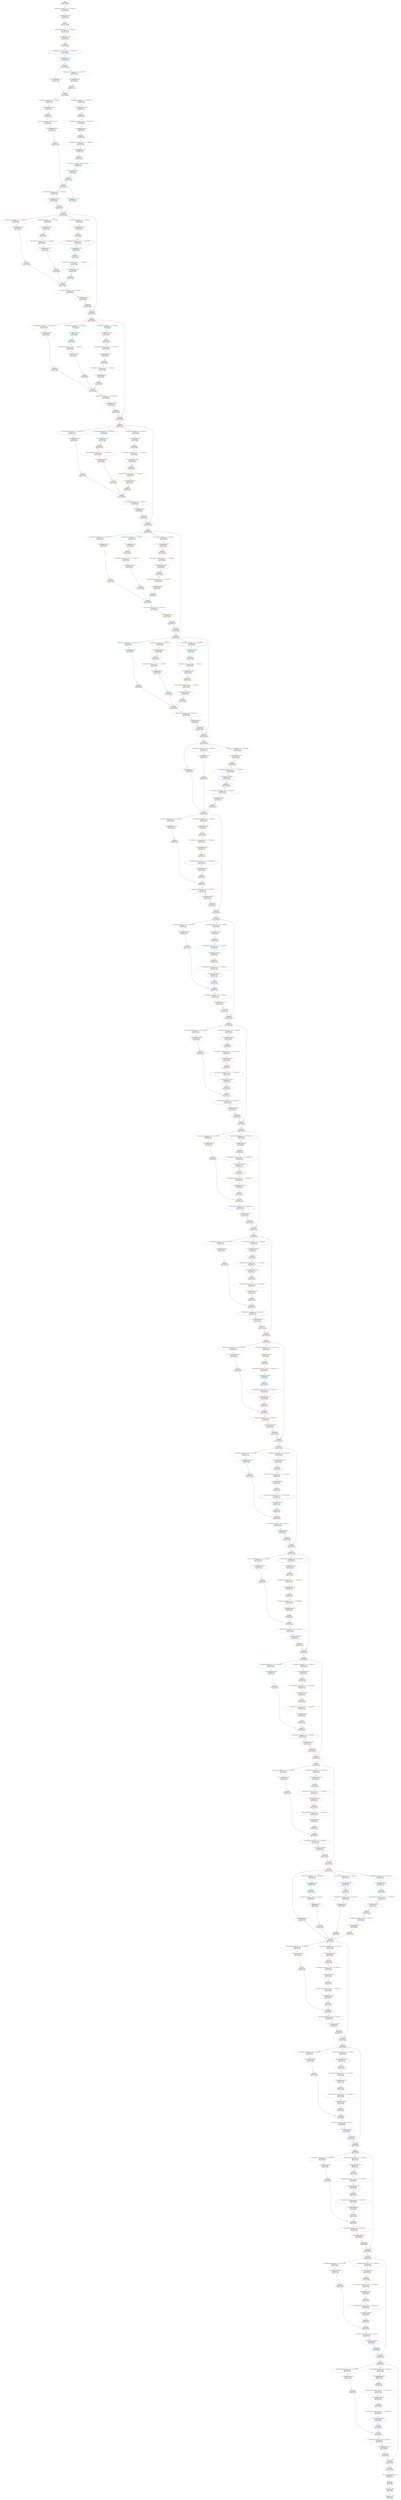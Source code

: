 digraph G {
	graph [bb="0,0,5300,46824"];
	node [label="\N",
		shape=oval
	];
	n1	 [color=cyan3,
		fontsize=14,
		height=1.3356,
		label="Input\nStorage id: 1\nSize: {1, 3, 299, 299}\nMem size: 268203",
		pos="666,46776",
		shape=ellipse,
		style=solid,
		width=2.6788];
	n2	 [color=burlywood1,
		fontsize=14,
		height=1.3356,
		label="cudnn.SpatialConvolution(3 -> 32, 3x3, 2,2) without bias\nStorage id: 2\nSize: {1, 32, 149, 149}\nMem size: 710432",
		pos="666,46644",
		shape=ellipse,
		style=solid,
		width=6.5007];
	n1 -> n2	 [pos="e,666,46692 666,46728 666,46720 666,46711 666,46703"];
	n3	 [color=antiquewhite,
		fontsize=14,
		height=1.3356,
		label="nn.SpatialBatchNormalization\nStorage id: 3\nSize: {1, 32, 149, 149}\nMem size: 710432",
		pos="666,46512",
		shape=ellipse,
		style=solid,
		width=3.5652];
	n2 -> n3	 [pos="e,666,46560 666,46596 666,46588 666,46579 666,46571"];
	n4	 [color=antiquewhite,
		fontsize=14,
		height=1.3356,
		label="cudnn.ReLU\nStorage id: 3\nSize: {1, 32, 149, 149}\nMem size: 710432",
		pos="666,46380",
		shape=ellipse,
		style=solid,
		width=2.817];
	n3 -> n4	 [pos="e,666,46428 666,46464 666,46456 666,46447 666,46439"];
	n5	 [color=darkgoldenrod2,
		fontsize=14,
		height=1.3356,
		label="cudnn.SpatialConvolution(32 -> 32, 3x3) without bias\nStorage id: 4\nSize: {1, 32, 147, 147}\nMem size: 691488",
		pos="666,46248",
		shape=ellipse,
		style=solid,
		width=6.1434];
	n4 -> n5	 [pos="e,666,46296 666,46332 666,46324 666,46315 666,46307"];
	n6	 [color=darkgoldenrod2,
		fontsize=14,
		height=1.3356,
		label="nn.SpatialBatchNormalization\nStorage id: 5\nSize: {1, 32, 147, 147}\nMem size: 691488",
		pos="666,46116",
		shape=ellipse,
		style=solid,
		width=3.5652];
	n5 -> n6	 [pos="e,666,46164 666,46200 666,46192 666,46183 666,46175"];
	n7	 [color=darkgoldenrod2,
		fontsize=14,
		height=1.3356,
		label="cudnn.ReLU\nStorage id: 5\nSize: {1, 32, 147, 147}\nMem size: 691488",
		pos="666,45984",
		shape=ellipse,
		style=solid,
		width=2.817];
	n6 -> n7	 [pos="e,666,46032 666,46068 666,46060 666,46051 666,46043"];
	n8	 [color=blue3,
		fontsize=14,
		height=1.3356,
		label="cudnn.SpatialConvolution(32 -> 64, 3x3, 1,1, 1,1) without bias\nStorage id: 6\nSize: {1, 64, 147, 147}\nMem size: 1382976",
		pos="666,45852",
		shape=ellipse,
		style=solid,
		width=7.0968];
	n7 -> n8	 [pos="e,666,45900 666,45936 666,45928 666,45919 666,45911"];
	n9	 [color=deepskyblue3,
		fontsize=14,
		height=1.3356,
		label="nn.SpatialBatchNormalization\nStorage id: 7\nSize: {1, 64, 147, 147}\nMem size: 1382976",
		pos="666,45720",
		shape=ellipse,
		style=solid,
		width=3.5652];
	n8 -> n9	 [pos="e,666,45768 666,45804 666,45796 666,45787 666,45779"];
	n10	 [color=deepskyblue3,
		fontsize=14,
		height=1.3356,
		label="cudnn.ReLU\nStorage id: 7\nSize: {1, 64, 147, 147}\nMem size: 1382976",
		pos="666,45588",
		shape=ellipse,
		style=solid,
		width=2.817];
	n9 -> n10	 [pos="e,666,45636 666,45672 666,45664 666,45655 666,45647"];
	n11	 [color=cornsilk,
		fontsize=14,
		height=1.3356,
		label="nn.SpatialMaxPooling(3x3, 2,2)\nStorage id: 8\nSize: {1, 64, 73, 73}\nMem size: 341056",
		pos="525,45324",
		shape=ellipse,
		style=solid,
		width=3.7843];
	n10 -> n11	 [pos="e,523.91,45372 601.38,45551 584.14,45538 567.22,45522 556,45504 533.77,45468 526.38,45420 524.35,45383"];
	n12	 [color=darkturquoise,
		fontsize=14,
		height=1.3356,
		label="cudnn.SpatialConvolution(64 -> 96, 3x3, 2,2) without bias\nStorage id: 9\nSize: {1, 96, 73, 73}\nMem size: 511584",
		pos="804,45456",
		shape=ellipse,
		style=solid,
		width=6.6389];
	n10 -> n12	 [pos="e,754.65,45503 710.8,45545 722.41,45534 735.05,45522 747.18,45511"];
	n15	 [color=cornsilk1,
		fontsize=14,
		height=1.3356,
		label="nn.JoinTable\nStorage id: 11\nSize: {1, 160, 73, 73}\nMem size: 852640",
		pos="686,45060",
		shape=ellipse,
		style=solid,
		width=2.6788];
	n11 -> n15	 [pos="e,658.14,45106 553.41,45277 581.2,45232 623.51,45163 652.82,45115"];
	n13	 [color=gainsboro,
		fontsize=14,
		height=1.3356,
		label="nn.SpatialBatchNormalization\nStorage id: 10\nSize: {1, 96, 73, 73}\nMem size: 511584",
		pos="808,45324",
		shape=ellipse,
		style=solid,
		width=3.5652];
	n12 -> n13	 [pos="e,806.54,45372 805.46,45408 805.71,45400 805.97,45391 806.23,45383"];
	n14	 [color=gainsboro,
		fontsize=14,
		height=1.3356,
		label="cudnn.ReLU\nStorage id: 10\nSize: {1, 96, 73, 73}\nMem size: 511584",
		pos="767,45192",
		shape=ellipse,
		style=solid,
		width=2.5643];
	n13 -> n14	 [pos="e,781.78,45240 793.2,45276 790.5,45268 787.66,45258 784.88,45250"];
	n14 -> n15	 [pos="e,714.05,45106 738.9,45146 732.61,45136 725.89,45125 719.42,45115"];
	n16	 [color=beige,
		fontsize=14,
		height=1.3356,
		label="cudnn.SpatialConvolution(160 -> 64, 1x1) without bias\nStorage id: 12\nSize: {1, 64, 73, 73}\nMem size: 341056",
		pos="451,44928",
		shape=ellipse,
		style=solid,
		width=6.2816];
	n15 -> n16	 [pos="e,530.62,44973 622.41,45024 596.89,45010 567.05,44993 539.48,44978"];
	n22	 [color=chocolate3,
		fontsize=14,
		height=1.3356,
		label="cudnn.SpatialConvolution(160 -> 64, 1x1) without bias\nStorage id: 16\nSize: {1, 64, 73, 73}\nMem size: 341056",
		pos="934,44928",
		shape=ellipse,
		style=solid,
		width=6.2816];
	n15 -> n22	 [pos="e,850.32,44973 751.48,45025 778.92,45010 811.33,44993 841.16,44978"];
	n17	 [color=chocolate1,
		fontsize=14,
		height=1.3356,
		label="nn.SpatialBatchNormalization\nStorage id: 13\nSize: {1, 64, 73, 73}\nMem size: 341056",
		pos="445,44796",
		shape=ellipse,
		style=solid,
		width=3.5652];
	n16 -> n17	 [pos="e,447.19,44844 448.82,44880 448.44,44872 448.05,44863 447.66,44855"];
	n18	 [color=chocolate1,
		fontsize=14,
		height=1.3356,
		label="cudnn.ReLU\nStorage id: 13\nSize: {1, 64, 73, 73}\nMem size: 341056",
		pos="444,44664",
		shape=ellipse,
		style=solid,
		width=2.5643];
	n17 -> n18	 [pos="e,444.37,44712 444.64,44748 444.57,44740 444.51,44731 444.44,44723"];
	n19	 [color=bisque,
		fontsize=14,
		height=1.3356,
		label="cudnn.SpatialConvolution(64 -> 96, 3x3) without bias\nStorage id: 14\nSize: {1, 96, 71, 71}\nMem size: 483936",
		pos="444,44532",
		shape=ellipse,
		style=solid,
		width=6.1434];
	n18 -> n19	 [pos="e,444,44580 444,44616 444,44608 444,44599 444,44591"];
	n20	 [color=chocolate2,
		fontsize=14,
		height=1.3356,
		label="nn.SpatialBatchNormalization\nStorage id: 15\nSize: {1, 96, 71, 71}\nMem size: 483936",
		pos="508,44400",
		shape=ellipse,
		style=solid,
		width=3.5652];
	n19 -> n20	 [pos="e,485.14,44447 467.11,44484 471.51,44475 476.16,44466 480.68,44456"];
	n21	 [color=chocolate2,
		fontsize=14,
		height=1.3356,
		label="cudnn.ReLU\nStorage id: 15\nSize: {1, 96, 71, 71}\nMem size: 483936",
		pos="544,44136",
		shape=ellipse,
		style=solid,
		width=2.5643];
	n20 -> n21	 [pos="e,537.51,44184 514.48,44352 520.55,44308 529.64,44241 536.13,44194"];
	n34	 [color=darkgoldenrod,
		fontsize=14,
		height=1.3356,
		label="nn.JoinTable\nStorage id: 24\nSize: {1, 192, 71, 71}\nMem size: 967872",
		pos="685,43344",
		shape=ellipse,
		style=solid,
		width=2.6788];
	n21 -> n34	 [pos="e,661.57,43391 561.35,44088 579.07,44037 604,43950 604,43873 604,43873 604,43873 604,43607 604,43533 633.82,43452 657.27,43400"];
	n23	 [color=cornsilk3,
		fontsize=14,
		height=1.3356,
		label="nn.SpatialBatchNormalization\nStorage id: 17\nSize: {1, 64, 73, 73}\nMem size: 341056",
		pos="937,44796",
		shape=ellipse,
		style=solid,
		width=3.5652];
	n22 -> n23	 [pos="e,935.9,44844 935.09,44880 935.28,44872 935.48,44863 935.67,44855"];
	n24	 [color=cornsilk3,
		fontsize=14,
		height=1.3356,
		label="cudnn.ReLU\nStorage id: 17\nSize: {1, 64, 73, 73}\nMem size: 341056",
		pos="938,44664",
		shape=ellipse,
		style=solid,
		width=2.5643];
	n23 -> n24	 [pos="e,937.63,44712 937.36,44748 937.43,44740 937.49,44731 937.56,44723"];
	n25	 [color=aquamarine3,
		fontsize=14,
		height=1.3356,
		label="cudnn.SpatialConvolution(64 -> 64, 7x1, 1,1, 3,0) without bias\nStorage id: 18\nSize: {1, 64, 73, 73}\nMem size: 341056",
		pos="939,44532",
		shape=ellipse,
		style=solid,
		width=7.0968];
	n24 -> n25	 [pos="e,938.63,44580 938.36,44616 938.43,44608 938.49,44599 938.56,44591"];
	n26	 [color=aliceblue,
		fontsize=14,
		height=1.3356,
		label="nn.SpatialBatchNormalization\nStorage id: 19\nSize: {1, 64, 73, 73}\nMem size: 341056",
		pos="937,44400",
		shape=ellipse,
		style=solid,
		width=3.5652];
	n25 -> n26	 [pos="e,937.73,44448 938.27,44484 938.15,44476 938.02,44467 937.89,44459"];
	n27	 [color=aliceblue,
		fontsize=14,
		height=1.3356,
		label="cudnn.ReLU\nStorage id: 19\nSize: {1, 64, 73, 73}\nMem size: 341056",
		pos="921,44268",
		shape=ellipse,
		style=solid,
		width=2.5643];
	n26 -> n27	 [pos="e,926.79,44316 931.18,44352 930.15,44343 929.07,44335 928.02,44326"];
	n28	 [color=gold4,
		fontsize=14,
		height=1.3356,
		label="cudnn.SpatialConvolution(64 -> 64, 1x7, 1,1, 0,3) without bias\nStorage id: 20\nSize: {1, 64, 73, 73}\nMem size: 341056",
		pos="913,44136",
		shape=ellipse,
		style=solid,
		width=7.0968];
	n27 -> n28	 [pos="e,915.92,44184 918.09,44220 917.59,44212 917.06,44203 916.54,44195"];
	n29	 [color=beige,
		fontsize=14,
		height=1.3356,
		label="nn.SpatialBatchNormalization\nStorage id: 21\nSize: {1, 64, 73, 73}\nMem size: 341056",
		pos="905,44004",
		shape=ellipse,
		style=solid,
		width=3.5652];
	n28 -> n29	 [pos="e,907.92,44052 910.09,44088 909.59,44080 909.06,44071 908.54,44063"];
	n30	 [color=beige,
		fontsize=14,
		height=1.3356,
		label="cudnn.ReLU\nStorage id: 21\nSize: {1, 64, 73, 73}\nMem size: 341056",
		pos="875,43872",
		shape=ellipse,
		style=solid,
		width=2.5643];
	n29 -> n30	 [pos="e,885.81,43920 894.17,43956 892.19,43948 890.11,43938 888.08,43930"];
	n31	 [color=deepskyblue3,
		fontsize=14,
		height=1.3356,
		label="cudnn.SpatialConvolution(64 -> 96, 3x3) without bias\nStorage id: 22\nSize: {1, 96, 71, 71}\nMem size: 483936",
		pos="860,43740",
		shape=ellipse,
		style=solid,
		width=6.1434];
	n30 -> n31	 [pos="e,865.48,43788 869.54,43824 868.6,43816 867.61,43807 866.65,43799"];
	n32	 [color=deepskyblue3,
		fontsize=14,
		height=1.3356,
		label="nn.SpatialBatchNormalization\nStorage id: 23\nSize: {1, 96, 71, 71}\nMem size: 483936",
		pos="810,43608",
		shape=ellipse,
		style=solid,
		width=3.5652];
	n31 -> n32	 [pos="e,828.02,43656 841.95,43692 838.62,43683 835.11,43674 831.69,43665"];
	n33	 [color=deepskyblue3,
		fontsize=14,
		height=1.3356,
		label="cudnn.ReLU\nStorage id: 23\nSize: {1, 96, 71, 71}\nMem size: 483936",
		pos="767,43476",
		shape=ellipse,
		style=solid,
		width=2.5643];
	n32 -> n33	 [pos="e,782.36,43523 794.48,43560 791.58,43551 788.52,43542 785.55,43533"];
	n33 -> n34	 [pos="e,713.4,43390 738.55,43430 732.19,43420 725.38,43409 718.83,43399"];
	n35	 [color=cornsilk,
		fontsize=14,
		height=1.3356,
		label="cudnn.SpatialConvolution(192 -> 192, 3x3, 2,2) without bias\nStorage id: 25\nSize: {1, 192, 35, 35}\nMem size: 235200",
		pos="547,43212",
		shape=ellipse,
		style=solid,
		width=6.8916];
	n34 -> n35	 [pos="e,596.12,43259 640.58,43301 628.83,43290 615.99,43278 603.69,43266"];
	n38	 [color=cyan3,
		fontsize=14,
		height=1.3356,
		label="nn.SpatialMaxPooling(3x3, 2,2)\nStorage id: 27\nSize: {1, 192, 35, 35}\nMem size: 235200",
		pos="828,43080",
		shape=ellipse,
		style=solid,
		width=3.7843];
	n34 -> n38	 [pos="e,831.68,43128 752.84,43310 772.36,43297 791.67,43280 804,43260 826.16,43224 831.56,43176 831.76,43138"];
	n36	 [color=darkorange4,
		fontsize=14,
		height=1.3356,
		label="nn.SpatialBatchNormalization\nStorage id: 26\nSize: {1, 192, 35, 35}\nMem size: 235200",
		pos="545,43080",
		shape=ellipse,
		style=solid,
		width=3.5652];
	n35 -> n36	 [pos="e,545.73,43128 546.27,43164 546.15,43156 546.02,43147 545.89,43139"];
	n37	 [color=darkorange4,
		fontsize=14,
		height=1.3356,
		label="cudnn.ReLU\nStorage id: 26\nSize: {1, 192, 35, 35}\nMem size: 235200",
		pos="624,42948",
		shape=ellipse,
		style=solid,
		width=2.6788];
	n36 -> n37	 [pos="e,596.55,42994 573.07,43033 578.97,43023 585.25,43013 591.3,43003"];
	n39	 [color=firebrick3,
		fontsize=14,
		height=1.3356,
		label="nn.JoinTable\nStorage id: 28\nSize: {1, 384, 35, 35}\nMem size: 470400",
		pos="706,42816",
		shape=ellipse,
		style=solid,
		width=2.6788];
	n37 -> n39	 [pos="e,677.6,42862 652.45,42902 658.81,42892 665.62,42881 672.17,42871"];
	n38 -> n39	 [pos="e,727.47,42863 806.33,43032 785.47,42988 753.9,42920 731.77,42872"];
	n40	 [color=firebrick2,
		fontsize=14,
		height=1.3356,
		label="cudnn.SpatialConvolution(384 -> 32, 1x1) without bias\nStorage id: 29\nSize: {1, 32, 35, 35}\nMem size: 39200",
		pos="226,42684",
		shape=ellipse,
		style=solid,
		width=6.2816];
	n39 -> n40	 [pos="e,363.74,42722 621.84,42792 553.37,42774 455.09,42747 373.59,42725"];
	n43	 [color=blanchedalmond,
		fontsize=14,
		height=1.3356,
		label="cudnn.SpatialConvolution(384 -> 32, 1x1) without bias\nStorage id: 31\nSize: {1, 32, 35, 35}\nMem size: 39200",
		pos="526,42552",
		shape=ellipse,
		style=solid,
		width=6.2816];
	n39 -> n43	 [pos="e,553.2,42600 668.58,42771 658.33,42759 647.45,42745 638,42732 609.32,42692 579.95,42645 558.48,42609"];
	n49	 [color=antiquewhite,
		fontsize=14,
		height=1.3356,
		label="cudnn.SpatialConvolution(384 -> 32, 1x1) without bias\nStorage id: 35\nSize: {1, 32, 35, 35}\nMem size: 39200",
		pos="873,42684",
		shape=ellipse,
		style=solid,
		width=6.2816];
	n39 -> n49	 [pos="e,814.4,42731 757.47,42775 772.95,42763 790.17,42749 806.48,42737"];
	n62	 [color=firebrick3,
		fontsize=14,
		height=1.3356,
		label="nn.CAddTable\nStorage id: 28\nSize: {1, 384, 35, 35}\nMem size: 470400",
		pos="1050,40968",
		shape=ellipse,
		style=solid,
		width=2.6788];
	n39 -> n62	 [pos="e,1080.1,41014 800.96,42807 905.56,42796 1064.7,42773 1108,42732 1167.5,42675 1154,42635 1154,42553 1154,42553 1154,42553 1154,41231 \
1154,41155 1115.4,41074 1085.2,41023"];
	n41	 [color=chocolate,
		fontsize=14,
		height=1.3356,
		label="nn.SpatialBatchNormalization\nStorage id: 30\nSize: {1, 32, 35, 35}\nMem size: 39200",
		pos="153,42552",
		shape=ellipse,
		style=solid,
		width=3.5652];
	n40 -> n41	 [pos="e,179.07,42599 199.65,42636 194.57,42627 189.21,42617 184,42608"];
	n42	 [color=chocolate,
		fontsize=14,
		height=1.3356,
		label="cudnn.ReLU\nStorage id: 30\nSize: {1, 32, 35, 35}\nMem size: 39200",
		pos="293,41892",
		shape=ellipse,
		style=solid,
		width=2.5643];
	n41 -> n42	 [pos="e,265.49,41938 165.73,42504 178.72,42452 197,42365 197,42289 197,42289 197,42289 197,42155 197,42079 232.71,41999 260.57,41947"];
	n58	 [color=deepskyblue3,
		fontsize=14,
		height=1.3356,
		label="nn.JoinTable\nStorage id: 41\nSize: {1, 128, 35, 35}\nMem size: 156800",
		pos="653,41496",
		shape=ellipse,
		style=solid,
		width=2.6788];
	n42 -> n58	 [pos="e,607.29,41539 325.41,41847 353.07,41810 394.52,41756 434,41712 487.74,41652 554.33,41588 599.88,41546"];
	n44	 [color=darkolivegreen4,
		fontsize=14,
		height=1.3356,
		label="nn.SpatialBatchNormalization\nStorage id: 32\nSize: {1, 32, 35, 35}\nMem size: 39200",
		pos="507,42420",
		shape=ellipse,
		style=solid,
		width=3.5652];
	n43 -> n44	 [pos="e,513.88,42468 519.09,42504 517.87,42495 516.58,42487 515.33,42478"];
	n45	 [color=darkolivegreen4,
		fontsize=14,
		height=1.3356,
		label="cudnn.ReLU\nStorage id: 32\nSize: {1, 32, 35, 35}\nMem size: 39200",
		pos="490,42288",
		shape=ellipse,
		style=solid,
		width=2.5643];
	n44 -> n45	 [pos="e,496.15,42336 500.81,42372 499.72,42363 498.58,42355 497.45,42346"];
	n46	 [color=darkolivegreen4,
		fontsize=14,
		height=1.3356,
		label="cudnn.SpatialConvolution(32 -> 32, 3x3, 1,1, 1,1) without bias\nStorage id: 33\nSize: {1, 32, 35, 35}\nMem size: 39200",
		pos="484,42156",
		shape=ellipse,
		style=solid,
		width=7.0968];
	n45 -> n46	 [pos="e,486.19,42204 487.82,42240 487.44,42232 487.05,42223 486.66,42215"];
	n47	 [color=blueviolet,
		fontsize=14,
		height=1.3356,
		label="nn.SpatialBatchNormalization\nStorage id: 34\nSize: {1, 32, 35, 35}\nMem size: 39200",
		pos="514,42024",
		shape=ellipse,
		style=solid,
		width=3.5652];
	n46 -> n47	 [pos="e,503.14,42072 494.92,42108 496.84,42099 498.87,42091 500.85,42082"];
	n48	 [color=blueviolet,
		fontsize=14,
		height=1.3356,
		label="cudnn.ReLU\nStorage id: 34\nSize: {1, 32, 35, 35}\nMem size: 39200",
		pos="536,41760",
		shape=ellipse,
		style=solid,
		width=2.5643];
	n47 -> n48	 [pos="e,532.04,41808 517.96,41976 521.67,41932 527.23,41865 531.19,41818"];
	n48 -> n58	 [pos="e,632.31,41543 556.51,41713 576.48,41668 606.85,41600 628.18,41553"];
	n50	 [color=darkorange,
		fontsize=14,
		height=1.3356,
		label="nn.SpatialBatchNormalization\nStorage id: 36\nSize: {1, 32, 35, 35}\nMem size: 39200",
		pos="899,42552",
		shape=ellipse,
		style=solid,
		width=3.5652];
	n49 -> n50	 [pos="e,889.59,42600 882.46,42636 884.13,42627 885.88,42619 887.6,42610"];
	n51	 [color=darkorange,
		fontsize=14,
		height=1.3356,
		label="cudnn.ReLU\nStorage id: 36\nSize: {1, 32, 35, 35}\nMem size: 39200",
		pos="895,42420",
		shape=ellipse,
		style=solid,
		width=2.5643];
	n50 -> n51	 [pos="e,896.46,42468 897.54,42504 897.29,42496 897.03,42487 896.77,42479"];
	n52	 [color=black,
		fontsize=14,
		height=1.3356,
		label="cudnn.SpatialConvolution(32 -> 48, 3x3, 1,1, 1,1) without bias\nStorage id: 37\nSize: {1, 48, 35, 35}\nMem size: 58800",
		pos="870,42288",
		shape=ellipse,
		style=solid,
		width=7.0968];
	n51 -> n52	 [pos="e,879.1,42336 885.97,42372 884.37,42364 882.67,42355 881.02,42346"];
	n53	 [color=cyan2,
		fontsize=14,
		height=1.3356,
		label="nn.SpatialBatchNormalization\nStorage id: 38\nSize: {1, 48, 35, 35}\nMem size: 58800",
		pos="887,42156",
		shape=ellipse,
		style=solid,
		width=3.5652];
	n52 -> n53	 [pos="e,880.85,42204 876.19,42240 877.28,42231 878.42,42223 879.55,42214"];
	n54	 [color=cyan2,
		fontsize=14,
		height=1.3356,
		label="cudnn.ReLU\nStorage id: 38\nSize: {1, 48, 35, 35}\nMem size: 58800",
		pos="879,42024",
		shape=ellipse,
		style=solid,
		width=2.5643];
	n53 -> n54	 [pos="e,881.92,42072 884.09,42108 883.59,42100 883.06,42091 882.54,42083"];
	n55	 [color=deepskyblue2,
		fontsize=14,
		height=1.3356,
		label="cudnn.SpatialConvolution(48 -> 64, 3x3, 1,1, 1,1) without bias\nStorage id: 39\nSize: {1, 64, 35, 35}\nMem size: 78400",
		pos="820,41892",
		shape=ellipse,
		style=solid,
		width=7.0968];
	n54 -> n55	 [pos="e,841.3,41940 858.03,41977 853.96,41968 849.65,41958 845.45,41949"];
	n56	 [color=cadetblue2,
		fontsize=14,
		height=1.3356,
		label="nn.SpatialBatchNormalization\nStorage id: 40\nSize: {1, 64, 35, 35}\nMem size: 78400",
		pos="790,41760",
		shape=ellipse,
		style=solid,
		width=3.5652];
	n55 -> n56	 [pos="e,800.86,41808 809.08,41844 807.16,41835 805.13,41827 803.15,41818"];
	n57	 [color=cadetblue2,
		fontsize=14,
		height=1.3356,
		label="cudnn.ReLU\nStorage id: 40\nSize: {1, 64, 35, 35}\nMem size: 78400",
		pos="757,41628",
		shape=ellipse,
		style=solid,
		width=2.5643];
	n56 -> n57	 [pos="e,768.9,41676 778.09,41712 775.91,41704 773.62,41694 771.39,41686"];
	n57 -> n58	 [pos="e,688.36,41541 722.08,41583 713.34,41572 703.88,41561 694.85,41549"];
	n59	 [color=cadetblue,
		fontsize=14,
		height=1.3356,
		label="cudnn.SpatialConvolution(128 -> 384, 1x1) without bias\nStorage id: 42\nSize: {1, 384, 35, 35}\nMem size: 470400",
		pos="729,41364",
		shape=ellipse,
		style=solid,
		width=6.3961];
	n58 -> n59	 [pos="e,701.53,41412 679.58,41450 685.02,41440 690.81,41430 696.43,41421"];
	n60	 [color=gold4,
		fontsize=14,
		height=1.3356,
		label="nn.SpatialBatchNormalization\nStorage id: 43\nSize: {1, 384, 35, 35}\nMem size: 470400",
		pos="863,41232",
		shape=ellipse,
		style=solid,
		width=3.5652];
	n59 -> n60	 [pos="e,817.33,41277 776.62,41317 787.48,41306 799.09,41295 810.15,41284"];
	n61	 [color=darkseagreen3,
		fontsize=14,
		height=1.3356,
		label="nn.MulConstant\nStorage id: 44\nSize: {1, 384, 35, 35}\nMem size: 470400",
		pos="946,41100",
		shape=ellipse,
		style=solid,
		width=2.6788];
	n60 -> n61	 [pos="e,917.28,41146 892.26,41185 898.61,41175 905.37,41165 911.88,41154"];
	n61 -> n62	 [pos="e,1014.8,41013 981.21,41055 989.93,41044 999.37,41032 1008.4,41021"];
	n63	 [color=firebrick3,
		fontsize=14,
		height=1.3356,
		label="cudnn.ReLU\nStorage id: 28\nSize: {1, 384, 35, 35}\nMem size: 470400",
		pos="1050,40836",
		shape=ellipse,
		style=solid,
		width=2.6788];
	n62 -> n63	 [pos="e,1050,40884 1050,40920 1050,40912 1050,40903 1050,40895"];
	n64	 [color=gold4,
		fontsize=14,
		height=1.3356,
		label="cudnn.SpatialConvolution(384 -> 32, 1x1) without bias\nStorage id: 45\nSize: {1, 32, 35, 35}\nMem size: 39200",
		pos="570,40704",
		shape=ellipse,
		style=solid,
		width=6.2816];
	n63 -> n64	 [pos="e,707.74,40742 965.84,40812 897.37,40794 799.09,40767 717.59,40745"];
	n67	 [color=aquamarine2,
		fontsize=14,
		height=1.3356,
		label="cudnn.SpatialConvolution(384 -> 32, 1x1) without bias\nStorage id: 47\nSize: {1, 32, 35, 35}\nMem size: 39200",
		pos="833,40572",
		shape=ellipse,
		style=solid,
		width=6.2816];
	n63 -> n67	 [pos="e,860.69,40620 999.56,40794 984.81,40782 969.13,40767 956,40752 921.87,40713 889.15,40665 866.05,40628"];
	n73	 [color=cyan3,
		fontsize=14,
		height=1.3356,
		label="cudnn.SpatialConvolution(384 -> 32, 1x1) without bias\nStorage id: 51\nSize: {1, 32, 35, 35}\nMem size: 39200",
		pos="1191,40704",
		shape=ellipse,
		style=solid,
		width=6.2816];
	n63 -> n73	 [pos="e,1140.8,40751 1095.4,40793 1107.5,40782 1120.8,40770 1133.4,40758"];
	n86	 [color=firebrick3,
		fontsize=14,
		height=1.3356,
		label="nn.CAddTable\nStorage id: 28\nSize: {1, 384, 35, 35}\nMem size: 470400",
		pos="1365,38988",
		shape=ellipse,
		style=solid,
		width=2.6788];
	n63 -> n86	 [pos="e,1391.9,39035 1144.7,40826 1243.1,40815 1387.9,40792 1426,40752 1482,40694 1458,40654 1458,40573 1458,40573 1458,40573 1458,39251 \
1458,39176 1423.6,39095 1396.7,39044"];
	n65	 [color=gold4,
		fontsize=14,
		height=1.3356,
		label="nn.SpatialBatchNormalization\nStorage id: 46\nSize: {1, 32, 35, 35}\nMem size: 39200",
		pos="460,40572",
		shape=ellipse,
		style=solid,
		width=3.5652];
	n64 -> n65	 [pos="e,498.02,40618 530.6,40656 522.15,40646 513.16,40636 504.54,40626"];
	n66	 [color=gold4,
		fontsize=14,
		height=1.3356,
		label="cudnn.ReLU\nStorage id: 46\nSize: {1, 32, 35, 35}\nMem size: 39200",
		pos="616,39912",
		shape=ellipse,
		style=solid,
		width=2.5643];
	n65 -> n66	 [pos="e,582.47,39957 471.28,40524 482.8,40472 499,40385 499,40309 499,40309 499,40309 499,40175 499,40097 542.7,40017 576.68,39966"];
	n82	 [color=darkgoldenrod3,
		fontsize=14,
		height=1.3356,
		label="nn.JoinTable\nStorage id: 57\nSize: {1, 128, 35, 35}\nMem size: 156800",
		pos="1045,39516",
		shape=ellipse,
		style=solid,
		width=2.6788];
	n66 -> n82	 [pos="e,986.5,39555 649.8,39867 679.23,39830 723.83,39775 767,39732 830.83,39668 849.94,39655 922,39600 939.79,39586 959.64,39573 978.12,\
39560"];
	n68	 [color=cyan1,
		fontsize=14,
		height=1.3356,
		label="nn.SpatialBatchNormalization\nStorage id: 48\nSize: {1, 32, 35, 35}\nMem size: 39200",
		pos="812,40440",
		shape=ellipse,
		style=solid,
		width=3.5652];
	n67 -> n68	 [pos="e,819.6,40488 825.36,40524 824.01,40515 822.59,40507 821.21,40498"];
	n69	 [color=cyan1,
		fontsize=14,
		height=1.3356,
		label="cudnn.ReLU\nStorage id: 48\nSize: {1, 32, 35, 35}\nMem size: 39200",
		pos="793,40308",
		shape=ellipse,
		style=solid,
		width=2.5643];
	n68 -> n69	 [pos="e,799.88,40356 805.09,40392 803.87,40383 802.58,40375 801.33,40366"];
	n70	 [color=gainsboro,
		fontsize=14,
		height=1.3356,
		label="cudnn.SpatialConvolution(32 -> 32, 3x3, 1,1, 1,1) without bias\nStorage id: 49\nSize: {1, 32, 35, 35}\nMem size: 39200",
		pos="786,40176",
		shape=ellipse,
		style=solid,
		width=7.0968];
	n69 -> n70	 [pos="e,788.56,40224 790.45,40260 790.01,40252 789.55,40243 789.1,40235"];
	n71	 [color=darkslategray3,
		fontsize=14,
		height=1.3356,
		label="nn.SpatialBatchNormalization\nStorage id: 50\nSize: {1, 32, 35, 35}\nMem size: 39200",
		pos="838,40044",
		shape=ellipse,
		style=solid,
		width=3.5652];
	n70 -> n71	 [pos="e,819.35,40092 804.92,40128 808.38,40119 812.01,40110 815.56,40101"];
	n72	 [color=darkslategray3,
		fontsize=14,
		height=1.3356,
		label="cudnn.ReLU\nStorage id: 50\nSize: {1, 32, 35, 35}\nMem size: 39200",
		pos="869,39780",
		shape=ellipse,
		style=solid,
		width=2.5643];
	n71 -> n72	 [pos="e,863.41,39828 843.58,39996 848.81,39952 856.64,39885 862.22,39838"];
	n72 -> n82	 [pos="e,1014.8,39562 899.06,39734 929.53,39689 976.68,39619 1009.1,39570"];
	n74	 [color=darkorange,
		fontsize=14,
		height=1.3356,
		label="nn.SpatialBatchNormalization\nStorage id: 52\nSize: {1, 32, 35, 35}\nMem size: 39200",
		pos="1206,40572",
		shape=ellipse,
		style=solid,
		width=3.5652];
	n73 -> n74	 [pos="e,1200.6,40620 1196.5,40656 1197.4,40647 1198.4,40639 1199.4,40630"];
	n75	 [color=darkorange,
		fontsize=14,
		height=1.3356,
		label="cudnn.ReLU\nStorage id: 52\nSize: {1, 32, 35, 35}\nMem size: 39200",
		pos="1202,40440",
		shape=ellipse,
		style=solid,
		width=2.5643];
	n74 -> n75	 [pos="e,1203.5,40488 1204.5,40524 1204.3,40516 1204,40507 1203.8,40499"];
	n76	 [color=darkolivegreen1,
		fontsize=14,
		height=1.3356,
		label="cudnn.SpatialConvolution(32 -> 48, 3x3, 1,1, 1,1) without bias\nStorage id: 53\nSize: {1, 48, 35, 35}\nMem size: 58800",
		pos="1174,40308",
		shape=ellipse,
		style=solid,
		width=7.0968];
	n75 -> n76	 [pos="e,1184.2,40356 1191.9,40392 1190.1,40384 1188.2,40375 1186.3,40366"];
	n77	 [color=bisque2,
		fontsize=14,
		height=1.3356,
		label="nn.SpatialBatchNormalization\nStorage id: 54\nSize: {1, 48, 35, 35}\nMem size: 58800",
		pos="1189,40176",
		shape=ellipse,
		style=solid,
		width=3.5652];
	n76 -> n77	 [pos="e,1183.6,40224 1179.5,40260 1180.4,40251 1181.4,40243 1182.4,40234"];
	n78	 [color=bisque2,
		fontsize=14,
		height=1.3356,
		label="cudnn.ReLU\nStorage id: 54\nSize: {1, 48, 35, 35}\nMem size: 58800",
		pos="1168,40044",
		shape=ellipse,
		style=solid,
		width=2.5643];
	n77 -> n78	 [pos="e,1175.6,40092 1181.4,40128 1180,40119 1178.6,40111 1177.2,40102"];
	n79	 [color=darkkhaki,
		fontsize=14,
		height=1.3356,
		label="cudnn.SpatialConvolution(48 -> 64, 3x3, 1,1, 1,1) without bias\nStorage id: 55\nSize: {1, 64, 35, 35}\nMem size: 78400",
		pos="1161,39912",
		shape=ellipse,
		style=solid,
		width=7.0968];
	n78 -> n79	 [pos="e,1163.6,39960 1165.5,39996 1165,39988 1164.6,39979 1164.1,39971"];
	n80	 [color=gainsboro,
		fontsize=14,
		height=1.3356,
		label="nn.SpatialBatchNormalization\nStorage id: 56\nSize: {1, 64, 35, 35}\nMem size: 78400",
		pos="1143,39780",
		shape=ellipse,
		style=solid,
		width=3.5652];
	n79 -> n80	 [pos="e,1149.5,39828 1154.5,39864 1153.3,39855 1152.1,39847 1150.9,39838"];
	n81	 [color=gainsboro,
		fontsize=14,
		height=1.3356,
		label="cudnn.ReLU\nStorage id: 56\nSize: {1, 64, 35, 35}\nMem size: 78400",
		pos="1105,39648",
		shape=ellipse,
		style=solid,
		width=2.5643];
	n80 -> n81	 [pos="e,1118.7,39696 1129.3,39732 1126.8,39724 1124.1,39714 1121.6,39706"];
	n81 -> n82	 [pos="e,1066.4,39563 1083.8,39601 1079.6,39592 1075,39582 1070.6,39572"];
	n83	 [color=goldenrod3,
		fontsize=14,
		height=1.3356,
		label="cudnn.SpatialConvolution(128 -> 384, 1x1) without bias\nStorage id: 58\nSize: {1, 384, 35, 35}\nMem size: 470400",
		pos="1122,39384",
		shape=ellipse,
		style=solid,
		width=6.3961];
	n82 -> n83	 [pos="e,1094.2,39432 1071.9,39470 1077.4,39460 1083.3,39450 1089,39441"];
	n84	 [color=brown1,
		fontsize=14,
		height=1.3356,
		label="nn.SpatialBatchNormalization\nStorage id: 59\nSize: {1, 384, 35, 35}\nMem size: 470400",
		pos="1212,39252",
		shape=ellipse,
		style=solid,
		width=3.5652];
	n83 -> n84	 [pos="e,1180.2,39299 1154.5,39336 1161,39327 1167.8,39317 1174.4,39307"];
	n85	 [color=cornsilk2,
		fontsize=14,
		height=1.3356,
		label="nn.MulConstant\nStorage id: 60\nSize: {1, 384, 35, 35}\nMem size: 470400",
		pos="1272,39120",
		shape=ellipse,
		style=solid,
		width=2.6788];
	n84 -> n85	 [pos="e,1250.7,39167 1233.5,39204 1237.7,39195 1242.1,39186 1246.4,39176"];
	n85 -> n86	 [pos="e,1332.9,39034 1304,39074 1311.4,39064 1319.3,39053 1326.9,39042"];
	n87	 [color=firebrick3,
		fontsize=14,
		height=1.3356,
		label="cudnn.ReLU\nStorage id: 28\nSize: {1, 384, 35, 35}\nMem size: 470400",
		pos="1365,38856",
		shape=ellipse,
		style=solid,
		width=2.6788];
	n86 -> n87	 [pos="e,1365,38904 1365,38940 1365,38932 1365,38923 1365,38915"];
	n88	 [color=brown4,
		fontsize=14,
		height=1.3356,
		label="cudnn.SpatialConvolution(384 -> 32, 1x1) without bias\nStorage id: 61\nSize: {1, 32, 35, 35}\nMem size: 39200",
		pos="894,38724",
		shape=ellipse,
		style=solid,
		width=6.2816];
	n87 -> n88	 [pos="e,1029.9,38763 1281.3,38832 1214.5,38813 1119.3,38787 1040,38765"];
	n91	 [color=cyan3,
		fontsize=14,
		height=1.3356,
		label="cudnn.SpatialConvolution(384 -> 32, 1x1) without bias\nStorage id: 63\nSize: {1, 32, 35, 35}\nMem size: 39200",
		pos="1194,38592",
		shape=ellipse,
		style=solid,
		width=6.2816];
	n87 -> n91	 [pos="e,1215,38640 1322.2,38812 1310.7,38800 1298.8,38786 1289,38772 1261.7,38733 1236.9,38686 1219.5,38650"];
	n97	 [color=gainsboro,
		fontsize=14,
		height=1.3356,
		label="cudnn.SpatialConvolution(384 -> 32, 1x1) without bias\nStorage id: 67\nSize: {1, 32, 35, 35}\nMem size: 39200",
		pos="1524,38724",
		shape=ellipse,
		style=solid,
		width=6.2816];
	n87 -> n97	 [pos="e,1468.2,38771 1414.4,38815 1429,38803 1445,38790 1460.3,38777"];
	n110	 [color=firebrick3,
		fontsize=14,
		height=1.3356,
		label="nn.CAddTable\nStorage id: 28\nSize: {1, 384, 35, 35}\nMem size: 470400",
		pos="1708,37008",
		shape=ellipse,
		style=solid,
		width=2.6788];
	n87 -> n110	 [pos="e,1736.1,37054 1459.9,38846 1562.5,38835 1716.9,38812 1759,38772 1818.3,38715 1805,38675 1805,38593 1805,38593 1805,38593 1805,37271 \
1805,37196 1769.1,37115 1741,37063"];
	n89	 [color=darkslategray1,
		fontsize=14,
		height=1.3356,
		label="nn.SpatialBatchNormalization\nStorage id: 62\nSize: {1, 32, 35, 35}\nMem size: 39200",
		pos="821,38592",
		shape=ellipse,
		style=solid,
		width=3.5652];
	n88 -> n89	 [pos="e,847.07,38639 867.65,38676 862.57,38667 857.21,38657 852,38648"];
	n90	 [color=darkslategray1,
		fontsize=14,
		height=1.3356,
		label="cudnn.ReLU\nStorage id: 62\nSize: {1, 32, 35, 35}\nMem size: 39200",
		pos="1075,37932",
		shape=ellipse,
		style=solid,
		width=2.5643];
	n89 -> n90	 [pos="e,1009.8,37966 823.02,38544 825.09,38491 828,38404 828,38329 828,38329 828,38329 828,38195 828,38093 928.28,38015 1001.1,37971"];
	n106	 [color=bisque,
		fontsize=14,
		height=1.3356,
		label="nn.JoinTable\nStorage id: 73\nSize: {1, 128, 35, 35}\nMem size: 156800",
		pos="1306,37536",
		shape=ellipse,
		style=solid,
		width=2.6788];
	n90 -> n106	 [pos="e,1259.6,37579 1081.1,37884 1087.3,37846 1099.3,37794 1121,37752 1154.5,37688 1210.6,37626 1252.3,37586"];
	n92	 [color=chartreuse1,
		fontsize=14,
		height=1.3356,
		label="nn.SpatialBatchNormalization\nStorage id: 64\nSize: {1, 32, 35, 35}\nMem size: 39200",
		pos="1180,38460",
		shape=ellipse,
		style=solid,
		width=3.5652];
	n91 -> n92	 [pos="e,1185.1,38508 1188.9,38544 1188,38535 1187.1,38527 1186.1,38518"];
	n93	 [color=chartreuse1,
		fontsize=14,
		height=1.3356,
		label="cudnn.ReLU\nStorage id: 64\nSize: {1, 32, 35, 35}\nMem size: 39200",
		pos="1136,38328",
		shape=ellipse,
		style=solid,
		width=2.5643];
	n92 -> n93	 [pos="e,1151.7,38375 1164.1,38412 1161.2,38403 1158,38394 1155,38385"];
	n94	 [color=bisque4,
		fontsize=14,
		height=1.3356,
		label="cudnn.SpatialConvolution(32 -> 32, 3x3, 1,1, 1,1) without bias\nStorage id: 65\nSize: {1, 32, 35, 35}\nMem size: 39200",
		pos="1127,38196",
		shape=ellipse,
		style=solid,
		width=7.0968];
	n93 -> n94	 [pos="e,1130.3,38244 1132.7,38280 1132.2,38272 1131.6,38263 1131,38255"];
	n95	 [color=crimson,
		fontsize=14,
		height=1.3356,
		label="nn.SpatialBatchNormalization\nStorage id: 66\nSize: {1, 32, 35, 35}\nMem size: 39200",
		pos="1182,38064",
		shape=ellipse,
		style=solid,
		width=3.5652];
	n94 -> n95	 [pos="e,1162.3,38112 1147,38148 1150.7,38139 1154.6,38130 1158.4,38121"];
	n96	 [color=crimson,
		fontsize=14,
		height=1.3356,
		label="cudnn.ReLU\nStorage id: 66\nSize: {1, 32, 35, 35}\nMem size: 39200",
		pos="1223,37800",
		shape=ellipse,
		style=solid,
		width=2.5643];
	n95 -> n96	 [pos="e,1215.6,37848 1189.4,38016 1196.3,37972 1206.6,37905 1214,37858"];
	n96 -> n106	 [pos="e,1291.3,37584 1237.7,37752 1251.8,37708 1273.1,37641 1288.1,37593"];
	n98	 [color=bisque1,
		fontsize=14,
		height=1.3356,
		label="nn.SpatialBatchNormalization\nStorage id: 68\nSize: {1, 32, 35, 35}\nMem size: 39200",
		pos="1567,38592",
		shape=ellipse,
		style=solid,
		width=3.5652];
	n97 -> n98	 [pos="e,1551.4,38640 1539.6,38676 1542.4,38667 1545.4,38658 1548.2,38650"];
	n99	 [color=bisque1,
		fontsize=14,
		height=1.3356,
		label="cudnn.ReLU\nStorage id: 68\nSize: {1, 32, 35, 35}\nMem size: 39200",
		pos="1559,38460",
		shape=ellipse,
		style=solid,
		width=2.5643];
	n98 -> n99	 [pos="e,1561.9,38508 1564.1,38544 1563.6,38536 1563.1,38527 1562.5,38519"];
	n100	 [color=beige,
		fontsize=14,
		height=1.3356,
		label="cudnn.SpatialConvolution(32 -> 48, 3x3, 1,1, 1,1) without bias\nStorage id: 69\nSize: {1, 48, 35, 35}\nMem size: 58800",
		pos="1521,38328",
		shape=ellipse,
		style=solid,
		width=7.0968];
	n99 -> n100	 [pos="e,1534.8,38376 1545.4,38412 1542.9,38404 1540.2,38395 1537.7,38386"];
	n101	 [color=dodgerblue3,
		fontsize=14,
		height=1.3356,
		label="nn.SpatialBatchNormalization\nStorage id: 70\nSize: {1, 48, 35, 35}\nMem size: 58800",
		pos="1530,38196",
		shape=ellipse,
		style=solid,
		width=3.5652];
	n100 -> n101	 [pos="e,1526.7,38244 1524.3,38280 1524.8,38272 1525.4,38263 1526,38255"];
	n102	 [color=dodgerblue3,
		fontsize=14,
		height=1.3356,
		label="cudnn.ReLU\nStorage id: 70\nSize: {1, 48, 35, 35}\nMem size: 58800",
		pos="1511,38064",
		shape=ellipse,
		style=solid,
		width=2.5643];
	n101 -> n102	 [pos="e,1517.9,38112 1523.1,38148 1521.9,38139 1520.6,38131 1519.3,38122"];
	n103	 [color=goldenrod3,
		fontsize=14,
		height=1.3356,
		label="cudnn.SpatialConvolution(48 -> 64, 3x3, 1,1, 1,1) without bias\nStorage id: 71\nSize: {1, 64, 35, 35}\nMem size: 78400",
		pos="1507,37932",
		shape=ellipse,
		style=solid,
		width=7.0968];
	n102 -> n103	 [pos="e,1508.5,37980 1509.5,38016 1509.3,38008 1509,37999 1508.8,37991"];
	n104	 [color=darkgoldenrod3,
		fontsize=14,
		height=1.3356,
		label="nn.SpatialBatchNormalization\nStorage id: 72\nSize: {1, 64, 35, 35}\nMem size: 78400",
		pos="1471,37800",
		shape=ellipse,
		style=solid,
		width=3.5652];
	n103 -> n104	 [pos="e,1484,37848 1493.9,37884 1491.6,37875 1489.1,37866 1486.7,37858"];
	n105	 [color=darkgoldenrod3,
		fontsize=14,
		height=1.3356,
		label="cudnn.ReLU\nStorage id: 72\nSize: {1, 64, 35, 35}\nMem size: 78400",
		pos="1443,37668",
		shape=ellipse,
		style=solid,
		width=2.5643];
	n104 -> n105	 [pos="e,1453.1,37716 1460.8,37752 1459,37743 1457.1,37735 1455.3,37726"];
	n105 -> n106	 [pos="e,1350.2,37579 1399.3,37626 1386.1,37613 1371.4,37599 1357.7,37586"];
	n107	 [color=darkorchid3,
		fontsize=14,
		height=1.3356,
		label="cudnn.SpatialConvolution(128 -> 384, 1x1) without bias\nStorage id: 74\nSize: {1, 384, 35, 35}\nMem size: 470400",
		pos="1440,37404",
		shape=ellipse,
		style=solid,
		width=6.3961];
	n106 -> n107	 [pos="e,1392.1,37451 1349.5,37493 1360.8,37482 1373.1,37470 1384.8,37459"];
	n108	 [color=azure1,
		fontsize=14,
		height=1.3356,
		label="nn.SpatialBatchNormalization\nStorage id: 75\nSize: {1, 384, 35, 35}\nMem size: 470400",
		pos="1544,37272",
		shape=ellipse,
		style=solid,
		width=3.5652];
	n107 -> n108	 [pos="e,1507.7,37318 1477.3,37356 1485.1,37347 1493.4,37336 1501.4,37326"];
	n109	 [color=blueviolet,
		fontsize=14,
		height=1.3356,
		label="nn.MulConstant\nStorage id: 76\nSize: {1, 384, 35, 35}\nMem size: 470400",
		pos="1612,37140",
		shape=ellipse,
		style=solid,
		width=2.6788];
	n108 -> n109	 [pos="e,1588,37187 1568.4,37224 1573.2,37215 1578.3,37205 1583.3,37196"];
	n109 -> n110	 [pos="e,1675.1,37054 1644.8,37095 1652.6,37084 1660.9,37073 1669,37062"];
	n111	 [color=firebrick3,
		fontsize=14,
		height=1.3356,
		label="cudnn.ReLU\nStorage id: 28\nSize: {1, 384, 35, 35}\nMem size: 470400",
		pos="1708,36876",
		shape=ellipse,
		style=solid,
		width=2.6788];
	n110 -> n111	 [pos="e,1708,36924 1708,36960 1708,36952 1708,36943 1708,36935"];
	n112	 [color=cornsilk4,
		fontsize=14,
		height=1.3356,
		label="cudnn.SpatialConvolution(384 -> 32, 1x1) without bias\nStorage id: 77\nSize: {1, 32, 35, 35}\nMem size: 39200",
		pos="1228,36744",
		shape=ellipse,
		style=solid,
		width=6.2816];
	n111 -> n112	 [pos="e,1365.7,36782 1623.8,36852 1555.4,36834 1457.1,36807 1375.6,36785"];
	n115	 [color=deepskyblue,
		fontsize=14,
		height=1.3356,
		label="cudnn.SpatialConvolution(384 -> 32, 1x1) without bias\nStorage id: 79\nSize: {1, 32, 35, 35}\nMem size: 39200",
		pos="1512,36612",
		shape=ellipse,
		style=solid,
		width=6.2816];
	n111 -> n115	 [pos="e,1533.5,36660 1656.8,36835 1642,36822 1626.5,36807 1614,36792 1583.3,36754 1556.5,36706 1538,36669"];
	n121	 [color=cornsilk2,
		fontsize=14,
		height=1.3356,
		label="cudnn.SpatialConvolution(384 -> 32, 1x1) without bias\nStorage id: 83\nSize: {1, 32, 35, 35}\nMem size: 39200",
		pos="1849,36744",
		shape=ellipse,
		style=solid,
		width=6.2816];
	n111 -> n121	 [pos="e,1798.8,36791 1753.4,36833 1765.5,36822 1778.8,36810 1791.4,36798"];
	n134	 [color=firebrick3,
		fontsize=14,
		height=1.3356,
		label="nn.CAddTable\nStorage id: 28\nSize: {1, 384, 35, 35}\nMem size: 470400",
		pos="2023,35028",
		shape=ellipse,
		style=solid,
		width=2.6788];
	n111 -> n134	 [pos="e,2049.9,35075 1802.7,36866 1901.1,36855 2045.9,36832 2084,36792 2140,36734 2116,36694 2116,36613 2116,36613 2116,36613 2116,35291 \
2116,35216 2081.6,35135 2054.7,35084"];
	n113	 [color=gold1,
		fontsize=14,
		height=1.3356,
		label="nn.SpatialBatchNormalization\nStorage id: 78\nSize: {1, 32, 35, 35}\nMem size: 39200",
		pos="1139,36612",
		shape=ellipse,
		style=solid,
		width=3.5652];
	n112 -> n113	 [pos="e,1170.5,36659 1195.9,36696 1189.5,36687 1182.7,36677 1176.2,36667"];
	n114	 [color=gold1,
		fontsize=14,
		height=1.3356,
		label="cudnn.ReLU\nStorage id: 78\nSize: {1, 32, 35, 35}\nMem size: 39200",
		pos="1265,35952",
		shape=ellipse,
		style=solid,
		width=2.5643];
	n113 -> n114	 [pos="e,1230.3,35997 1140.4,36564 1141.9,36511 1144,36424 1144,36349 1144,36349 1144,36349 1144,36215 1144,36136 1189.4,36056 1224.6,36005"];
	n130	 [color=azure2,
		fontsize=14,
		height=1.3356,
		label="nn.JoinTable\nStorage id: 89\nSize: {1, 128, 35, 35}\nMem size: 156800",
		pos="1702,35556",
		shape=ellipse,
		style=solid,
		width=2.6788];
	n114 -> n130	 [pos="e,1643.3,35594 1300.4,35908 1331.4,35870 1378.4,35816 1423,35772 1487.5,35709 1505.8,35695 1578,35640 1596,35626 1616.1,35612 1634.8,\
35600"];
	n116	 [color=chartreuse,
		fontsize=14,
		height=1.3356,
		label="nn.SpatialBatchNormalization\nStorage id: 80\nSize: {1, 32, 35, 35}\nMem size: 39200",
		pos="1468,36480",
		shape=ellipse,
		style=solid,
		width=3.5652];
	n115 -> n116	 [pos="e,1483.9,36528 1496,36564 1493.1,36555 1490.1,36546 1487.2,36538"];
	n117	 [color=chartreuse,
		fontsize=14,
		height=1.3356,
		label="cudnn.ReLU\nStorage id: 80\nSize: {1, 32, 35, 35}\nMem size: 39200",
		pos="1447,36348",
		shape=ellipse,
		style=solid,
		width=2.5643];
	n116 -> n117	 [pos="e,1454.6,36396 1460.4,36432 1459,36423 1457.6,36415 1456.2,36406"];
	n118	 [color=chocolate1,
		fontsize=14,
		height=1.3356,
		label="cudnn.SpatialConvolution(32 -> 32, 3x3, 1,1, 1,1) without bias\nStorage id: 81\nSize: {1, 32, 35, 35}\nMem size: 39200",
		pos="1438,36216",
		shape=ellipse,
		style=solid,
		width=7.0968];
	n117 -> n118	 [pos="e,1441.3,36264 1443.7,36300 1443.2,36292 1442.6,36283 1442,36275"];
	n119	 [color=darkseagreen4,
		fontsize=14,
		height=1.3356,
		label="nn.SpatialBatchNormalization\nStorage id: 82\nSize: {1, 32, 35, 35}\nMem size: 39200",
		pos="1493,36084",
		shape=ellipse,
		style=solid,
		width=3.5652];
	n118 -> n119	 [pos="e,1473.3,36132 1458,36168 1461.7,36159 1465.6,36150 1469.4,36141"];
	n120	 [color=darkseagreen4,
		fontsize=14,
		height=1.3356,
		label="cudnn.ReLU\nStorage id: 82\nSize: {1, 32, 35, 35}\nMem size: 39200",
		pos="1525,35820",
		shape=ellipse,
		style=solid,
		width=2.5643];
	n119 -> n120	 [pos="e,1519.2,35868 1498.8,36036 1504.2,35992 1512.2,35925 1518,35878"];
	n120 -> n130	 [pos="e,1671.6,35602 1555.2,35774 1585.9,35729 1633.3,35659 1665.9,35610"];
	n122	 [color=deeppink2,
		fontsize=14,
		height=1.3356,
		label="nn.SpatialBatchNormalization\nStorage id: 84\nSize: {1, 32, 35, 35}\nMem size: 39200",
		pos="1885,36612",
		shape=ellipse,
		style=solid,
		width=3.5652];
	n121 -> n122	 [pos="e,1872,36660 1862.1,36696 1864.4,36687 1866.9,36678 1869.3,36670"];
	n123	 [color=deeppink2,
		fontsize=14,
		height=1.3356,
		label="cudnn.ReLU\nStorage id: 84\nSize: {1, 32, 35, 35}\nMem size: 39200",
		pos="1879,36480",
		shape=ellipse,
		style=solid,
		width=2.5643];
	n122 -> n123	 [pos="e,1881.2,36528 1882.8,36564 1882.4,36556 1882,36547 1881.7,36539"];
	n124	 [color=bisque1,
		fontsize=14,
		height=1.3356,
		label="cudnn.SpatialConvolution(32 -> 48, 3x3, 1,1, 1,1) without bias\nStorage id: 85\nSize: {1, 48, 35, 35}\nMem size: 58800",
		pos="1832,36348",
		shape=ellipse,
		style=solid,
		width=7.0968];
	n123 -> n124	 [pos="e,1849,36396 1862.2,36432 1859,36424 1855.7,36415 1852.5,36406"];
	n125	 [color=deepskyblue4,
		fontsize=14,
		height=1.3356,
		label="nn.SpatialBatchNormalization\nStorage id: 86\nSize: {1, 48, 35, 35}\nMem size: 58800",
		pos="1841,36216",
		shape=ellipse,
		style=solid,
		width=3.5652];
	n124 -> n125	 [pos="e,1837.7,36264 1835.3,36300 1835.8,36292 1836.4,36283 1837,36275"];
	n126	 [color=deepskyblue4,
		fontsize=14,
		height=1.3356,
		label="cudnn.ReLU\nStorage id: 86\nSize: {1, 48, 35, 35}\nMem size: 58800",
		pos="1822,36084",
		shape=ellipse,
		style=solid,
		width=2.5643];
	n125 -> n126	 [pos="e,1828.9,36132 1834.1,36168 1832.9,36159 1831.6,36151 1830.3,36142"];
	n127	 [color=chartreuse2,
		fontsize=14,
		height=1.3356,
		label="cudnn.SpatialConvolution(48 -> 64, 3x3, 1,1, 1,1) without bias\nStorage id: 87\nSize: {1, 64, 35, 35}\nMem size: 78400",
		pos="1818,35952",
		shape=ellipse,
		style=solid,
		width=7.0968];
	n126 -> n127	 [pos="e,1819.5,36000 1820.5,36036 1820.3,36028 1820,36019 1819.8,36011"];
	n128	 [color=aquamarine1,
		fontsize=14,
		height=1.3356,
		label="nn.SpatialBatchNormalization\nStorage id: 88\nSize: {1, 64, 35, 35}\nMem size: 78400",
		pos="1800,35820",
		shape=ellipse,
		style=solid,
		width=3.5652];
	n127 -> n128	 [pos="e,1806.5,35868 1811.5,35904 1810.3,35895 1809.1,35887 1807.9,35878"];
	n129	 [color=aquamarine1,
		fontsize=14,
		height=1.3356,
		label="cudnn.ReLU\nStorage id: 88\nSize: {1, 64, 35, 35}\nMem size: 78400",
		pos="1762,35688",
		shape=ellipse,
		style=solid,
		width=2.5643];
	n128 -> n129	 [pos="e,1775.7,35736 1786.3,35772 1783.8,35764 1781.1,35754 1778.6,35746"];
	n129 -> n130	 [pos="e,1723.4,35603 1740.8,35641 1736.6,35632 1732,35622 1727.6,35612"];
	n131	 [color=aquamarine2,
		fontsize=14,
		height=1.3356,
		label="cudnn.SpatialConvolution(128 -> 384, 1x1) without bias\nStorage id: 90\nSize: {1, 384, 35, 35}\nMem size: 470400",
		pos="1780,35424",
		shape=ellipse,
		style=solid,
		width=6.3961];
	n130 -> n131	 [pos="e,1751.8,35472 1729.3,35510 1734.9,35500 1740.8,35490 1746.6,35481"];
	n132	 [color=gold,
		fontsize=14,
		height=1.3356,
		label="nn.SpatialBatchNormalization\nStorage id: 91\nSize: {1, 384, 35, 35}\nMem size: 470400",
		pos="1870,35292",
		shape=ellipse,
		style=solid,
		width=3.5652];
	n131 -> n132	 [pos="e,1838.2,35339 1812.5,35376 1819,35367 1825.8,35357 1832.4,35347"];
	n133	 [color=azure1,
		fontsize=14,
		height=1.3356,
		label="nn.MulConstant\nStorage id: 92\nSize: {1, 384, 35, 35}\nMem size: 470400",
		pos="1931,35160",
		shape=ellipse,
		style=solid,
		width=2.6788];
	n132 -> n133	 [pos="e,1909.3,35207 1891.9,35244 1896.1,35235 1900.6,35226 1905,35216"];
	n133 -> n134	 [pos="e,1991.3,35074 1962.7,35114 1970,35104 1977.8,35093 1985.3,35082"];
	n135	 [color=firebrick3,
		fontsize=14,
		height=1.3356,
		label="cudnn.ReLU\nStorage id: 28\nSize: {1, 384, 35, 35}\nMem size: 470400",
		pos="2023,34896",
		shape=ellipse,
		style=solid,
		width=2.6788];
	n134 -> n135	 [pos="e,2023,34944 2023,34980 2023,34972 2023,34963 2023,34955"];
	n136	 [color=deepskyblue,
		fontsize=14,
		height=1.3356,
		label="cudnn.SpatialConvolution(384 -> 32, 1x1) without bias\nStorage id: 93\nSize: {1, 32, 35, 35}\nMem size: 39200",
		pos="1543,34764",
		shape=ellipse,
		style=solid,
		width=6.2816];
	n135 -> n136	 [pos="e,1680.7,34802 1938.8,34872 1870.4,34854 1772.1,34827 1690.6,34805"];
	n139	 [color=goldenrod2,
		fontsize=14,
		height=1.3356,
		label="cudnn.SpatialConvolution(384 -> 32, 1x1) without bias\nStorage id: 95\nSize: {1, 32, 35, 35}\nMem size: 39200",
		pos="1843,34632",
		shape=ellipse,
		style=solid,
		width=6.2816];
	n135 -> n139	 [pos="e,1870.2,34680 1985.6,34851 1975.3,34839 1964.5,34825 1955,34812 1926.3,34772 1896.9,34725 1875.5,34689"];
	n145	 [color=black,
		fontsize=14,
		height=1.3356,
		label="cudnn.SpatialConvolution(384 -> 32, 1x1) without bias\nStorage id: 99\nSize: {1, 32, 35, 35}\nMem size: 39200",
		pos="2190,34764",
		shape=ellipse,
		style=solid,
		width=6.2816];
	n135 -> n145	 [pos="e,2131.4,34811 2074.5,34855 2090,34843 2107.2,34829 2123.5,34817"];
	n158	 [color=firebrick3,
		fontsize=14,
		height=1.3356,
		label="nn.CAddTable\nStorage id: 28\nSize: {1, 384, 35, 35}\nMem size: 470400",
		pos="2379,33048",
		shape=ellipse,
		style=solid,
		width=2.6788];
	n135 -> n158	 [pos="e,2405.6,33095 2118,34887 2222.6,34876 2381.7,34853 2425,34812 2484.5,34755 2471,34715 2471,34633 2471,34633 2471,34633 2471,33311 \
2471,33236 2437,33155 2410.3,33104"];
	n137	 [color=bisque1,
		fontsize=14,
		height=1.3356,
		label="nn.SpatialBatchNormalization\nStorage id: 94\nSize: {1, 32, 35, 35}\nMem size: 39200",
		pos="1470,34632",
		shape=ellipse,
		style=solid,
		width=3.5652];
	n136 -> n137	 [pos="e,1496.1,34679 1516.6,34716 1511.6,34707 1506.2,34697 1501,34688"];
	n138	 [color=bisque1,
		fontsize=14,
		height=1.3356,
		label="cudnn.ReLU\nStorage id: 94\nSize: {1, 32, 35, 35}\nMem size: 39200",
		pos="1646,33972",
		shape=ellipse,
		style=solid,
		width=2.5643];
	n137 -> n138	 [pos="e,1608.5,34016 1482.7,34584 1495.7,34532 1514,34445 1514,34369 1514,34369 1514,34369 1514,34235 1514,34155 1563.8,34074 1602.2,34024"];
	n154	 [color=gold2,
		fontsize=14,
		height=1.3356,
		label="nn.JoinTable\nStorage id: 105\nSize: {1, 128, 35, 35}\nMem size: 156800",
		pos="1995,33576",
		shape=ellipse,
		style=solid,
		width=2.6788];
	n138 -> n154	 [pos="e,1950.2,33619 1676.9,33927 1703.2,33890 1742.9,33836 1781,33792 1833,33732 1898,33668 1942.6,33626"];
	n140	 [color=goldenrod4,
		fontsize=14,
		height=1.3356,
		label="nn.SpatialBatchNormalization\nStorage id: 96\nSize: {1, 32, 35, 35}\nMem size: 39200",
		pos="1824,34500",
		shape=ellipse,
		style=solid,
		width=3.5652];
	n139 -> n140	 [pos="e,1830.9,34548 1836.1,34584 1834.9,34575 1833.6,34567 1832.3,34558"];
	n141	 [color=goldenrod4,
		fontsize=14,
		height=1.3356,
		label="cudnn.ReLU\nStorage id: 96\nSize: {1, 32, 35, 35}\nMem size: 39200",
		pos="1807,34368",
		shape=ellipse,
		style=solid,
		width=2.5643];
	n140 -> n141	 [pos="e,1813.2,34416 1817.8,34452 1816.7,34443 1815.6,34435 1814.5,34426"];
	n142	 [color=cornsilk3,
		fontsize=14,
		height=1.3356,
		label="cudnn.SpatialConvolution(32 -> 32, 3x3, 1,1, 1,1) without bias\nStorage id: 97\nSize: {1, 32, 35, 35}\nMem size: 39200",
		pos="1801,34236",
		shape=ellipse,
		style=solid,
		width=7.0968];
	n141 -> n142	 [pos="e,1803.2,34284 1804.8,34320 1804.4,34312 1804,34303 1803.7,34295"];
	n143	 [color=deepskyblue1,
		fontsize=14,
		height=1.3356,
		label="nn.SpatialBatchNormalization\nStorage id: 98\nSize: {1, 32, 35, 35}\nMem size: 39200",
		pos="1852,34104",
		shape=ellipse,
		style=solid,
		width=3.5652];
	n142 -> n143	 [pos="e,1833.7,34152 1819.6,34188 1822.9,34179 1826.5,34170 1830,34161"];
	n144	 [color=deepskyblue1,
		fontsize=14,
		height=1.3356,
		label="cudnn.ReLU\nStorage id: 98\nSize: {1, 32, 35, 35}\nMem size: 39200",
		pos="1883,33840",
		shape=ellipse,
		style=solid,
		width=2.5643];
	n143 -> n144	 [pos="e,1877.4,33888 1857.6,34056 1862.8,34012 1870.6,33945 1876.2,33898"];
	n144 -> n154	 [pos="e,1975.2,33623 1902.8,33793 1921.9,33748 1950.9,33680 1971.3,33632"];
	n146	 [color=cyan1,
		fontsize=14,
		height=1.3356,
		label="nn.SpatialBatchNormalization\nStorage id: 100\nSize: {1, 32, 35, 35}\nMem size: 39200",
		pos="2216,34632",
		shape=ellipse,
		style=solid,
		width=3.5652];
	n145 -> n146	 [pos="e,2206.6,34680 2199.5,34716 2201.1,34707 2202.9,34699 2204.6,34690"];
	n147	 [color=cyan1,
		fontsize=14,
		height=1.3356,
		label="cudnn.ReLU\nStorage id: 100\nSize: {1, 32, 35, 35}\nMem size: 39200",
		pos="2212,34500",
		shape=ellipse,
		style=solid,
		width=2.5643];
	n146 -> n147	 [pos="e,2213.5,34548 2214.5,34584 2214.3,34576 2214,34567 2213.8,34559"];
	n148	 [color=aliceblue,
		fontsize=14,
		height=1.3356,
		label="cudnn.SpatialConvolution(32 -> 48, 3x3, 1,1, 1,1) without bias\nStorage id: 101\nSize: {1, 48, 35, 35}\nMem size: 58800",
		pos="2187,34368",
		shape=ellipse,
		style=solid,
		width=7.0968];
	n147 -> n148	 [pos="e,2196.1,34416 2203,34452 2201.4,34444 2199.7,34435 2198,34426"];
	n149	 [color=coral2,
		fontsize=14,
		height=1.3356,
		label="nn.SpatialBatchNormalization\nStorage id: 102\nSize: {1, 48, 35, 35}\nMem size: 58800",
		pos="2204,34236",
		shape=ellipse,
		style=solid,
		width=3.5652];
	n148 -> n149	 [pos="e,2197.8,34284 2193.2,34320 2194.3,34311 2195.4,34303 2196.5,34294"];
	n150	 [color=coral2,
		fontsize=14,
		height=1.3356,
		label="cudnn.ReLU\nStorage id: 102\nSize: {1, 48, 35, 35}\nMem size: 58800",
		pos="2182,34104",
		shape=ellipse,
		style=solid,
		width=2.5643];
	n149 -> n150	 [pos="e,2190,34152 2196,34188 2194.6,34179 2193.1,34171 2191.6,34162"];
	n151	 [color=gold2,
		fontsize=14,
		height=1.3356,
		label="cudnn.SpatialConvolution(48 -> 64, 3x3, 1,1, 1,1) without bias\nStorage id: 103\nSize: {1, 64, 35, 35}\nMem size: 78400",
		pos="2174,33972",
		shape=ellipse,
		style=solid,
		width=7.0968];
	n150 -> n151	 [pos="e,2176.9,34020 2179.1,34056 2178.6,34048 2178.1,34039 2177.5,34031"];
	n152	 [color=dodgerblue4,
		fontsize=14,
		height=1.3356,
		label="nn.SpatialBatchNormalization\nStorage id: 104\nSize: {1, 64, 35, 35}\nMem size: 78400",
		pos="2139,33840",
		shape=ellipse,
		style=solid,
		width=3.5652];
	n151 -> n152	 [pos="e,2151.7,33888 2161.3,33924 2159,33915 2156.6,33906 2154.3,33898"];
	n153	 [color=dodgerblue4,
		fontsize=14,
		height=1.3356,
		label="cudnn.ReLU\nStorage id: 104\nSize: {1, 64, 35, 35}\nMem size: 78400",
		pos="2072,33708",
		shape=ellipse,
		style=solid,
		width=2.5643];
	n152 -> n153	 [pos="e,2095.6,33755 2115,33792 2110.2,33783 2105.2,33773 2100.3,33764"];
	n153 -> n154	 [pos="e,2021.9,33622 2045.3,33662 2039.4,33652 2033.2,33641 2027.2,33631"];
	n155	 [color=darkseagreen4,
		fontsize=14,
		height=1.3356,
		label="cudnn.SpatialConvolution(128 -> 384, 1x1) without bias\nStorage id: 106\nSize: {1, 384, 35, 35}\nMem size: 470400",
		pos="2142,33444",
		shape=ellipse,
		style=solid,
		width=6.3961];
	n154 -> n155	 [pos="e,2089.9,33491 2041.5,33534 2054.5,33522 2068.8,33510 2082.4,33498"];
	n156	 [color=cadetblue1,
		fontsize=14,
		height=1.3356,
		label="nn.SpatialBatchNormalization\nStorage id: 107\nSize: {1, 384, 35, 35}\nMem size: 470400",
		pos="2228,33312",
		shape=ellipse,
		style=solid,
		width=3.5652];
	n155 -> n156	 [pos="e,2197.6,33359 2173,33396 2179.2,33387 2185.6,33377 2191.9,33368"];
	n157	 [color=blue1,
		fontsize=14,
		height=1.3356,
		label="nn.MulConstant\nStorage id: 108\nSize: {1, 384, 35, 35}\nMem size: 470400",
		pos="2287,33180",
		shape=ellipse,
		style=solid,
		width=2.6788];
	n156 -> n157	 [pos="e,2266,33227 2249.1,33264 2253.3,33255 2257.6,33246 2261.8,33236"];
	n157 -> n158	 [pos="e,2347.3,33094 2318.7,33134 2326,33124 2333.8,33113 2341.3,33102"];
	n159	 [color=firebrick3,
		fontsize=14,
		height=1.3356,
		label="cudnn.ReLU\nStorage id: 28\nSize: {1, 384, 35, 35}\nMem size: 470400",
		pos="2379,32916",
		shape=ellipse,
		style=solid,
		width=2.6788];
	n158 -> n159	 [pos="e,2379,32964 2379,33000 2379,32992 2379,32983 2379,32975"];
	n160	 [color=darkseagreen3,
		fontsize=14,
		height=1.3356,
		label="nn.SpatialMaxPooling(3x3, 2,2)\nStorage id: 109\nSize: {1, 384, 17, 17}\nMem size: 110976",
		pos="2159,32388",
		shape=ellipse,
		style=solid,
		width=3.7843];
	n159 -> n160	 [pos="e,2138.6,32436 2312,32881 2249.7,32846 2160.9,32783 2122,32700 2083.5,32618 2111.2,32510 2134.9,32445"];
	n161	 [color=darkorange4,
		fontsize=14,
		height=1.3356,
		label="cudnn.SpatialConvolution(384 -> 384, 3x3, 2,2) without bias\nStorage id: 110\nSize: {1, 384, 17, 17}\nMem size: 110976",
		pos="2379,32652",
		shape=ellipse,
		style=solid,
		width=6.8916];
	n159 -> n161	 [pos="e,2379,32700 2379,32868 2379,32824 2379,32757 2379,32710"];
	n164	 [color=darkkhaki,
		fontsize=14,
		height=1.3356,
		label="cudnn.SpatialConvolution(384 -> 256, 1x1) without bias\nStorage id: 112\nSize: {1, 256, 35, 35}\nMem size: 313600",
		pos="2706,32784",
		shape=ellipse,
		style=solid,
		width=6.3961];
	n159 -> n164	 [pos="e,2600.7,32827 2453.6,32885 2494.3,32869 2545.7,32849 2591.4,32831"];
	n173	 [color=coral,
		fontsize=14,
		height=1.3356,
		label="nn.JoinTable\nStorage id: 118\nSize: {1, 1152, 17, 17}\nMem size: 332928",
		pos="2379,31596",
		shape=ellipse,
		style=solid,
		width=2.817];
	n160 -> n173	 [pos="e,2329.7,31638 2172.9,32340 2187.1,32288 2207,32201 2207,32125 2207,32125 2207,32125 2207,31859 2207,31773 2272.3,31694 2322.4,31645"];
	n162	 [color=cornsilk2,
		fontsize=14,
		height=1.3356,
		label="nn.SpatialBatchNormalization\nStorage id: 111\nSize: {1, 384, 17, 17}\nMem size: 110976",
		pos="2379,32520",
		shape=ellipse,
		style=solid,
		width=3.5652];
	n161 -> n162	 [pos="e,2379,32568 2379,32604 2379,32596 2379,32587 2379,32579"];
	n163	 [color=cornsilk2,
		fontsize=14,
		height=1.3356,
		label="cudnn.ReLU\nStorage id: 111\nSize: {1, 384, 17, 17}\nMem size: 110976",
		pos="2379,32256",
		shape=ellipse,
		style=solid,
		width=2.6788];
	n162 -> n163	 [pos="e,2379,32304 2379,32472 2379,32428 2379,32361 2379,32314"];
	n163 -> n173	 [pos="e,2379,31644 2379,32208 2379,32155 2379,32068 2379,31993 2379,31993 2379,31993 2379,31859 2379,31789 2379,31708 2379,31655"];
	n165	 [color=gold2,
		fontsize=14,
		height=1.3356,
		label="nn.SpatialBatchNormalization\nStorage id: 113\nSize: {1, 256, 35, 35}\nMem size: 313600",
		pos="2774,32652",
		shape=ellipse,
		style=solid,
		width=3.5652];
	n164 -> n165	 [pos="e,2749.7,32699 2730.5,32736 2735.2,32727 2740.2,32718 2745,32708"];
	n166	 [color=gold2,
		fontsize=14,
		height=1.3356,
		label="cudnn.ReLU\nStorage id: 113\nSize: {1, 256, 35, 35}\nMem size: 313600",
		pos="2748,32520",
		shape=ellipse,
		style=solid,
		width=2.6788];
	n165 -> n166	 [pos="e,2757.4,32568 2764.5,32604 2762.9,32595 2761.1,32587 2759.4,32578"];
	n167	 [color=firebrick,
		fontsize=14,
		height=1.3356,
		label="cudnn.SpatialConvolution(256 -> 256, 3x3, 1,1, 1,1) without bias\nStorage id: 114\nSize: {1, 256, 35, 35}\nMem size: 313600",
		pos="2698,32388",
		shape=ellipse,
		style=solid,
		width=7.3732];
	n166 -> n167	 [pos="e,2716.1,32436 2730.1,32472 2726.8,32464 2723.2,32455 2719.8,32446"];
	n168	 [color=blue2,
		fontsize=14,
		height=1.3356,
		label="nn.SpatialBatchNormalization\nStorage id: 115\nSize: {1, 256, 35, 35}\nMem size: 313600",
		pos="2692,32256",
		shape=ellipse,
		style=solid,
		width=3.5652];
	n167 -> n168	 [pos="e,2694.2,32304 2695.8,32340 2695.4,32332 2695,32323 2694.7,32315"];
	n169	 [color=blue2,
		fontsize=14,
		height=1.3356,
		label="cudnn.ReLU\nStorage id: 115\nSize: {1, 256, 35, 35}\nMem size: 313600",
		pos="2687,32124",
		shape=ellipse,
		style=solid,
		width=2.6788];
	n168 -> n169	 [pos="e,2688.8,32172 2690.2,32208 2689.9,32200 2689.5,32191 2689.2,32183"];
	n170	 [color=darkgreen,
		fontsize=14,
		height=1.3356,
		label="cudnn.SpatialConvolution(256 -> 384, 3x3, 2,2) without bias\nStorage id: 116\nSize: {1, 384, 17, 17}\nMem size: 110976",
		pos="2666,31992",
		shape=ellipse,
		style=solid,
		width=6.8916];
	n169 -> n170	 [pos="e,2673.7,32040 2679.4,32076 2678,32068 2676.7,32059 2675.3,32051"];
	n171	 [color=aquamarine,
		fontsize=14,
		height=1.3356,
		label="nn.SpatialBatchNormalization\nStorage id: 117\nSize: {1, 384, 17, 17}\nMem size: 110976",
		pos="2601,31860",
		shape=ellipse,
		style=solid,
		width=3.5652];
	n170 -> n171	 [pos="e,2624.2,31907 2642.5,31944 2638.1,31935 2633.3,31926 2628.7,31916"];
	n172	 [color=aquamarine,
		fontsize=14,
		height=1.3356,
		label="cudnn.ReLU\nStorage id: 117\nSize: {1, 384, 17, 17}\nMem size: 110976",
		pos="2552,31728",
		shape=ellipse,
		style=solid,
		width=2.6788];
	n171 -> n172	 [pos="e,2569.5,31775 2583.3,31812 2580,31803 2576.5,31794 2573.1,31785"];
	n172 -> n173	 [pos="e,2432.4,31637 2499.2,31687 2480.6,31673 2459.7,31658 2440.5,31643"];
	n174	 [color=bisque1,
		fontsize=14,
		height=1.3356,
		label="cudnn.SpatialConvolution(1152 -> 192, 1x1) without bias\nStorage id: 119\nSize: {1, 192, 17, 17}\nMem size: 55488",
		pos="1890,31464",
		shape=ellipse,
		style=solid,
		width=6.5343];
	n173 -> n174	 [pos="e,2031.1,31503 2291.3,31572 2221.8,31553 2123,31527 2040.8,31505"];
	n177	 [color=burlywood,
		fontsize=14,
		height=1.3356,
		label="cudnn.SpatialConvolution(1152 -> 128, 1x1) without bias\nStorage id: 121\nSize: {1, 128, 17, 17}\nMem size: 36992",
		pos="2379,31464",
		shape=ellipse,
		style=solid,
		width=6.5343];
	n173 -> n177	 [pos="e,2379,31512 2379,31548 2379,31540 2379,31531 2379,31523"];
	n190	 [color=coral,
		fontsize=14,
		height=1.3356,
		label="nn.CAddTable\nStorage id: 118\nSize: {1, 1152, 17, 17}\nMem size: 332928",
		pos="2555,29748",
		shape=ellipse,
		style=solid,
		width=2.817];
	n173 -> n190	 [pos="e,2580.2,29795 2478.5,31586 2529.6,31576 2588.2,31556 2623,31512 2673,31450 2642,31413 2642,31333 2642,31333 2642,31333 2642,30011 \
2642,29936 2609.8,29856 2584.6,29804"];
	n175	 [color=blanchedalmond,
		fontsize=14,
		height=1.3356,
		label="nn.SpatialBatchNormalization\nStorage id: 120\nSize: {1, 192, 17, 17}\nMem size: 55488",
		pos="1900,31332",
		shape=ellipse,
		style=solid,
		width=3.5652];
	n174 -> n175	 [pos="e,1896.3,31380 1893.6,31416 1894.3,31408 1894.9,31399 1895.6,31391"];
	n176	 [color=blanchedalmond,
		fontsize=14,
		height=1.3356,
		label="cudnn.ReLU\nStorage id: 120\nSize: {1, 192, 17, 17}\nMem size: 55488",
		pos="1957,31068",
		shape=ellipse,
		style=solid,
		width=2.6788];
	n175 -> n176	 [pos="e,1946.7,31116 1910.3,31284 1919.9,31240 1934.3,31173 1944.6,31126"];
	n186	 [color=floralwhite,
		fontsize=14,
		height=1.3356,
		label="nn.JoinTable\nStorage id: 127\nSize: {1, 384, 17, 17}\nMem size: 110976",
		pos="2348,30276",
		shape=ellipse,
		style=solid,
		width=2.6788];
	n176 -> n186	 [pos="e,2264.8,30301 1971.2,31020 1985.6,30968 2006,30881 2006,30805 2006,30805 2006,30805 2006,30539 2006,30413 2153.8,30339 2255.1,30304"];
	n178	 [color=gold1,
		fontsize=14,
		height=1.3356,
		label="nn.SpatialBatchNormalization\nStorage id: 122\nSize: {1, 128, 17, 17}\nMem size: 36992",
		pos="2371,31332",
		shape=ellipse,
		style=solid,
		width=3.5652];
	n177 -> n178	 [pos="e,2373.9,31380 2376.1,31416 2375.6,31408 2375.1,31399 2374.5,31391"];
	n179	 [color=gold1,
		fontsize=14,
		height=1.3356,
		label="cudnn.ReLU\nStorage id: 122\nSize: {1, 128, 17, 17}\nMem size: 36992",
		pos="2356,31200",
		shape=ellipse,
		style=solid,
		width=2.6788];
	n178 -> n179	 [pos="e,2361.4,31248 2365.5,31284 2364.6,31275 2363.6,31267 2362.6,31258"];
	n180	 [color=darkolivegreen1,
		fontsize=14,
		height=1.3356,
		label="cudnn.SpatialConvolution(128 -> 160, 1x7, 1,1, 0,3) without bias\nStorage id: 123\nSize: {1, 160, 17, 17}\nMem size: 46240",
		pos="2348,31068",
		shape=ellipse,
		style=solid,
		width=7.3732];
	n179 -> n180	 [pos="e,2350.9,31116 2353.1,31152 2352.6,31144 2352.1,31135 2351.5,31127"];
	n181	 [color=chartreuse1,
		fontsize=14,
		height=1.3356,
		label="nn.SpatialBatchNormalization\nStorage id: 124\nSize: {1, 160, 17, 17}\nMem size: 46240",
		pos="2348,30936",
		shape=ellipse,
		style=solid,
		width=3.5652];
	n180 -> n181	 [pos="e,2348,30984 2348,31020 2348,31012 2348,31003 2348,30995"];
	n182	 [color=chartreuse1,
		fontsize=14,
		height=1.3356,
		label="cudnn.ReLU\nStorage id: 124\nSize: {1, 160, 17, 17}\nMem size: 46240",
		pos="2348,30804",
		shape=ellipse,
		style=solid,
		width=2.6788];
	n181 -> n182	 [pos="e,2348,30852 2348,30888 2348,30880 2348,30871 2348,30863"];
	n183	 [color=dodgerblue4,
		fontsize=14,
		height=1.3356,
		label="cudnn.SpatialConvolution(160 -> 192, 7x1, 1,1, 3,0) without bias\nStorage id: 125\nSize: {1, 192, 17, 17}\nMem size: 55488",
		pos="2348,30672",
		shape=ellipse,
		style=solid,
		width=7.3732];
	n182 -> n183	 [pos="e,2348,30720 2348,30756 2348,30748 2348,30739 2348,30731"];
	n184	 [color=azure,
		fontsize=14,
		height=1.3356,
		label="nn.SpatialBatchNormalization\nStorage id: 126\nSize: {1, 192, 17, 17}\nMem size: 55488",
		pos="2348,30540",
		shape=ellipse,
		style=solid,
		width=3.5652];
	n183 -> n184	 [pos="e,2348,30588 2348,30624 2348,30616 2348,30607 2348,30599"];
	n185	 [color=azure,
		fontsize=14,
		height=1.3356,
		label="cudnn.ReLU\nStorage id: 126\nSize: {1, 192, 17, 17}\nMem size: 55488",
		pos="2348,30408",
		shape=ellipse,
		style=solid,
		width=2.6788];
	n184 -> n185	 [pos="e,2348,30456 2348,30492 2348,30484 2348,30475 2348,30467"];
	n185 -> n186	 [pos="e,2348,30324 2348,30360 2348,30352 2348,30343 2348,30335"];
	n187	 [color=firebrick2,
		fontsize=14,
		height=1.3356,
		label="cudnn.SpatialConvolution(384 -> 1152, 1x1) without bias\nStorage id: 128\nSize: {1, 1152, 17, 17}\nMem size: 332928",
		pos="2364,30144",
		shape=ellipse,
		style=solid,
		width=6.5343];
	n186 -> n187	 [pos="e,2358.2,30192 2353.8,30228 2354.8,30220 2355.9,30211 2356.9,30203"];
	n188	 [color=darkolivegreen4,
		fontsize=14,
		height=1.3356,
		label="nn.SpatialBatchNormalization\nStorage id: 129\nSize: {1, 1152, 17, 17}\nMem size: 332928",
		pos="2425,30012",
		shape=ellipse,
		style=solid,
		width=3.5652];
	n187 -> n188	 [pos="e,2403.2,30059 2386,30096 2390.2,30087 2394.7,30078 2399,30068"];
	n189	 [color=forestgreen,
		fontsize=14,
		height=1.3356,
		label="nn.MulConstant\nStorage id: 130\nSize: {1, 1152, 17, 17}\nMem size: 332928",
		pos="2469,29880",
		shape=ellipse,
		style=solid,
		width=2.817];
	n188 -> n189	 [pos="e,2453.1,29928 2440.9,29964 2443.8,29955 2446.9,29946 2449.9,29937"];
	n189 -> n190	 [pos="e,2525.2,29794 2498.8,29834 2505.5,29824 2512.6,29813 2519.5,29803"];
	n191	 [color=coral,
		fontsize=14,
		height=1.3356,
		label="cudnn.ReLU\nStorage id: 118\nSize: {1, 1152, 17, 17}\nMem size: 332928",
		pos="2555,29616",
		shape=ellipse,
		style=solid,
		width=2.817];
	n190 -> n191	 [pos="e,2555,29664 2555,29700 2555,29692 2555,29683 2555,29675"];
	n192	 [color=darkseagreen3,
		fontsize=14,
		height=1.3356,
		label="cudnn.SpatialConvolution(1152 -> 192, 1x1) without bias\nStorage id: 131\nSize: {1, 192, 17, 17}\nMem size: 55488",
		pos="2066,29484",
		shape=ellipse,
		style=solid,
		width=6.5343];
	n191 -> n192	 [pos="e,2207.1,29523 2467.3,29592 2397.8,29573 2299,29547 2216.8,29525"];
	n195	 [color=aliceblue,
		fontsize=14,
		height=1.3356,
		label="cudnn.SpatialConvolution(1152 -> 128, 1x1) without bias\nStorage id: 133\nSize: {1, 128, 17, 17}\nMem size: 36992",
		pos="2555,29484",
		shape=ellipse,
		style=solid,
		width=6.5343];
	n191 -> n195	 [pos="e,2555,29532 2555,29568 2555,29560 2555,29551 2555,29543"];
	n208	 [color=coral,
		fontsize=14,
		height=1.3356,
		label="nn.CAddTable\nStorage id: 118\nSize: {1, 1152, 17, 17}\nMem size: 332928",
		pos="2731,27768",
		shape=ellipse,
		style=solid,
		width=2.817];
	n191 -> n208	 [pos="e,2756.2,27815 2654.5,29606 2705.6,29596 2764.2,29576 2799,29532 2849,29470 2818,29433 2818,29353 2818,29353 2818,29353 2818,28031 \
2818,27956 2785.8,27876 2760.6,27824"];
	n193	 [color=azure,
		fontsize=14,
		height=1.3356,
		label="nn.SpatialBatchNormalization\nStorage id: 132\nSize: {1, 192, 17, 17}\nMem size: 55488",
		pos="2076,29352",
		shape=ellipse,
		style=solid,
		width=3.5652];
	n192 -> n193	 [pos="e,2072.3,29400 2069.6,29436 2070.3,29428 2070.9,29419 2071.6,29411"];
	n194	 [color=azure,
		fontsize=14,
		height=1.3356,
		label="cudnn.ReLU\nStorage id: 132\nSize: {1, 192, 17, 17}\nMem size: 55488",
		pos="2133,29088",
		shape=ellipse,
		style=solid,
		width=2.6788];
	n193 -> n194	 [pos="e,2122.7,29136 2086.3,29304 2095.9,29260 2110.3,29193 2120.6,29146"];
	n204	 [color=burlywood4,
		fontsize=14,
		height=1.3356,
		label="nn.JoinTable\nStorage id: 139\nSize: {1, 384, 17, 17}\nMem size: 110976",
		pos="2524,28296",
		shape=ellipse,
		style=solid,
		width=2.6788];
	n194 -> n204	 [pos="e,2440.8,28321 2147.2,29040 2161.6,28988 2182,28901 2182,28825 2182,28825 2182,28825 2182,28559 2182,28433 2329.8,28359 2431.1,28324"];
	n196	 [color=beige,
		fontsize=14,
		height=1.3356,
		label="nn.SpatialBatchNormalization\nStorage id: 134\nSize: {1, 128, 17, 17}\nMem size: 36992",
		pos="2547,29352",
		shape=ellipse,
		style=solid,
		width=3.5652];
	n195 -> n196	 [pos="e,2549.9,29400 2552.1,29436 2551.6,29428 2551.1,29419 2550.5,29411"];
	n197	 [color=beige,
		fontsize=14,
		height=1.3356,
		label="cudnn.ReLU\nStorage id: 134\nSize: {1, 128, 17, 17}\nMem size: 36992",
		pos="2532,29220",
		shape=ellipse,
		style=solid,
		width=2.6788];
	n196 -> n197	 [pos="e,2537.4,29268 2541.5,29304 2540.6,29295 2539.6,29287 2538.6,29278"];
	n198	 [color=dodgerblue,
		fontsize=14,
		height=1.3356,
		label="cudnn.SpatialConvolution(128 -> 160, 1x7, 1,1, 0,3) without bias\nStorage id: 135\nSize: {1, 160, 17, 17}\nMem size: 46240",
		pos="2524,29088",
		shape=ellipse,
		style=solid,
		width=7.3732];
	n197 -> n198	 [pos="e,2526.9,29136 2529.1,29172 2528.6,29164 2528.1,29155 2527.5,29147"];
	n199	 [color=chartreuse1,
		fontsize=14,
		height=1.3356,
		label="nn.SpatialBatchNormalization\nStorage id: 136\nSize: {1, 160, 17, 17}\nMem size: 46240",
		pos="2524,28956",
		shape=ellipse,
		style=solid,
		width=3.5652];
	n198 -> n199	 [pos="e,2524,29004 2524,29040 2524,29032 2524,29023 2524,29015"];
	n200	 [color=chartreuse1,
		fontsize=14,
		height=1.3356,
		label="cudnn.ReLU\nStorage id: 136\nSize: {1, 160, 17, 17}\nMem size: 46240",
		pos="2524,28824",
		shape=ellipse,
		style=solid,
		width=2.6788];
	n199 -> n200	 [pos="e,2524,28872 2524,28908 2524,28900 2524,28891 2524,28883"];
	n201	 [color=chartreuse4,
		fontsize=14,
		height=1.3356,
		label="cudnn.SpatialConvolution(160 -> 192, 7x1, 1,1, 3,0) without bias\nStorage id: 137\nSize: {1, 192, 17, 17}\nMem size: 55488",
		pos="2524,28692",
		shape=ellipse,
		style=solid,
		width=7.3732];
	n200 -> n201	 [pos="e,2524,28740 2524,28776 2524,28768 2524,28759 2524,28751"];
	n202	 [color=blue4,
		fontsize=14,
		height=1.3356,
		label="nn.SpatialBatchNormalization\nStorage id: 138\nSize: {1, 192, 17, 17}\nMem size: 55488",
		pos="2524,28560",
		shape=ellipse,
		style=solid,
		width=3.5652];
	n201 -> n202	 [pos="e,2524,28608 2524,28644 2524,28636 2524,28627 2524,28619"];
	n203	 [color=blue4,
		fontsize=14,
		height=1.3356,
		label="cudnn.ReLU\nStorage id: 138\nSize: {1, 192, 17, 17}\nMem size: 55488",
		pos="2524,28428",
		shape=ellipse,
		style=solid,
		width=2.6788];
	n202 -> n203	 [pos="e,2524,28476 2524,28512 2524,28504 2524,28495 2524,28487"];
	n203 -> n204	 [pos="e,2524,28344 2524,28380 2524,28372 2524,28363 2524,28355"];
	n205	 [color=darkorange2,
		fontsize=14,
		height=1.3356,
		label="cudnn.SpatialConvolution(384 -> 1152, 1x1) without bias\nStorage id: 140\nSize: {1, 1152, 17, 17}\nMem size: 332928",
		pos="2540,28164",
		shape=ellipse,
		style=solid,
		width=6.5343];
	n204 -> n205	 [pos="e,2534.2,28212 2529.8,28248 2530.8,28240 2531.9,28231 2532.9,28223"];
	n206	 [color=aquamarine,
		fontsize=14,
		height=1.3356,
		label="nn.SpatialBatchNormalization\nStorage id: 141\nSize: {1, 1152, 17, 17}\nMem size: 332928",
		pos="2601,28032",
		shape=ellipse,
		style=solid,
		width=3.5652];
	n205 -> n206	 [pos="e,2579.2,28079 2562,28116 2566.2,28107 2570.7,28098 2575,28088"];
	n207	 [color=dodgerblue1,
		fontsize=14,
		height=1.3356,
		label="nn.MulConstant\nStorage id: 142\nSize: {1, 1152, 17, 17}\nMem size: 332928",
		pos="2645,27900",
		shape=ellipse,
		style=solid,
		width=2.817];
	n206 -> n207	 [pos="e,2629.1,27948 2616.9,27984 2619.8,27975 2622.9,27966 2625.9,27957"];
	n207 -> n208	 [pos="e,2701.2,27814 2674.8,27854 2681.5,27844 2688.6,27833 2695.5,27823"];
	n209	 [color=coral,
		fontsize=14,
		height=1.3356,
		label="cudnn.ReLU\nStorage id: 118\nSize: {1, 1152, 17, 17}\nMem size: 332928",
		pos="2731,27636",
		shape=ellipse,
		style=solid,
		width=2.817];
	n208 -> n209	 [pos="e,2731,27684 2731,27720 2731,27712 2731,27703 2731,27695"];
	n210	 [color=gold,
		fontsize=14,
		height=1.3356,
		label="cudnn.SpatialConvolution(1152 -> 192, 1x1) without bias\nStorage id: 143\nSize: {1, 192, 17, 17}\nMem size: 55488",
		pos="2242,27504",
		shape=ellipse,
		style=solid,
		width=6.5343];
	n209 -> n210	 [pos="e,2383.1,27543 2643.3,27612 2573.8,27593 2475,27567 2392.8,27545"];
	n213	 [color=antiquewhite3,
		fontsize=14,
		height=1.3356,
		label="cudnn.SpatialConvolution(1152 -> 128, 1x1) without bias\nStorage id: 145\nSize: {1, 128, 17, 17}\nMem size: 36992",
		pos="2731,27504",
		shape=ellipse,
		style=solid,
		width=6.5343];
	n209 -> n213	 [pos="e,2731,27552 2731,27588 2731,27580 2731,27571 2731,27563"];
	n226	 [color=coral,
		fontsize=14,
		height=1.3356,
		label="nn.CAddTable\nStorage id: 118\nSize: {1, 1152, 17, 17}\nMem size: 332928",
		pos="2907,25788",
		shape=ellipse,
		style=solid,
		width=2.817];
	n209 -> n226	 [pos="e,2932.2,25835 2830.5,27626 2881.6,27616 2940.2,27596 2975,27552 3025,27490 2994,27453 2994,27373 2994,27373 2994,27373 2994,26051 \
2994,25976 2961.8,25896 2936.6,25844"];
	n211	 [color=cadetblue4,
		fontsize=14,
		height=1.3356,
		label="nn.SpatialBatchNormalization\nStorage id: 144\nSize: {1, 192, 17, 17}\nMem size: 55488",
		pos="2280,27372",
		shape=ellipse,
		style=solid,
		width=3.5652];
	n210 -> n211	 [pos="e,2266.2,27420 2255.8,27456 2258.3,27447 2260.9,27438 2263.4,27430"];
	n212	 [color=cadetblue4,
		fontsize=14,
		height=1.3356,
		label="cudnn.ReLU\nStorage id: 144\nSize: {1, 192, 17, 17}\nMem size: 55488",
		pos="2309,27108",
		shape=ellipse,
		style=solid,
		width=2.6788];
	n211 -> n212	 [pos="e,2303.8,27156 2285.2,27324 2290.1,27280 2297.4,27213 2302.7,27166"];
	n222	 [color=darkgoldenrod,
		fontsize=14,
		height=1.3356,
		label="nn.JoinTable\nStorage id: 151\nSize: {1, 384, 17, 17}\nMem size: 110976",
		pos="2700,26316",
		shape=ellipse,
		style=solid,
		width=2.6788];
	n212 -> n222	 [pos="e,2616.8,26341 2323.2,27060 2337.6,27008 2358,26921 2358,26845 2358,26845 2358,26845 2358,26579 2358,26453 2505.8,26379 2607.1,26344"];
	n214	 [color=burlywood4,
		fontsize=14,
		height=1.3356,
		label="nn.SpatialBatchNormalization\nStorage id: 146\nSize: {1, 128, 17, 17}\nMem size: 36992",
		pos="2716,27372",
		shape=ellipse,
		style=solid,
		width=3.5652];
	n213 -> n214	 [pos="e,2721.4,27420 2725.5,27456 2724.6,27447 2723.6,27439 2722.6,27430"];
	n215	 [color=burlywood4,
		fontsize=14,
		height=1.3356,
		label="cudnn.ReLU\nStorage id: 146\nSize: {1, 128, 17, 17}\nMem size: 36992",
		pos="2708,27240",
		shape=ellipse,
		style=solid,
		width=2.6788];
	n214 -> n215	 [pos="e,2710.9,27288 2713.1,27324 2712.6,27316 2712.1,27307 2711.5,27299"];
	n216	 [color=burlywood1,
		fontsize=14,
		height=1.3356,
		label="cudnn.SpatialConvolution(128 -> 160, 1x7, 1,1, 0,3) without bias\nStorage id: 147\nSize: {1, 160, 17, 17}\nMem size: 46240",
		pos="2700,27108",
		shape=ellipse,
		style=solid,
		width=7.3732];
	n215 -> n216	 [pos="e,2702.9,27156 2705.1,27192 2704.6,27184 2704.1,27175 2703.5,27167"];
	n217	 [color=brown,
		fontsize=14,
		height=1.3356,
		label="nn.SpatialBatchNormalization\nStorage id: 148\nSize: {1, 160, 17, 17}\nMem size: 46240",
		pos="2700,26976",
		shape=ellipse,
		style=solid,
		width=3.5652];
	n216 -> n217	 [pos="e,2700,27024 2700,27060 2700,27052 2700,27043 2700,27035"];
	n218	 [color=brown,
		fontsize=14,
		height=1.3356,
		label="cudnn.ReLU\nStorage id: 148\nSize: {1, 160, 17, 17}\nMem size: 46240",
		pos="2700,26844",
		shape=ellipse,
		style=solid,
		width=2.6788];
	n217 -> n218	 [pos="e,2700,26892 2700,26928 2700,26920 2700,26911 2700,26903"];
	n219	 [color=firebrick,
		fontsize=14,
		height=1.3356,
		label="cudnn.SpatialConvolution(160 -> 192, 7x1, 1,1, 3,0) without bias\nStorage id: 149\nSize: {1, 192, 17, 17}\nMem size: 55488",
		pos="2700,26712",
		shape=ellipse,
		style=solid,
		width=7.3732];
	n218 -> n219	 [pos="e,2700,26760 2700,26796 2700,26788 2700,26779 2700,26771"];
	n220	 [color=deeppink4,
		fontsize=14,
		height=1.3356,
		label="nn.SpatialBatchNormalization\nStorage id: 150\nSize: {1, 192, 17, 17}\nMem size: 55488",
		pos="2700,26580",
		shape=ellipse,
		style=solid,
		width=3.5652];
	n219 -> n220	 [pos="e,2700,26628 2700,26664 2700,26656 2700,26647 2700,26639"];
	n221	 [color=deeppink4,
		fontsize=14,
		height=1.3356,
		label="cudnn.ReLU\nStorage id: 150\nSize: {1, 192, 17, 17}\nMem size: 55488",
		pos="2700,26448",
		shape=ellipse,
		style=solid,
		width=2.6788];
	n220 -> n221	 [pos="e,2700,26496 2700,26532 2700,26524 2700,26515 2700,26507"];
	n221 -> n222	 [pos="e,2700,26364 2700,26400 2700,26392 2700,26383 2700,26375"];
	n223	 [color=brown,
		fontsize=14,
		height=1.3356,
		label="cudnn.SpatialConvolution(384 -> 1152, 1x1) without bias\nStorage id: 152\nSize: {1, 1152, 17, 17}\nMem size: 332928",
		pos="2716,26184",
		shape=ellipse,
		style=solid,
		width=6.5343];
	n222 -> n223	 [pos="e,2710.2,26232 2705.8,26268 2706.8,26260 2707.9,26251 2708.9,26243"];
	n224	 [color=cadetblue2,
		fontsize=14,
		height=1.3356,
		label="nn.SpatialBatchNormalization\nStorage id: 153\nSize: {1, 1152, 17, 17}\nMem size: 332928",
		pos="2777,26052",
		shape=ellipse,
		style=solid,
		width=3.5652];
	n223 -> n224	 [pos="e,2755.2,26099 2738,26136 2742.2,26127 2746.7,26118 2751,26108"];
	n225	 [color=deeppink3,
		fontsize=14,
		height=1.3356,
		label="nn.MulConstant\nStorage id: 154\nSize: {1, 1152, 17, 17}\nMem size: 332928",
		pos="2821,25920",
		shape=ellipse,
		style=solid,
		width=2.817];
	n224 -> n225	 [pos="e,2805.1,25968 2792.9,26004 2795.8,25995 2798.9,25986 2801.9,25977"];
	n225 -> n226	 [pos="e,2877.2,25834 2850.8,25874 2857.5,25864 2864.6,25853 2871.5,25843"];
	n227	 [color=coral,
		fontsize=14,
		height=1.3356,
		label="cudnn.ReLU\nStorage id: 118\nSize: {1, 1152, 17, 17}\nMem size: 332928",
		pos="2907,25656",
		shape=ellipse,
		style=solid,
		width=2.817];
	n226 -> n227	 [pos="e,2907,25704 2907,25740 2907,25732 2907,25723 2907,25715"];
	n228	 [color=chartreuse1,
		fontsize=14,
		height=1.3356,
		label="cudnn.SpatialConvolution(1152 -> 192, 1x1) without bias\nStorage id: 155\nSize: {1, 192, 17, 17}\nMem size: 55488",
		pos="2418,25524",
		shape=ellipse,
		style=solid,
		width=6.5343];
	n227 -> n228	 [pos="e,2559.1,25563 2819.3,25632 2749.8,25613 2651,25587 2568.8,25565"];
	n231	 [color=firebrick4,
		fontsize=14,
		height=1.3356,
		label="cudnn.SpatialConvolution(1152 -> 128, 1x1) without bias\nStorage id: 157\nSize: {1, 128, 17, 17}\nMem size: 36992",
		pos="2907,25524",
		shape=ellipse,
		style=solid,
		width=6.5343];
	n227 -> n231	 [pos="e,2907,25572 2907,25608 2907,25600 2907,25591 2907,25583"];
	n244	 [color=coral,
		fontsize=14,
		height=1.3356,
		label="nn.CAddTable\nStorage id: 118\nSize: {1, 1152, 17, 17}\nMem size: 332928",
		pos="3083,23808",
		shape=ellipse,
		style=solid,
		width=2.817];
	n227 -> n244	 [pos="e,3108.2,23855 3006.5,25646 3057.6,25636 3116.2,25616 3151,25572 3201,25510 3170,25473 3170,25393 3170,25393 3170,25393 3170,24071 \
3170,23996 3137.8,23916 3112.6,23864"];
	n229	 [color=darkkhaki,
		fontsize=14,
		height=1.3356,
		label="nn.SpatialBatchNormalization\nStorage id: 156\nSize: {1, 192, 17, 17}\nMem size: 55488",
		pos="2428,25392",
		shape=ellipse,
		style=solid,
		width=3.5652];
	n228 -> n229	 [pos="e,2424.3,25440 2421.6,25476 2422.3,25468 2422.9,25459 2423.6,25451"];
	n230	 [color=darkkhaki,
		fontsize=14,
		height=1.3356,
		label="cudnn.ReLU\nStorage id: 156\nSize: {1, 192, 17, 17}\nMem size: 55488",
		pos="2485,25128",
		shape=ellipse,
		style=solid,
		width=2.6788];
	n229 -> n230	 [pos="e,2474.7,25176 2438.3,25344 2447.9,25300 2462.3,25233 2472.6,25186"];
	n240	 [color=bisque2,
		fontsize=14,
		height=1.3356,
		label="nn.JoinTable\nStorage id: 163\nSize: {1, 384, 17, 17}\nMem size: 110976",
		pos="2876,24336",
		shape=ellipse,
		style=solid,
		width=2.6788];
	n230 -> n240	 [pos="e,2792.8,24361 2499.2,25080 2513.6,25028 2534,24941 2534,24865 2534,24865 2534,24865 2534,24599 2534,24473 2681.8,24399 2783.1,24364"];
	n232	 [color=azure3,
		fontsize=14,
		height=1.3356,
		label="nn.SpatialBatchNormalization\nStorage id: 158\nSize: {1, 128, 17, 17}\nMem size: 36992",
		pos="2899,25392",
		shape=ellipse,
		style=solid,
		width=3.5652];
	n231 -> n232	 [pos="e,2901.9,25440 2904.1,25476 2903.6,25468 2903.1,25459 2902.5,25451"];
	n233	 [color=azure3,
		fontsize=14,
		height=1.3356,
		label="cudnn.ReLU\nStorage id: 158\nSize: {1, 128, 17, 17}\nMem size: 36992",
		pos="2884,25260",
		shape=ellipse,
		style=solid,
		width=2.6788];
	n232 -> n233	 [pos="e,2889.4,25308 2893.5,25344 2892.6,25335 2891.6,25327 2890.6,25318"];
	n234	 [color=dodgerblue3,
		fontsize=14,
		height=1.3356,
		label="cudnn.SpatialConvolution(128 -> 160, 1x7, 1,1, 0,3) without bias\nStorage id: 159\nSize: {1, 160, 17, 17}\nMem size: 46240",
		pos="2876,25128",
		shape=ellipse,
		style=solid,
		width=7.3732];
	n233 -> n234	 [pos="e,2878.9,25176 2881.1,25212 2880.6,25204 2880.1,25195 2879.5,25187"];
	n235	 [color=black,
		fontsize=14,
		height=1.3356,
		label="nn.SpatialBatchNormalization\nStorage id: 160\nSize: {1, 160, 17, 17}\nMem size: 46240",
		pos="2876,24996",
		shape=ellipse,
		style=solid,
		width=3.5652];
	n234 -> n235	 [pos="e,2876,25044 2876,25080 2876,25072 2876,25063 2876,25055"];
	n236	 [color=black,
		fontsize=14,
		height=1.3356,
		label="cudnn.ReLU\nStorage id: 160\nSize: {1, 160, 17, 17}\nMem size: 46240",
		pos="2876,24864",
		shape=ellipse,
		style=solid,
		width=2.6788];
	n235 -> n236	 [pos="e,2876,24912 2876,24948 2876,24940 2876,24931 2876,24923"];
	n237	 [color=darkorange3,
		fontsize=14,
		height=1.3356,
		label="cudnn.SpatialConvolution(160 -> 192, 7x1, 1,1, 3,0) without bias\nStorage id: 161\nSize: {1, 192, 17, 17}\nMem size: 55488",
		pos="2876,24732",
		shape=ellipse,
		style=solid,
		width=7.3732];
	n236 -> n237	 [pos="e,2876,24780 2876,24816 2876,24808 2876,24799 2876,24791"];
	n238	 [color=coral3,
		fontsize=14,
		height=1.3356,
		label="nn.SpatialBatchNormalization\nStorage id: 162\nSize: {1, 192, 17, 17}\nMem size: 55488",
		pos="2876,24600",
		shape=ellipse,
		style=solid,
		width=3.5652];
	n237 -> n238	 [pos="e,2876,24648 2876,24684 2876,24676 2876,24667 2876,24659"];
	n239	 [color=coral3,
		fontsize=14,
		height=1.3356,
		label="cudnn.ReLU\nStorage id: 162\nSize: {1, 192, 17, 17}\nMem size: 55488",
		pos="2876,24468",
		shape=ellipse,
		style=solid,
		width=2.6788];
	n238 -> n239	 [pos="e,2876,24516 2876,24552 2876,24544 2876,24535 2876,24527"];
	n239 -> n240	 [pos="e,2876,24384 2876,24420 2876,24412 2876,24403 2876,24395"];
	n241	 [color=blue,
		fontsize=14,
		height=1.3356,
		label="cudnn.SpatialConvolution(384 -> 1152, 1x1) without bias\nStorage id: 164\nSize: {1, 1152, 17, 17}\nMem size: 332928",
		pos="2892,24204",
		shape=ellipse,
		style=solid,
		width=6.5343];
	n240 -> n241	 [pos="e,2886.2,24252 2881.8,24288 2882.8,24280 2883.9,24271 2884.9,24263"];
	n242	 [color=darksalmon,
		fontsize=14,
		height=1.3356,
		label="nn.SpatialBatchNormalization\nStorage id: 165\nSize: {1, 1152, 17, 17}\nMem size: 332928",
		pos="2953,24072",
		shape=ellipse,
		style=solid,
		width=3.5652];
	n241 -> n242	 [pos="e,2931.2,24119 2914,24156 2918.2,24147 2922.7,24138 2927,24128"];
	n243	 [color=gainsboro,
		fontsize=14,
		height=1.3356,
		label="nn.MulConstant\nStorage id: 166\nSize: {1, 1152, 17, 17}\nMem size: 332928",
		pos="2997,23940",
		shape=ellipse,
		style=solid,
		width=2.817];
	n242 -> n243	 [pos="e,2981.1,23988 2968.9,24024 2971.8,24015 2974.9,24006 2977.9,23997"];
	n243 -> n244	 [pos="e,3053.2,23854 3026.8,23894 3033.5,23884 3040.6,23873 3047.5,23863"];
	n245	 [color=coral,
		fontsize=14,
		height=1.3356,
		label="cudnn.ReLU\nStorage id: 118\nSize: {1, 1152, 17, 17}\nMem size: 332928",
		pos="3083,23676",
		shape=ellipse,
		style=solid,
		width=2.817];
	n244 -> n245	 [pos="e,3083,23724 3083,23760 3083,23752 3083,23743 3083,23735"];
	n246	 [color=blueviolet,
		fontsize=14,
		height=1.3356,
		label="cudnn.SpatialConvolution(1152 -> 192, 1x1) without bias\nStorage id: 167\nSize: {1, 192, 17, 17}\nMem size: 55488",
		pos="2594,23544",
		shape=ellipse,
		style=solid,
		width=6.5343];
	n245 -> n246	 [pos="e,2735.1,23583 2995.3,23652 2925.8,23633 2827,23607 2744.8,23585"];
	n249	 [color=chocolate4,
		fontsize=14,
		height=1.3356,
		label="cudnn.SpatialConvolution(1152 -> 128, 1x1) without bias\nStorage id: 169\nSize: {1, 128, 17, 17}\nMem size: 36992",
		pos="3083,23544",
		shape=ellipse,
		style=solid,
		width=6.5343];
	n245 -> n249	 [pos="e,3083,23592 3083,23628 3083,23620 3083,23611 3083,23603"];
	n262	 [color=coral,
		fontsize=14,
		height=1.3356,
		label="nn.CAddTable\nStorage id: 118\nSize: {1, 1152, 17, 17}\nMem size: 332928",
		pos="3259,21828",
		shape=ellipse,
		style=solid,
		width=2.817];
	n245 -> n262	 [pos="e,3284.2,21875 3182.5,23666 3233.6,23656 3292.2,23636 3327,23592 3377,23530 3346,23493 3346,23413 3346,23413 3346,23413 3346,22091 \
3346,22016 3313.8,21936 3288.6,21884"];
	n247	 [color=darkseagreen2,
		fontsize=14,
		height=1.3356,
		label="nn.SpatialBatchNormalization\nStorage id: 168\nSize: {1, 192, 17, 17}\nMem size: 55488",
		pos="2604,23412",
		shape=ellipse,
		style=solid,
		width=3.5652];
	n246 -> n247	 [pos="e,2600.3,23460 2597.6,23496 2598.3,23488 2598.9,23479 2599.6,23471"];
	n248	 [color=darkseagreen2,
		fontsize=14,
		height=1.3356,
		label="cudnn.ReLU\nStorage id: 168\nSize: {1, 192, 17, 17}\nMem size: 55488",
		pos="2661,23148",
		shape=ellipse,
		style=solid,
		width=2.6788];
	n247 -> n248	 [pos="e,2650.7,23196 2614.3,23364 2623.9,23320 2638.3,23253 2648.6,23206"];
	n258	 [color=dodgerblue2,
		fontsize=14,
		height=1.3356,
		label="nn.JoinTable\nStorage id: 175\nSize: {1, 384, 17, 17}\nMem size: 110976",
		pos="3052,22356",
		shape=ellipse,
		style=solid,
		width=2.6788];
	n248 -> n258	 [pos="e,2968.8,22381 2675.2,23100 2689.6,23048 2710,22961 2710,22885 2710,22885 2710,22885 2710,22619 2710,22493 2857.8,22419 2959.1,22384"];
	n250	 [color=dodgerblue1,
		fontsize=14,
		height=1.3356,
		label="nn.SpatialBatchNormalization\nStorage id: 170\nSize: {1, 128, 17, 17}\nMem size: 36992",
		pos="3075,23412",
		shape=ellipse,
		style=solid,
		width=3.5652];
	n249 -> n250	 [pos="e,3077.9,23460 3080.1,23496 3079.6,23488 3079.1,23479 3078.5,23471"];
	n251	 [color=dodgerblue1,
		fontsize=14,
		height=1.3356,
		label="cudnn.ReLU\nStorage id: 170\nSize: {1, 128, 17, 17}\nMem size: 36992",
		pos="3060,23280",
		shape=ellipse,
		style=solid,
		width=2.6788];
	n250 -> n251	 [pos="e,3065.4,23328 3069.5,23364 3068.6,23355 3067.6,23347 3066.6,23338"];
	n252	 [color=brown3,
		fontsize=14,
		height=1.3356,
		label="cudnn.SpatialConvolution(128 -> 160, 1x7, 1,1, 0,3) without bias\nStorage id: 171\nSize: {1, 160, 17, 17}\nMem size: 46240",
		pos="3052,23148",
		shape=ellipse,
		style=solid,
		width=7.3732];
	n251 -> n252	 [pos="e,3054.9,23196 3057.1,23232 3056.6,23224 3056.1,23215 3055.5,23207"];
	n253	 [color=brown2,
		fontsize=14,
		height=1.3356,
		label="nn.SpatialBatchNormalization\nStorage id: 172\nSize: {1, 160, 17, 17}\nMem size: 46240",
		pos="3052,23016",
		shape=ellipse,
		style=solid,
		width=3.5652];
	n252 -> n253	 [pos="e,3052,23064 3052,23100 3052,23092 3052,23083 3052,23075"];
	n254	 [color=brown2,
		fontsize=14,
		height=1.3356,
		label="cudnn.ReLU\nStorage id: 172\nSize: {1, 160, 17, 17}\nMem size: 46240",
		pos="3052,22884",
		shape=ellipse,
		style=solid,
		width=2.6788];
	n253 -> n254	 [pos="e,3052,22932 3052,22968 3052,22960 3052,22951 3052,22943"];
	n255	 [color=darkgoldenrod4,
		fontsize=14,
		height=1.3356,
		label="cudnn.SpatialConvolution(160 -> 192, 7x1, 1,1, 3,0) without bias\nStorage id: 173\nSize: {1, 192, 17, 17}\nMem size: 55488",
		pos="3052,22752",
		shape=ellipse,
		style=solid,
		width=7.3732];
	n254 -> n255	 [pos="e,3052,22800 3052,22836 3052,22828 3052,22819 3052,22811"];
	n256	 [color=antiquewhite,
		fontsize=14,
		height=1.3356,
		label="nn.SpatialBatchNormalization\nStorage id: 174\nSize: {1, 192, 17, 17}\nMem size: 55488",
		pos="3052,22620",
		shape=ellipse,
		style=solid,
		width=3.5652];
	n255 -> n256	 [pos="e,3052,22668 3052,22704 3052,22696 3052,22687 3052,22679"];
	n257	 [color=antiquewhite,
		fontsize=14,
		height=1.3356,
		label="cudnn.ReLU\nStorage id: 174\nSize: {1, 192, 17, 17}\nMem size: 55488",
		pos="3052,22488",
		shape=ellipse,
		style=solid,
		width=2.6788];
	n256 -> n257	 [pos="e,3052,22536 3052,22572 3052,22564 3052,22555 3052,22547"];
	n257 -> n258	 [pos="e,3052,22404 3052,22440 3052,22432 3052,22423 3052,22415"];
	n259	 [color=deeppink4,
		fontsize=14,
		height=1.3356,
		label="cudnn.SpatialConvolution(384 -> 1152, 1x1) without bias\nStorage id: 176\nSize: {1, 1152, 17, 17}\nMem size: 332928",
		pos="3068,22224",
		shape=ellipse,
		style=solid,
		width=6.5343];
	n258 -> n259	 [pos="e,3062.2,22272 3057.8,22308 3058.8,22300 3059.9,22291 3060.9,22283"];
	n260	 [color=brown,
		fontsize=14,
		height=1.3356,
		label="nn.SpatialBatchNormalization\nStorage id: 177\nSize: {1, 1152, 17, 17}\nMem size: 332928",
		pos="3129,22092",
		shape=ellipse,
		style=solid,
		width=3.5652];
	n259 -> n260	 [pos="e,3107.2,22139 3090,22176 3094.2,22167 3098.7,22158 3103,22148"];
	n261	 [color=bisque2,
		fontsize=14,
		height=1.3356,
		label="nn.MulConstant\nStorage id: 178\nSize: {1, 1152, 17, 17}\nMem size: 332928",
		pos="3173,21960",
		shape=ellipse,
		style=solid,
		width=2.817];
	n260 -> n261	 [pos="e,3157.1,22008 3144.9,22044 3147.8,22035 3150.9,22026 3153.9,22017"];
	n261 -> n262	 [pos="e,3229.2,21874 3202.8,21914 3209.5,21904 3216.6,21893 3223.5,21883"];
	n263	 [color=coral,
		fontsize=14,
		height=1.3356,
		label="cudnn.ReLU\nStorage id: 118\nSize: {1, 1152, 17, 17}\nMem size: 332928",
		pos="3259,21696",
		shape=ellipse,
		style=solid,
		width=2.817];
	n262 -> n263	 [pos="e,3259,21744 3259,21780 3259,21772 3259,21763 3259,21755"];
	n264	 [color=coral2,
		fontsize=14,
		height=1.3356,
		label="cudnn.SpatialConvolution(1152 -> 192, 1x1) without bias\nStorage id: 179\nSize: {1, 192, 17, 17}\nMem size: 55488",
		pos="2770,21564",
		shape=ellipse,
		style=solid,
		width=6.5343];
	n263 -> n264	 [pos="e,2911.1,21603 3171.3,21672 3101.8,21653 3003,21627 2920.8,21605"];
	n267	 [color=antiquewhite1,
		fontsize=14,
		height=1.3356,
		label="cudnn.SpatialConvolution(1152 -> 128, 1x1) without bias\nStorage id: 181\nSize: {1, 128, 17, 17}\nMem size: 36992",
		pos="3259,21564",
		shape=ellipse,
		style=solid,
		width=6.5343];
	n263 -> n267	 [pos="e,3259,21612 3259,21648 3259,21640 3259,21631 3259,21623"];
	n280	 [color=coral,
		fontsize=14,
		height=1.3356,
		label="nn.CAddTable\nStorage id: 118\nSize: {1, 1152, 17, 17}\nMem size: 332928",
		pos="3435,19848",
		shape=ellipse,
		style=solid,
		width=2.817];
	n263 -> n280	 [pos="e,3460.2,19895 3358.5,21686 3409.6,21676 3468.2,21656 3503,21612 3553,21550 3522,21513 3522,21433 3522,21433 3522,21433 3522,20111 \
3522,20036 3489.8,19956 3464.6,19904"];
	n265	 [color=darkseagreen4,
		fontsize=14,
		height=1.3356,
		label="nn.SpatialBatchNormalization\nStorage id: 180\nSize: {1, 192, 17, 17}\nMem size: 55488",
		pos="2780,21432",
		shape=ellipse,
		style=solid,
		width=3.5652];
	n264 -> n265	 [pos="e,2776.3,21480 2773.6,21516 2774.3,21508 2774.9,21499 2775.6,21491"];
	n266	 [color=darkseagreen4,
		fontsize=14,
		height=1.3356,
		label="cudnn.ReLU\nStorage id: 180\nSize: {1, 192, 17, 17}\nMem size: 55488",
		pos="2837,21168",
		shape=ellipse,
		style=solid,
		width=2.6788];
	n265 -> n266	 [pos="e,2826.7,21216 2790.3,21384 2799.9,21340 2814.3,21273 2824.6,21226"];
	n276	 [color=deeppink3,
		fontsize=14,
		height=1.3356,
		label="nn.JoinTable\nStorage id: 187\nSize: {1, 384, 17, 17}\nMem size: 110976",
		pos="3228,20376",
		shape=ellipse,
		style=solid,
		width=2.6788];
	n266 -> n276	 [pos="e,3144.8,20401 2851.2,21120 2865.6,21068 2886,20981 2886,20905 2886,20905 2886,20905 2886,20639 2886,20513 3033.8,20439 3135.1,20404"];
	n268	 [color=gold,
		fontsize=14,
		height=1.3356,
		label="nn.SpatialBatchNormalization\nStorage id: 182\nSize: {1, 128, 17, 17}\nMem size: 36992",
		pos="3244,21432",
		shape=ellipse,
		style=solid,
		width=3.5652];
	n267 -> n268	 [pos="e,3249.4,21480 3253.5,21516 3252.6,21507 3251.6,21499 3250.6,21490"];
	n269	 [color=gold,
		fontsize=14,
		height=1.3356,
		label="cudnn.ReLU\nStorage id: 182\nSize: {1, 128, 17, 17}\nMem size: 36992",
		pos="3236,21300",
		shape=ellipse,
		style=solid,
		width=2.6788];
	n268 -> n269	 [pos="e,3238.9,21348 3241.1,21384 3240.6,21376 3240.1,21367 3239.5,21359"];
	n270	 [color=cornsilk3,
		fontsize=14,
		height=1.3356,
		label="cudnn.SpatialConvolution(128 -> 160, 1x7, 1,1, 0,3) without bias\nStorage id: 183\nSize: {1, 160, 17, 17}\nMem size: 46240",
		pos="3228,21168",
		shape=ellipse,
		style=solid,
		width=7.3732];
	n269 -> n270	 [pos="e,3230.9,21216 3233.1,21252 3232.6,21244 3232.1,21235 3231.5,21227"];
	n271	 [color=deepskyblue,
		fontsize=14,
		height=1.3356,
		label="nn.SpatialBatchNormalization\nStorage id: 184\nSize: {1, 160, 17, 17}\nMem size: 46240",
		pos="3228,21036",
		shape=ellipse,
		style=solid,
		width=3.5652];
	n270 -> n271	 [pos="e,3228,21084 3228,21120 3228,21112 3228,21103 3228,21095"];
	n272	 [color=deepskyblue,
		fontsize=14,
		height=1.3356,
		label="cudnn.ReLU\nStorage id: 184\nSize: {1, 160, 17, 17}\nMem size: 46240",
		pos="3228,20904",
		shape=ellipse,
		style=solid,
		width=2.6788];
	n271 -> n272	 [pos="e,3228,20952 3228,20988 3228,20980 3228,20971 3228,20963"];
	n273	 [color=firebrick4,
		fontsize=14,
		height=1.3356,
		label="cudnn.SpatialConvolution(160 -> 192, 7x1, 1,1, 3,0) without bias\nStorage id: 185\nSize: {1, 192, 17, 17}\nMem size: 55488",
		pos="3228,20772",
		shape=ellipse,
		style=solid,
		width=7.3732];
	n272 -> n273	 [pos="e,3228,20820 3228,20856 3228,20848 3228,20839 3228,20831"];
	n274	 [color=deeppink1,
		fontsize=14,
		height=1.3356,
		label="nn.SpatialBatchNormalization\nStorage id: 186\nSize: {1, 192, 17, 17}\nMem size: 55488",
		pos="3228,20640",
		shape=ellipse,
		style=solid,
		width=3.5652];
	n273 -> n274	 [pos="e,3228,20688 3228,20724 3228,20716 3228,20707 3228,20699"];
	n275	 [color=deeppink1,
		fontsize=14,
		height=1.3356,
		label="cudnn.ReLU\nStorage id: 186\nSize: {1, 192, 17, 17}\nMem size: 55488",
		pos="3228,20508",
		shape=ellipse,
		style=solid,
		width=2.6788];
	n274 -> n275	 [pos="e,3228,20556 3228,20592 3228,20584 3228,20575 3228,20567"];
	n275 -> n276	 [pos="e,3228,20424 3228,20460 3228,20452 3228,20443 3228,20435"];
	n277	 [color=gold3,
		fontsize=14,
		height=1.3356,
		label="cudnn.SpatialConvolution(384 -> 1152, 1x1) without bias\nStorage id: 188\nSize: {1, 1152, 17, 17}\nMem size: 332928",
		pos="3244,20244",
		shape=ellipse,
		style=solid,
		width=6.5343];
	n276 -> n277	 [pos="e,3238.2,20292 3233.8,20328 3234.8,20320 3235.9,20311 3236.9,20303"];
	n278	 [color=chocolate,
		fontsize=14,
		height=1.3356,
		label="nn.SpatialBatchNormalization\nStorage id: 189\nSize: {1, 1152, 17, 17}\nMem size: 332928",
		pos="3305,20112",
		shape=ellipse,
		style=solid,
		width=3.5652];
	n277 -> n278	 [pos="e,3283.2,20159 3266,20196 3270.2,20187 3274.7,20178 3279,20168"];
	n279	 [color=darkturquoise,
		fontsize=14,
		height=1.3356,
		label="nn.MulConstant\nStorage id: 190\nSize: {1, 1152, 17, 17}\nMem size: 332928",
		pos="3348,19980",
		shape=ellipse,
		style=solid,
		width=2.817];
	n278 -> n279	 [pos="e,3332.5,20028 3320.5,20064 3323.4,20055 3326.4,20046 3329.3,20037"];
	n279 -> n280	 [pos="e,3404.9,19894 3378.2,19934 3384.9,19924 3392.2,19913 3399.1,19903"];
	n281	 [color=coral,
		fontsize=14,
		height=1.3356,
		label="cudnn.ReLU\nStorage id: 118\nSize: {1, 1152, 17, 17}\nMem size: 332928",
		pos="3435,19716",
		shape=ellipse,
		style=solid,
		width=2.817];
	n280 -> n281	 [pos="e,3435,19764 3435,19800 3435,19792 3435,19783 3435,19775"];
	n282	 [color=chartreuse2,
		fontsize=14,
		height=1.3356,
		label="cudnn.SpatialConvolution(1152 -> 192, 1x1) without bias\nStorage id: 191\nSize: {1, 192, 17, 17}\nMem size: 55488",
		pos="2946,19584",
		shape=ellipse,
		style=solid,
		width=6.5343];
	n281 -> n282	 [pos="e,3087.1,19623 3347.3,19692 3277.8,19673 3179,19647 3096.8,19625"];
	n285	 [color=chartreuse4,
		fontsize=14,
		height=1.3356,
		label="cudnn.SpatialConvolution(1152 -> 128, 1x1) without bias\nStorage id: 193\nSize: {1, 128, 17, 17}\nMem size: 36992",
		pos="3435,19584",
		shape=ellipse,
		style=solid,
		width=6.5343];
	n281 -> n285	 [pos="e,3435,19632 3435,19668 3435,19660 3435,19651 3435,19643"];
	n298	 [color=coral,
		fontsize=14,
		height=1.3356,
		label="nn.CAddTable\nStorage id: 118\nSize: {1, 1152, 17, 17}\nMem size: 332928",
		pos="3611,17868",
		shape=ellipse,
		style=solid,
		width=2.817];
	n281 -> n298	 [pos="e,3636.2,17915 3534.5,19706 3585.6,19696 3644.2,19676 3679,19632 3729,19570 3698,19533 3698,19453 3698,19453 3698,19453 3698,18131 \
3698,18056 3665.8,17976 3640.6,17924"];
	n283	 [color=dodgerblue2,
		fontsize=14,
		height=1.3356,
		label="nn.SpatialBatchNormalization\nStorage id: 192\nSize: {1, 192, 17, 17}\nMem size: 55488",
		pos="2956,19452",
		shape=ellipse,
		style=solid,
		width=3.5652];
	n282 -> n283	 [pos="e,2952.3,19500 2949.6,19536 2950.3,19528 2950.9,19519 2951.6,19511"];
	n284	 [color=dodgerblue2,
		fontsize=14,
		height=1.3356,
		label="cudnn.ReLU\nStorage id: 192\nSize: {1, 192, 17, 17}\nMem size: 55488",
		pos="3013,19188",
		shape=ellipse,
		style=solid,
		width=2.6788];
	n283 -> n284	 [pos="e,3002.7,19236 2966.3,19404 2975.9,19360 2990.3,19293 3000.6,19246"];
	n294	 [color=azure1,
		fontsize=14,
		height=1.3356,
		label="nn.JoinTable\nStorage id: 199\nSize: {1, 384, 17, 17}\nMem size: 110976",
		pos="3404,18396",
		shape=ellipse,
		style=solid,
		width=2.6788];
	n284 -> n294	 [pos="e,3320.8,18421 3027.2,19140 3041.6,19088 3062,19001 3062,18925 3062,18925 3062,18925 3062,18659 3062,18533 3209.8,18459 3311.1,18424"];
	n286	 [color=darkorchid3,
		fontsize=14,
		height=1.3356,
		label="nn.SpatialBatchNormalization\nStorage id: 194\nSize: {1, 128, 17, 17}\nMem size: 36992",
		pos="3427,19452",
		shape=ellipse,
		style=solid,
		width=3.5652];
	n285 -> n286	 [pos="e,3429.9,19500 3432.1,19536 3431.6,19528 3431.1,19519 3430.5,19511"];
	n287	 [color=darkorchid3,
		fontsize=14,
		height=1.3356,
		label="cudnn.ReLU\nStorage id: 194\nSize: {1, 128, 17, 17}\nMem size: 36992",
		pos="3412,19320",
		shape=ellipse,
		style=solid,
		width=2.6788];
	n286 -> n287	 [pos="e,3417.4,19368 3421.5,19404 3420.6,19395 3419.6,19387 3418.6,19378"];
	n288	 [color=coral1,
		fontsize=14,
		height=1.3356,
		label="cudnn.SpatialConvolution(128 -> 160, 1x7, 1,1, 0,3) without bias\nStorage id: 195\nSize: {1, 160, 17, 17}\nMem size: 46240",
		pos="3404,19188",
		shape=ellipse,
		style=solid,
		width=7.3732];
	n287 -> n288	 [pos="e,3406.9,19236 3409.1,19272 3408.6,19264 3408.1,19255 3407.5,19247"];
	n289	 [color=bisque2,
		fontsize=14,
		height=1.3356,
		label="nn.SpatialBatchNormalization\nStorage id: 196\nSize: {1, 160, 17, 17}\nMem size: 46240",
		pos="3404,19056",
		shape=ellipse,
		style=solid,
		width=3.5652];
	n288 -> n289	 [pos="e,3404,19104 3404,19140 3404,19132 3404,19123 3404,19115"];
	n290	 [color=bisque2,
		fontsize=14,
		height=1.3356,
		label="cudnn.ReLU\nStorage id: 196\nSize: {1, 160, 17, 17}\nMem size: 46240",
		pos="3404,18924",
		shape=ellipse,
		style=solid,
		width=2.6788];
	n289 -> n290	 [pos="e,3404,18972 3404,19008 3404,19000 3404,18991 3404,18983"];
	n291	 [color=blue4,
		fontsize=14,
		height=1.3356,
		label="cudnn.SpatialConvolution(160 -> 192, 7x1, 1,1, 3,0) without bias\nStorage id: 197\nSize: {1, 192, 17, 17}\nMem size: 55488",
		pos="3404,18792",
		shape=ellipse,
		style=solid,
		width=7.3732];
	n290 -> n291	 [pos="e,3404,18840 3404,18876 3404,18868 3404,18859 3404,18851"];
	n292	 [color=deepskyblue1,
		fontsize=14,
		height=1.3356,
		label="nn.SpatialBatchNormalization\nStorage id: 198\nSize: {1, 192, 17, 17}\nMem size: 55488",
		pos="3404,18660",
		shape=ellipse,
		style=solid,
		width=3.5652];
	n291 -> n292	 [pos="e,3404,18708 3404,18744 3404,18736 3404,18727 3404,18719"];
	n293	 [color=deepskyblue1,
		fontsize=14,
		height=1.3356,
		label="cudnn.ReLU\nStorage id: 198\nSize: {1, 192, 17, 17}\nMem size: 55488",
		pos="3404,18528",
		shape=ellipse,
		style=solid,
		width=2.6788];
	n292 -> n293	 [pos="e,3404,18576 3404,18612 3404,18604 3404,18595 3404,18587"];
	n293 -> n294	 [pos="e,3404,18444 3404,18480 3404,18472 3404,18463 3404,18455"];
	n295	 [color=ghostwhite,
		fontsize=14,
		height=1.3356,
		label="cudnn.SpatialConvolution(384 -> 1152, 1x1) without bias\nStorage id: 200\nSize: {1, 1152, 17, 17}\nMem size: 332928",
		pos="3420,18264",
		shape=ellipse,
		style=solid,
		width=6.5343];
	n294 -> n295	 [pos="e,3414.2,18312 3409.8,18348 3410.8,18340 3411.9,18331 3412.9,18323"];
	n296	 [color=dodgerblue1,
		fontsize=14,
		height=1.3356,
		label="nn.SpatialBatchNormalization\nStorage id: 201\nSize: {1, 1152, 17, 17}\nMem size: 332928",
		pos="3481,18132",
		shape=ellipse,
		style=solid,
		width=3.5652];
	n295 -> n296	 [pos="e,3459.2,18179 3442,18216 3446.2,18207 3450.7,18198 3455,18188"];
	n297	 [color=forestgreen,
		fontsize=14,
		height=1.3356,
		label="nn.MulConstant\nStorage id: 202\nSize: {1, 1152, 17, 17}\nMem size: 332928",
		pos="3524,18000",
		shape=ellipse,
		style=solid,
		width=2.817];
	n296 -> n297	 [pos="e,3508.5,18048 3496.5,18084 3499.4,18075 3502.4,18066 3505.3,18057"];
	n297 -> n298	 [pos="e,3580.9,17914 3554.2,17954 3560.9,17944 3568.2,17933 3575.1,17923"];
	n299	 [color=coral,
		fontsize=14,
		height=1.3356,
		label="cudnn.ReLU\nStorage id: 118\nSize: {1, 1152, 17, 17}\nMem size: 332928",
		pos="3611,17736",
		shape=ellipse,
		style=solid,
		width=2.817];
	n298 -> n299	 [pos="e,3611,17784 3611,17820 3611,17812 3611,17803 3611,17795"];
	n300	 [color=ghostwhite,
		fontsize=14,
		height=1.3356,
		label="cudnn.SpatialConvolution(1152 -> 192, 1x1) without bias\nStorage id: 203\nSize: {1, 192, 17, 17}\nMem size: 55488",
		pos="3122,17604",
		shape=ellipse,
		style=solid,
		width=6.5343];
	n299 -> n300	 [pos="e,3263.1,17643 3523.3,17712 3453.8,17693 3355,17667 3272.8,17645"];
	n303	 [color=darkgreen,
		fontsize=14,
		height=1.3356,
		label="cudnn.SpatialConvolution(1152 -> 128, 1x1) without bias\nStorage id: 205\nSize: {1, 128, 17, 17}\nMem size: 36992",
		pos="3611,17604",
		shape=ellipse,
		style=solid,
		width=6.5343];
	n299 -> n303	 [pos="e,3611,17652 3611,17688 3611,17680 3611,17671 3611,17663"];
	n316	 [color=coral,
		fontsize=14,
		height=1.3356,
		label="nn.CAddTable\nStorage id: 118\nSize: {1, 1152, 17, 17}\nMem size: 332928",
		pos="3787,15888",
		shape=ellipse,
		style=solid,
		width=2.817];
	n299 -> n316	 [pos="e,3812.2,15935 3710.5,17726 3761.6,17716 3820.2,17696 3855,17652 3905,17590 3874,17553 3874,17473 3874,17473 3874,17473 3874,16151 \
3874,16076 3841.8,15996 3816.6,15944"];
	n301	 [color=darkorange4,
		fontsize=14,
		height=1.3356,
		label="nn.SpatialBatchNormalization\nStorage id: 204\nSize: {1, 192, 17, 17}\nMem size: 55488",
		pos="3132,17472",
		shape=ellipse,
		style=solid,
		width=3.5652];
	n300 -> n301	 [pos="e,3128.3,17520 3125.6,17556 3126.3,17548 3126.9,17539 3127.6,17531"];
	n302	 [color=darkorange4,
		fontsize=14,
		height=1.3356,
		label="cudnn.ReLU\nStorage id: 204\nSize: {1, 192, 17, 17}\nMem size: 55488",
		pos="3189,17208",
		shape=ellipse,
		style=solid,
		width=2.6788];
	n301 -> n302	 [pos="e,3178.7,17256 3142.3,17424 3151.9,17380 3166.3,17313 3176.6,17266"];
	n312	 [color=cornsilk1,
		fontsize=14,
		height=1.3356,
		label="nn.JoinTable\nStorage id: 211\nSize: {1, 384, 17, 17}\nMem size: 110976",
		pos="3580,16416",
		shape=ellipse,
		style=solid,
		width=2.6788];
	n302 -> n312	 [pos="e,3496.5,16440 3202.9,17160 3217.1,17108 3237,17021 3237,16945 3237,16945 3237,16945 3237,16679 3237,16553 3385.3,16479 3486.9,16444"];
	n304	 [color=dodgerblue,
		fontsize=14,
		height=1.3356,
		label="nn.SpatialBatchNormalization\nStorage id: 206\nSize: {1, 128, 17, 17}\nMem size: 36992",
		pos="3603,17472",
		shape=ellipse,
		style=solid,
		width=3.5652];
	n303 -> n304	 [pos="e,3605.9,17520 3608.1,17556 3607.6,17548 3607.1,17539 3606.5,17531"];
	n305	 [color=dodgerblue,
		fontsize=14,
		height=1.3356,
		label="cudnn.ReLU\nStorage id: 206\nSize: {1, 128, 17, 17}\nMem size: 36992",
		pos="3588,17340",
		shape=ellipse,
		style=solid,
		width=2.6788];
	n304 -> n305	 [pos="e,3593.4,17388 3597.5,17424 3596.6,17415 3595.6,17407 3594.6,17398"];
	n306	 [color=gold,
		fontsize=14,
		height=1.3356,
		label="cudnn.SpatialConvolution(128 -> 160, 1x7, 1,1, 0,3) without bias\nStorage id: 207\nSize: {1, 160, 17, 17}\nMem size: 46240",
		pos="3580,17208",
		shape=ellipse,
		style=solid,
		width=7.3732];
	n305 -> n306	 [pos="e,3582.9,17256 3585.1,17292 3584.6,17284 3584.1,17275 3583.5,17267"];
	n307	 [color=darkgoldenrod1,
		fontsize=14,
		height=1.3356,
		label="nn.SpatialBatchNormalization\nStorage id: 208\nSize: {1, 160, 17, 17}\nMem size: 46240",
		pos="3580,17076",
		shape=ellipse,
		style=solid,
		width=3.5652];
	n306 -> n307	 [pos="e,3580,17124 3580,17160 3580,17152 3580,17143 3580,17135"];
	n308	 [color=darkgoldenrod1,
		fontsize=14,
		height=1.3356,
		label="cudnn.ReLU\nStorage id: 208\nSize: {1, 160, 17, 17}\nMem size: 46240",
		pos="3580,16944",
		shape=ellipse,
		style=solid,
		width=2.6788];
	n307 -> n308	 [pos="e,3580,16992 3580,17028 3580,17020 3580,17011 3580,17003"];
	n309	 [color=chartreuse,
		fontsize=14,
		height=1.3356,
		label="cudnn.SpatialConvolution(160 -> 192, 7x1, 1,1, 3,0) without bias\nStorage id: 209\nSize: {1, 192, 17, 17}\nMem size: 55488",
		pos="3580,16812",
		shape=ellipse,
		style=solid,
		width=7.3732];
	n308 -> n309	 [pos="e,3580,16860 3580,16896 3580,16888 3580,16879 3580,16871"];
	n310	 [color=darkgoldenrod2,
		fontsize=14,
		height=1.3356,
		label="nn.SpatialBatchNormalization\nStorage id: 210\nSize: {1, 192, 17, 17}\nMem size: 55488",
		pos="3580,16680",
		shape=ellipse,
		style=solid,
		width=3.5652];
	n309 -> n310	 [pos="e,3580,16728 3580,16764 3580,16756 3580,16747 3580,16739"];
	n311	 [color=darkgoldenrod2,
		fontsize=14,
		height=1.3356,
		label="cudnn.ReLU\nStorage id: 210\nSize: {1, 192, 17, 17}\nMem size: 55488",
		pos="3580,16548",
		shape=ellipse,
		style=solid,
		width=2.6788];
	n310 -> n311	 [pos="e,3580,16596 3580,16632 3580,16624 3580,16615 3580,16607"];
	n311 -> n312	 [pos="e,3580,16464 3580,16500 3580,16492 3580,16483 3580,16475"];
	n313	 [color=dodgerblue,
		fontsize=14,
		height=1.3356,
		label="cudnn.SpatialConvolution(384 -> 1152, 1x1) without bias\nStorage id: 212\nSize: {1, 1152, 17, 17}\nMem size: 332928",
		pos="3596,16284",
		shape=ellipse,
		style=solid,
		width=6.5343];
	n312 -> n313	 [pos="e,3590.2,16332 3585.8,16368 3586.8,16360 3587.9,16351 3588.9,16343"];
	n314	 [color=brown4,
		fontsize=14,
		height=1.3356,
		label="nn.SpatialBatchNormalization\nStorage id: 213\nSize: {1, 1152, 17, 17}\nMem size: 332928",
		pos="3657,16152",
		shape=ellipse,
		style=solid,
		width=3.5652];
	n313 -> n314	 [pos="e,3635.2,16199 3618,16236 3622.2,16227 3626.7,16218 3631,16208"];
	n315	 [color=chartreuse1,
		fontsize=14,
		height=1.3356,
		label="nn.MulConstant\nStorage id: 214\nSize: {1, 1152, 17, 17}\nMem size: 332928",
		pos="3701,16020",
		shape=ellipse,
		style=solid,
		width=2.817];
	n314 -> n315	 [pos="e,3685.1,16068 3672.9,16104 3675.8,16095 3678.9,16086 3681.9,16077"];
	n315 -> n316	 [pos="e,3757.2,15934 3730.8,15974 3737.5,15964 3744.6,15953 3751.5,15943"];
	n317	 [color=coral,
		fontsize=14,
		height=1.3356,
		label="cudnn.ReLU\nStorage id: 118\nSize: {1, 1152, 17, 17}\nMem size: 332928",
		pos="3787,15756",
		shape=ellipse,
		style=solid,
		width=2.817];
	n316 -> n317	 [pos="e,3787,15804 3787,15840 3787,15832 3787,15823 3787,15815"];
	n318	 [color=cyan3,
		fontsize=14,
		height=1.3356,
		label="cudnn.SpatialConvolution(1152 -> 192, 1x1) without bias\nStorage id: 215\nSize: {1, 192, 17, 17}\nMem size: 55488",
		pos="3298,15624",
		shape=ellipse,
		style=solid,
		width=6.5343];
	n317 -> n318	 [pos="e,3439.1,15663 3699.3,15732 3629.8,15713 3531,15687 3448.8,15665"];
	n321	 [color=azure4,
		fontsize=14,
		height=1.3356,
		label="cudnn.SpatialConvolution(1152 -> 128, 1x1) without bias\nStorage id: 217\nSize: {1, 128, 17, 17}\nMem size: 36992",
		pos="3787,15624",
		shape=ellipse,
		style=solid,
		width=6.5343];
	n317 -> n321	 [pos="e,3787,15672 3787,15708 3787,15700 3787,15691 3787,15683"];
	n334	 [color=coral,
		fontsize=14,
		height=1.3356,
		label="nn.CAddTable\nStorage id: 118\nSize: {1, 1152, 17, 17}\nMem size: 332928",
		pos="3963,13908",
		shape=ellipse,
		style=solid,
		width=2.817];
	n317 -> n334	 [pos="e,3988.2,13955 3886.5,15746 3937.6,15736 3996.2,15716 4031,15672 4081,15610 4050,15573 4050,15493 4050,15493 4050,15493 4050,14171 \
4050,14096 4017.8,14016 3992.6,13964"];
	n319	 [color=darkkhaki,
		fontsize=14,
		height=1.3356,
		label="nn.SpatialBatchNormalization\nStorage id: 216\nSize: {1, 192, 17, 17}\nMem size: 55488",
		pos="3308,15492",
		shape=ellipse,
		style=solid,
		width=3.5652];
	n318 -> n319	 [pos="e,3304.3,15540 3301.6,15576 3302.3,15568 3302.9,15559 3303.6,15551"];
	n320	 [color=darkkhaki,
		fontsize=14,
		height=1.3356,
		label="cudnn.ReLU\nStorage id: 216\nSize: {1, 192, 17, 17}\nMem size: 55488",
		pos="3365,15228",
		shape=ellipse,
		style=solid,
		width=2.6788];
	n319 -> n320	 [pos="e,3354.7,15276 3318.3,15444 3327.9,15400 3342.3,15333 3352.6,15286"];
	n330	 [color=darkseagreen1,
		fontsize=14,
		height=1.3356,
		label="nn.JoinTable\nStorage id: 223\nSize: {1, 384, 17, 17}\nMem size: 110976",
		pos="3756,14436",
		shape=ellipse,
		style=solid,
		width=2.6788];
	n320 -> n330	 [pos="e,3672.8,14461 3379.2,15180 3393.6,15128 3414,15041 3414,14965 3414,14965 3414,14965 3414,14699 3414,14573 3561.8,14499 3663.1,14464"];
	n322	 [color=darkseagreen,
		fontsize=14,
		height=1.3356,
		label="nn.SpatialBatchNormalization\nStorage id: 218\nSize: {1, 128, 17, 17}\nMem size: 36992",
		pos="3779,15492",
		shape=ellipse,
		style=solid,
		width=3.5652];
	n321 -> n322	 [pos="e,3781.9,15540 3784.1,15576 3783.6,15568 3783.1,15559 3782.5,15551"];
	n323	 [color=darkseagreen,
		fontsize=14,
		height=1.3356,
		label="cudnn.ReLU\nStorage id: 218\nSize: {1, 128, 17, 17}\nMem size: 36992",
		pos="3764,15360",
		shape=ellipse,
		style=solid,
		width=2.6788];
	n322 -> n323	 [pos="e,3769.4,15408 3773.5,15444 3772.6,15435 3771.6,15427 3770.6,15418"];
	n324	 [color=burlywood3,
		fontsize=14,
		height=1.3356,
		label="cudnn.SpatialConvolution(128 -> 160, 1x7, 1,1, 0,3) without bias\nStorage id: 219\nSize: {1, 160, 17, 17}\nMem size: 46240",
		pos="3756,15228",
		shape=ellipse,
		style=solid,
		width=7.3732];
	n323 -> n324	 [pos="e,3758.9,15276 3761.1,15312 3760.6,15304 3760.1,15295 3759.5,15287"];
	n325	 [color=goldenrod,
		fontsize=14,
		height=1.3356,
		label="nn.SpatialBatchNormalization\nStorage id: 220\nSize: {1, 160, 17, 17}\nMem size: 46240",
		pos="3756,15096",
		shape=ellipse,
		style=solid,
		width=3.5652];
	n324 -> n325	 [pos="e,3756,15144 3756,15180 3756,15172 3756,15163 3756,15155"];
	n326	 [color=goldenrod,
		fontsize=14,
		height=1.3356,
		label="cudnn.ReLU\nStorage id: 220\nSize: {1, 160, 17, 17}\nMem size: 46240",
		pos="3756,14964",
		shape=ellipse,
		style=solid,
		width=2.6788];
	n325 -> n326	 [pos="e,3756,15012 3756,15048 3756,15040 3756,15031 3756,15023"];
	n327	 [color=darkgoldenrod,
		fontsize=14,
		height=1.3356,
		label="cudnn.SpatialConvolution(160 -> 192, 7x1, 1,1, 3,0) without bias\nStorage id: 221\nSize: {1, 192, 17, 17}\nMem size: 55488",
		pos="3756,14832",
		shape=ellipse,
		style=solid,
		width=7.3732];
	n326 -> n327	 [pos="e,3756,14880 3756,14916 3756,14908 3756,14899 3756,14891"];
	n328	 [color=floralwhite,
		fontsize=14,
		height=1.3356,
		label="nn.SpatialBatchNormalization\nStorage id: 222\nSize: {1, 192, 17, 17}\nMem size: 55488",
		pos="3756,14700",
		shape=ellipse,
		style=solid,
		width=3.5652];
	n327 -> n328	 [pos="e,3756,14748 3756,14784 3756,14776 3756,14767 3756,14759"];
	n329	 [color=floralwhite,
		fontsize=14,
		height=1.3356,
		label="cudnn.ReLU\nStorage id: 222\nSize: {1, 192, 17, 17}\nMem size: 55488",
		pos="3756,14568",
		shape=ellipse,
		style=solid,
		width=2.6788];
	n328 -> n329	 [pos="e,3756,14616 3756,14652 3756,14644 3756,14635 3756,14627"];
	n329 -> n330	 [pos="e,3756,14484 3756,14520 3756,14512 3756,14503 3756,14495"];
	n331	 [color=coral4,
		fontsize=14,
		height=1.3356,
		label="cudnn.SpatialConvolution(384 -> 1152, 1x1) without bias\nStorage id: 224\nSize: {1, 1152, 17, 17}\nMem size: 332928",
		pos="3772,14304",
		shape=ellipse,
		style=solid,
		width=6.5343];
	n330 -> n331	 [pos="e,3766.2,14352 3761.8,14388 3762.8,14380 3763.9,14371 3764.9,14363"];
	n332	 [color=antiquewhite4,
		fontsize=14,
		height=1.3356,
		label="nn.SpatialBatchNormalization\nStorage id: 225\nSize: {1, 1152, 17, 17}\nMem size: 332928",
		pos="3833,14172",
		shape=ellipse,
		style=solid,
		width=3.5652];
	n331 -> n332	 [pos="e,3811.2,14219 3794,14256 3798.2,14247 3802.7,14238 3807,14228"];
	n333	 [color=brown,
		fontsize=14,
		height=1.3356,
		label="nn.MulConstant\nStorage id: 226\nSize: {1, 1152, 17, 17}\nMem size: 332928",
		pos="3877,14040",
		shape=ellipse,
		style=solid,
		width=2.817];
	n332 -> n333	 [pos="e,3861.1,14088 3848.9,14124 3851.8,14115 3854.9,14106 3857.9,14097"];
	n333 -> n334	 [pos="e,3933.2,13954 3906.8,13994 3913.5,13984 3920.6,13973 3927.5,13963"];
	n335	 [color=coral,
		fontsize=14,
		height=1.3356,
		label="cudnn.ReLU\nStorage id: 118\nSize: {1, 1152, 17, 17}\nMem size: 332928",
		pos="3963,13776",
		shape=ellipse,
		style=solid,
		width=2.817];
	n334 -> n335	 [pos="e,3963,13824 3963,13860 3963,13852 3963,13843 3963,13835"];
	n336	 [color=bisque1,
		fontsize=14,
		height=1.3356,
		label="cudnn.SpatialConvolution(1152 -> 192, 1x1) without bias\nStorage id: 227\nSize: {1, 192, 17, 17}\nMem size: 55488",
		pos="3474,13644",
		shape=ellipse,
		style=solid,
		width=6.5343];
	n335 -> n336	 [pos="e,3615.1,13683 3875.3,13752 3805.8,13733 3707,13707 3624.8,13685"];
	n339	 [color=burlywood2,
		fontsize=14,
		height=1.3356,
		label="cudnn.SpatialConvolution(1152 -> 128, 1x1) without bias\nStorage id: 229\nSize: {1, 128, 17, 17}\nMem size: 36992",
		pos="3963,13644",
		shape=ellipse,
		style=solid,
		width=6.5343];
	n335 -> n339	 [pos="e,3963,13692 3963,13728 3963,13720 3963,13711 3963,13703"];
	n352	 [color=coral,
		fontsize=14,
		height=1.3356,
		label="nn.CAddTable\nStorage id: 118\nSize: {1, 1152, 17, 17}\nMem size: 332928",
		pos="4139,11928",
		shape=ellipse,
		style=solid,
		width=2.817];
	n335 -> n352	 [pos="e,4164.2,11975 4062.5,13766 4113.6,13756 4172.2,13736 4207,13692 4257,13630 4226,13593 4226,13513 4226,13513 4226,13513 4226,12191 \
4226,12116 4193.8,12036 4168.6,11984"];
	n337	 [color=cornsilk,
		fontsize=14,
		height=1.3356,
		label="nn.SpatialBatchNormalization\nStorage id: 228\nSize: {1, 192, 17, 17}\nMem size: 55488",
		pos="3484,13512",
		shape=ellipse,
		style=solid,
		width=3.5652];
	n336 -> n337	 [pos="e,3480.3,13560 3477.6,13596 3478.3,13588 3478.9,13579 3479.6,13571"];
	n338	 [color=cornsilk,
		fontsize=14,
		height=1.3356,
		label="cudnn.ReLU\nStorage id: 228\nSize: {1, 192, 17, 17}\nMem size: 55488",
		pos="3541,13248",
		shape=ellipse,
		style=solid,
		width=2.6788];
	n337 -> n338	 [pos="e,3530.7,13296 3494.3,13464 3503.9,13420 3518.3,13353 3528.6,13306"];
	n348	 [color=darkslategray3,
		fontsize=14,
		height=1.3356,
		label="nn.JoinTable\nStorage id: 235\nSize: {1, 384, 17, 17}\nMem size: 110976",
		pos="3932,12456",
		shape=ellipse,
		style=solid,
		width=2.6788];
	n338 -> n348	 [pos="e,3848.8,12481 3555.2,13200 3569.6,13148 3590,13061 3590,12985 3590,12985 3590,12985 3590,12719 3590,12593 3737.8,12519 3839.1,12484"];
	n340	 [color=cyan3,
		fontsize=14,
		height=1.3356,
		label="nn.SpatialBatchNormalization\nStorage id: 230\nSize: {1, 128, 17, 17}\nMem size: 36992",
		pos="3955,13512",
		shape=ellipse,
		style=solid,
		width=3.5652];
	n339 -> n340	 [pos="e,3957.9,13560 3960.1,13596 3959.6,13588 3959.1,13579 3958.5,13571"];
	n341	 [color=cyan3,
		fontsize=14,
		height=1.3356,
		label="cudnn.ReLU\nStorage id: 230\nSize: {1, 128, 17, 17}\nMem size: 36992",
		pos="3940,13380",
		shape=ellipse,
		style=solid,
		width=2.6788];
	n340 -> n341	 [pos="e,3945.4,13428 3949.5,13464 3948.6,13455 3947.6,13447 3946.6,13438"];
	n342	 [color=dodgerblue2,
		fontsize=14,
		height=1.3356,
		label="cudnn.SpatialConvolution(128 -> 160, 1x7, 1,1, 0,3) without bias\nStorage id: 231\nSize: {1, 160, 17, 17}\nMem size: 46240",
		pos="3932,13248",
		shape=ellipse,
		style=solid,
		width=7.3732];
	n341 -> n342	 [pos="e,3934.9,13296 3937.1,13332 3936.6,13324 3936.1,13315 3935.5,13307"];
	n343	 [color=crimson,
		fontsize=14,
		height=1.3356,
		label="nn.SpatialBatchNormalization\nStorage id: 232\nSize: {1, 160, 17, 17}\nMem size: 46240",
		pos="3932,13116",
		shape=ellipse,
		style=solid,
		width=3.5652];
	n342 -> n343	 [pos="e,3932,13164 3932,13200 3932,13192 3932,13183 3932,13175"];
	n344	 [color=crimson,
		fontsize=14,
		height=1.3356,
		label="cudnn.ReLU\nStorage id: 232\nSize: {1, 160, 17, 17}\nMem size: 46240",
		pos="3932,12984",
		shape=ellipse,
		style=solid,
		width=2.6788];
	n343 -> n344	 [pos="e,3932,13032 3932,13068 3932,13060 3932,13051 3932,13043"];
	n345	 [color=darkolivegreen,
		fontsize=14,
		height=1.3356,
		label="cudnn.SpatialConvolution(160 -> 192, 7x1, 1,1, 3,0) without bias\nStorage id: 233\nSize: {1, 192, 17, 17}\nMem size: 55488",
		pos="3932,12852",
		shape=ellipse,
		style=solid,
		width=7.3732];
	n344 -> n345	 [pos="e,3932,12900 3932,12936 3932,12928 3932,12919 3932,12911"];
	n346	 [color=beige,
		fontsize=14,
		height=1.3356,
		label="nn.SpatialBatchNormalization\nStorage id: 234\nSize: {1, 192, 17, 17}\nMem size: 55488",
		pos="3932,12720",
		shape=ellipse,
		style=solid,
		width=3.5652];
	n345 -> n346	 [pos="e,3932,12768 3932,12804 3932,12796 3932,12787 3932,12779"];
	n347	 [color=beige,
		fontsize=14,
		height=1.3356,
		label="cudnn.ReLU\nStorage id: 234\nSize: {1, 192, 17, 17}\nMem size: 55488",
		pos="3932,12588",
		shape=ellipse,
		style=solid,
		width=2.6788];
	n346 -> n347	 [pos="e,3932,12636 3932,12672 3932,12664 3932,12655 3932,12647"];
	n347 -> n348	 [pos="e,3932,12504 3932,12540 3932,12532 3932,12523 3932,12515"];
	n349	 [color=deeppink4,
		fontsize=14,
		height=1.3356,
		label="cudnn.SpatialConvolution(384 -> 1152, 1x1) without bias\nStorage id: 236\nSize: {1, 1152, 17, 17}\nMem size: 332928",
		pos="3948,12324",
		shape=ellipse,
		style=solid,
		width=6.5343];
	n348 -> n349	 [pos="e,3942.2,12372 3937.8,12408 3938.8,12400 3939.9,12391 3940.9,12383"];
	n350	 [color=brown2,
		fontsize=14,
		height=1.3356,
		label="nn.SpatialBatchNormalization\nStorage id: 237\nSize: {1, 1152, 17, 17}\nMem size: 332928",
		pos="4008,12192",
		shape=ellipse,
		style=solid,
		width=3.5652];
	n349 -> n350	 [pos="e,3986.6,12239 3969.7,12276 3973.7,12267 3978.1,12258 3982.3,12249"];
	n351	 [color=aliceblue,
		fontsize=14,
		height=1.3356,
		label="nn.MulConstant\nStorage id: 238\nSize: {1, 1152, 17, 17}\nMem size: 332928",
		pos="4052,12060",
		shape=ellipse,
		style=solid,
		width=2.817];
	n350 -> n351	 [pos="e,4036.1,12108 4023.9,12144 4026.8,12135 4029.9,12126 4032.9,12117"];
	n351 -> n352	 [pos="e,4108.9,11974 4082.2,12014 4088.9,12004 4096.2,11993 4103.1,11983"];
	n353	 [color=coral,
		fontsize=14,
		height=1.3356,
		label="cudnn.ReLU\nStorage id: 118\nSize: {1, 1152, 17, 17}\nMem size: 332928",
		pos="4139,11796",
		shape=ellipse,
		style=solid,
		width=2.817];
	n352 -> n353	 [pos="e,4139,11844 4139,11880 4139,11872 4139,11863 4139,11855"];
	n354	 [color=brown1,
		fontsize=14,
		height=1.3356,
		label="nn.SpatialMaxPooling(3x3, 2,2)\nStorage id: 239\nSize: {1, 1152, 8, 8}\nMem size: 73728",
		pos="3817,10872",
		shape=ellipse,
		style=solid,
		width=3.7843];
	n353 -> n354	 [pos="e,3784.9,10919 4043.1,11780 3916.1,11755 3708,11689 3708,11533 3708,11533 3708,11533 3708,11135 3708,11059 3748,10979 3779.5,10927"];
	n355	 [color=firebrick3,
		fontsize=14,
		height=1.3356,
		label="cudnn.SpatialConvolution(1152 -> 256, 1x1) without bias\nStorage id: 240\nSize: {1, 256, 17, 17}\nMem size: 73984",
		pos="4005,11532",
		shape=ellipse,
		style=solid,
		width=6.5343];
	n353 -> n355	 [pos="e,4001.3,11580 4073.3,11759 4055.9,11747 4038.9,11731 4028,11712 4006.6,11675 4001.4,11627 4001.3,11590"];
	n361	 [color=antiquewhite,
		fontsize=14,
		height=1.3356,
		label="cudnn.SpatialConvolution(1152 -> 256, 1x1) without bias\nStorage id: 244\nSize: {1, 256, 17, 17}\nMem size: 73984",
		pos="4272,11664",
		shape=ellipse,
		style=solid,
		width=6.5343];
	n353 -> n361	 [pos="e,4224.7,11711 4182.5,11752 4193.7,11742 4205.9,11730 4217.5,11718"];
	n367	 [color=bisque4,
		fontsize=14,
		height=1.3356,
		label="cudnn.SpatialConvolution(1152 -> 256, 1x1) without bias\nStorage id: 248\nSize: {1, 256, 17, 17}\nMem size: 73984",
		pos="4762,11664",
		shape=ellipse,
		style=solid,
		width=6.5343];
	n353 -> n367	 [pos="e,4599.7,11699 4231.3,11776 4325.4,11756 4473.7,11725 4589.6,11701"];
	n376	 [color=brown4,
		fontsize=14,
		height=1.3356,
		label="nn.JoinTable\nStorage id: 254\nSize: {1, 2048, 8, 8}\nMem size: 131072",
		pos="4246,10476",
		shape=ellipse,
		style=solid,
		width=2.5643];
	n354 -> n376	 [pos="e,4201.3,10518 3865,10827 3946.1,10752 4110,10602 4193.9,10525"];
	n356	 [color=deepskyblue1,
		fontsize=14,
		height=1.3356,
		label="nn.SpatialBatchNormalization\nStorage id: 241\nSize: {1, 256, 17, 17}\nMem size: 73984",
		pos="4005,11400",
		shape=ellipse,
		style=solid,
		width=3.5652];
	n355 -> n356	 [pos="e,4005,11448 4005,11484 4005,11476 4005,11467 4005,11459"];
	n357	 [color=deepskyblue1,
		fontsize=14,
		height=1.3356,
		label="cudnn.ReLU\nStorage id: 241\nSize: {1, 256, 17, 17}\nMem size: 73984",
		pos="3988,11268",
		shape=ellipse,
		style=solid,
		width=2.6788];
	n356 -> n357	 [pos="e,3994.2,11316 3998.8,11352 3997.7,11343 3996.6,11335 3995.5,11326"];
	n358	 [color=azure,
		fontsize=14,
		height=1.3356,
		label="cudnn.SpatialConvolution(256 -> 384, 3x3, 2,2) without bias\nStorage id: 242\nSize: {1, 384, 8, 8}\nMem size: 24576",
		pos="3984,11136",
		shape=ellipse,
		style=solid,
		width=6.8916];
	n357 -> n358	 [pos="e,3985.5,11184 3986.5,11220 3986.3,11212 3986,11203 3985.8,11195"];
	n359	 [color=coral1,
		fontsize=14,
		height=1.3356,
		label="nn.SpatialBatchNormalization\nStorage id: 243\nSize: {1, 384, 8, 8}\nMem size: 24576",
		pos="4044,11004",
		shape=ellipse,
		style=solid,
		width=3.5652];
	n358 -> n359	 [pos="e,4022.6,11051 4005.7,11088 4009.7,11079 4014.1,11070 4018.3,11061"];
	n360	 [color=coral1,
		fontsize=14,
		height=1.3356,
		label="cudnn.ReLU\nStorage id: 243\nSize: {1, 384, 8, 8}\nMem size: 24576",
		pos="4173,10740",
		shape=ellipse,
		style=solid,
		width=2.4261];
	n359 -> n360	 [pos="e,4150.5,10787 4066.9,10956 4089,10912 4122.6,10843 4146,10796"];
	n360 -> n376	 [pos="e,4229.7,10523 4183.7,10692 4192.3,10656 4204.9,10604 4218,10560 4220.6,10551 4223.5,10542 4226.4,10533"];
	n362	 [color=blue2,
		fontsize=14,
		height=1.3356,
		label="nn.SpatialBatchNormalization\nStorage id: 245\nSize: {1, 256, 17, 17}\nMem size: 73984",
		pos="4484,11400",
		shape=ellipse,
		style=solid,
		width=3.5652];
	n361 -> n362	 [pos="e,4447.4,11446 4309.7,11616 4346.4,11571 4402.4,11502 4440.9,11454"];
	n363	 [color=blue2,
		fontsize=14,
		height=1.3356,
		label="cudnn.ReLU\nStorage id: 245\nSize: {1, 256, 17, 17}\nMem size: 73984",
		pos="4492,11268",
		shape=ellipse,
		style=solid,
		width=2.6788];
	n362 -> n363	 [pos="e,4489.1,11316 4486.9,11352 4487.4,11344 4487.9,11335 4488.5,11327"];
	n364	 [color=dodgerblue3,
		fontsize=14,
		height=1.3356,
		label="cudnn.SpatialConvolution(256 -> 256, 3x3, 2,2) without bias\nStorage id: 246\nSize: {1, 256, 8, 8}\nMem size: 16384",
		pos="4498,11136",
		shape=ellipse,
		style=solid,
		width=6.8916];
	n363 -> n364	 [pos="e,4495.8,11184 4494.2,11220 4494.6,11212 4495,11203 4495.3,11195"];
	n365	 [color=gainsboro,
		fontsize=14,
		height=1.3356,
		label="nn.SpatialBatchNormalization\nStorage id: 247\nSize: {1, 256, 8, 8}\nMem size: 16384",
		pos="4438,11004",
		shape=ellipse,
		style=solid,
		width=3.5652];
	n364 -> n365	 [pos="e,4459.4,11051 4476.3,11088 4472.3,11079 4467.9,11070 4463.7,11061"];
	n366	 [color=gainsboro,
		fontsize=14,
		height=1.3356,
		label="cudnn.ReLU\nStorage id: 247\nSize: {1, 256, 8, 8}\nMem size: 16384",
		pos="4315,10608",
		shape=ellipse,
		style=solid,
		width=2.4261];
	n365 -> n366	 [pos="e,4329.5,10656 4423.3,10956 4400.5,10883 4356.9,10743 4332.6,10665"];
	n366 -> n376	 [pos="e,4270.2,10523 4290.9,10562 4285.7,10552 4280.3,10542 4275,10532"];
	n368	 [color=cyan,
		fontsize=14,
		height=1.3356,
		label="nn.SpatialBatchNormalization\nStorage id: 249\nSize: {1, 256, 17, 17}\nMem size: 73984",
		pos="4762,11532",
		shape=ellipse,
		style=solid,
		width=3.5652];
	n367 -> n368	 [pos="e,4762,11580 4762,11616 4762,11608 4762,11599 4762,11591"];
	n369	 [color=cyan,
		fontsize=14,
		height=1.3356,
		label="cudnn.ReLU\nStorage id: 249\nSize: {1, 256, 17, 17}\nMem size: 73984",
		pos="4796,11400",
		shape=ellipse,
		style=solid,
		width=2.6788];
	n368 -> n369	 [pos="e,4783.7,11448 4774.3,11484 4776.5,11476 4778.9,11466 4781.2,11458"];
	n370	 [color=brown2,
		fontsize=14,
		height=1.3356,
		label="cudnn.SpatialConvolution(256 -> 256, 3x3, 1,1, 1,1) without bias\nStorage id: 250\nSize: {1, 256, 17, 17}\nMem size: 73984",
		pos="4889,11268",
		shape=ellipse,
		style=solid,
		width=7.3732];
	n369 -> n370	 [pos="e,4855.4,11316 4828,11354 4834.9,11345 4842.3,11334 4849.4,11324"];
	n371	 [color=chartreuse4,
		fontsize=14,
		height=1.3356,
		label="nn.SpatialBatchNormalization\nStorage id: 251\nSize: {1, 256, 17, 17}\nMem size: 73984",
		pos="4893,11136",
		shape=ellipse,
		style=solid,
		width=3.5652];
	n370 -> n371	 [pos="e,4891.5,11184 4890.5,11220 4890.7,11212 4891,11203 4891.2,11195"];
	n372	 [color=chartreuse4,
		fontsize=14,
		height=1.3356,
		label="cudnn.ReLU\nStorage id: 251\nSize: {1, 256, 17, 17}\nMem size: 73984",
		pos="4817,11004",
		shape=ellipse,
		style=solid,
		width=2.6788];
	n371 -> n372	 [pos="e,4843.7,11051 4866,11089 4860.4,11079 4854.5,11069 4848.8,11059"];
	n373	 [color=darkseagreen,
		fontsize=14,
		height=1.3356,
		label="cudnn.SpatialConvolution(256 -> 256, 3x3, 2,2) without bias\nStorage id: 252\nSize: {1, 256, 8, 8}\nMem size: 16384",
		pos="4811,10872",
		shape=ellipse,
		style=solid,
		width=6.8916];
	n372 -> n373	 [pos="e,4813.2,10920 4814.8,10956 4814.4,10948 4814,10939 4813.7,10931"];
	n374	 [color=chartreuse,
		fontsize=14,
		height=1.3356,
		label="nn.SpatialBatchNormalization\nStorage id: 253\nSize: {1, 256, 8, 8}\nMem size: 16384",
		pos="4560,10740",
		shape=ellipse,
		style=solid,
		width=3.5652];
	n373 -> n374	 [pos="e,4634.2,10779 4725.7,10827 4699.1,10813 4669.8,10798 4643.4,10784"];
	n375	 [color=chartreuse,
		fontsize=14,
		height=1.3356,
		label="cudnn.ReLU\nStorage id: 253\nSize: {1, 256, 8, 8}\nMem size: 16384",
		pos="4518,10608",
		shape=ellipse,
		style=solid,
		width=2.4261];
	n374 -> n375	 [pos="e,4533,10655 4544.8,10692 4542,10683 4539,10674 4536.1,10665"];
	n375 -> n376	 [pos="e,4313.5,10509 4452.8,10576 4413.7,10557 4363.7,10533 4322.6,10514"];
	n377	 [color=coral4,
		fontsize=14,
		height=1.3356,
		label="cudnn.SpatialConvolution(2048 -> 192, 1x1) without bias\nStorage id: 255\nSize: {1, 192, 8, 8}\nMem size: 12288",
		pos="3757,10344",
		shape=ellipse,
		style=solid,
		width=6.5343];
	n376 -> n377	 [pos="e,3898.2,10383 4164.4,10453 4094.7,10435 3992.5,10408 3907.9,10385"];
	n380	 [color=cornsilk,
		fontsize=14,
		height=1.3356,
		label="cudnn.SpatialConvolution(2048 -> 192, 1x1) without bias\nStorage id: 257\nSize: {1, 192, 8, 8}\nMem size: 12288",
		pos="4246,10344",
		shape=ellipse,
		style=solid,
		width=6.5343];
	n376 -> n380	 [pos="e,4246,10392 4246,10428 4246,10420 4246,10411 4246,10403"];
	n393	 [color=brown4,
		fontsize=14,
		height=1.3356,
		label="nn.CAddTable\nStorage id: 254\nSize: {1, 2048, 8, 8}\nMem size: 131072",
		pos="4424,8628",
		shape=ellipse,
		style=solid,
		width=2.5643];
	n376 -> n393	 [pos="e,4448.4,8674.4 4337.2,10468 4390.1,10459 4453.3,10438 4490,10392 4540,10330 4509,10293 4509,10213 4509,10213 4509,10213 4509,8891 \
4509,8816.3 4477.4,8735.3 4452.7,8683.4"];
	n378	 [color=darkorange,
		fontsize=14,
		height=1.3356,
		label="nn.SpatialBatchNormalization\nStorage id: 256\nSize: {1, 192, 8, 8}\nMem size: 12288",
		pos="3768,10212",
		shape=ellipse,
		style=solid,
		width=3.5652];
	n377 -> n378	 [pos="e,3764,10260 3761,10296 3761.7,10288 3762.4,10279 3763.1,10271"];
	n379	 [color=darkorange,
		fontsize=14,
		height=1.3356,
		label="cudnn.ReLU\nStorage id: 256\nSize: {1, 192, 8, 8}\nMem size: 12288",
		pos="3832,9948",
		shape=ellipse,
		style=solid,
		width=2.4261];
	n378 -> n379	 [pos="e,3820.6,9995.8 3779.5,10164 3790.4,10119 3806.6,10053 3818.2,10006"];
	n389	 [color=darkgreen,
		fontsize=14,
		height=1.3356,
		label="nn.JoinTable\nStorage id: 263\nSize: {1, 448, 8, 8}\nMem size: 28672",
		pos="4215,9156",
		shape=ellipse,
		style=solid,
		width=2.4261];
	n379 -> n389	 [pos="e,4138.1,9178.8 3844.7,9900.1 3857.7,9847.9 3876,9761.1 3876,9685 3876,9685 3876,9685 3876,9419 3876,9291.5 4028.1,9217.2 4128.5,\
9182.1"];
	n381	 [color=firebrick2,
		fontsize=14,
		height=1.3356,
		label="nn.SpatialBatchNormalization\nStorage id: 258\nSize: {1, 192, 8, 8}\nMem size: 12288",
		pos="4231,10212",
		shape=ellipse,
		style=solid,
		width=3.5652];
	n380 -> n381	 [pos="e,4236.4,10260 4240.5,10296 4239.6,10287 4238.6,10279 4237.6,10270"];
	n382	 [color=firebrick2,
		fontsize=14,
		height=1.3356,
		label="cudnn.ReLU\nStorage id: 258\nSize: {1, 192, 8, 8}\nMem size: 12288",
		pos="4223,10080",
		shape=ellipse,
		style=solid,
		width=2.4261];
	n381 -> n382	 [pos="e,4225.9,10128 4228.1,10164 4227.6,10156 4227.1,10147 4226.5,10139"];
	n383	 [color=aliceblue,
		fontsize=14,
		height=1.3356,
		label="cudnn.SpatialConvolution(192 -> 224, 1x3, 1,1, 0,1) without bias\nStorage id: 259\nSize: {1, 224, 8, 8}\nMem size: 14336",
		pos="4215,9948",
		shape=ellipse,
		style=solid,
		width=7.3732];
	n382 -> n383	 [pos="e,4217.9,9996.5 4220.1,10032 4219.6,10024 4219.1,10015 4218.5,10007"];
	n384	 [color=blanchedalmond,
		fontsize=14,
		height=1.3356,
		label="nn.SpatialBatchNormalization\nStorage id: 260\nSize: {1, 224, 8, 8}\nMem size: 14336",
		pos="4215,9816",
		shape=ellipse,
		style=solid,
		width=3.5652];
	n383 -> n384	 [pos="e,4215,9864.5 4215,9899.7 4215,9891.5 4215,9883 4215,9874.6"];
	n385	 [color=blanchedalmond,
		fontsize=14,
		height=1.3356,
		label="cudnn.ReLU\nStorage id: 260\nSize: {1, 224, 8, 8}\nMem size: 14336",
		pos="4215,9684",
		shape=ellipse,
		style=solid,
		width=2.4261];
	n384 -> n385	 [pos="e,4215,9732.5 4215,9767.7 4215,9759.5 4215,9751 4215,9742.6"];
	n386	 [color=beige,
		fontsize=14,
		height=1.3356,
		label="cudnn.SpatialConvolution(224 -> 256, 3x1, 1,1, 1,0) without bias\nStorage id: 261\nSize: {1, 256, 8, 8}\nMem size: 16384",
		pos="4215,9552",
		shape=ellipse,
		style=solid,
		width=7.3732];
	n385 -> n386	 [pos="e,4215,9600.5 4215,9635.7 4215,9627.5 4215,9619 4215,9610.6"];
	n387	 [color=coral,
		fontsize=14,
		height=1.3356,
		label="nn.SpatialBatchNormalization\nStorage id: 262\nSize: {1, 256, 8, 8}\nMem size: 16384",
		pos="4215,9420",
		shape=ellipse,
		style=solid,
		width=3.5652];
	n386 -> n387	 [pos="e,4215,9468.5 4215,9503.7 4215,9495.5 4215,9487 4215,9478.6"];
	n388	 [color=coral,
		fontsize=14,
		height=1.3356,
		label="cudnn.ReLU\nStorage id: 262\nSize: {1, 256, 8, 8}\nMem size: 16384",
		pos="4215,9288",
		shape=ellipse,
		style=solid,
		width=2.4261];
	n387 -> n388	 [pos="e,4215,9336.5 4215,9371.7 4215,9363.5 4215,9355 4215,9346.6"];
	n388 -> n389	 [pos="e,4215,9204.5 4215,9239.7 4215,9231.5 4215,9223 4215,9214.6"];
	n390	 [color=blueviolet,
		fontsize=14,
		height=1.3356,
		label="cudnn.SpatialConvolution(448 -> 2048, 1x1) without bias\nStorage id: 264\nSize: {1, 2048, 8, 8}\nMem size: 131072",
		pos="4231,9024",
		shape=ellipse,
		style=solid,
		width=6.5343];
	n389 -> n390	 [pos="e,4225.2,9072.5 4220.8,9107.7 4221.8,9099.5 4222.9,9091 4223.9,9082.6"];
	n391	 [color=bisque4,
		fontsize=14,
		height=1.3356,
		label="nn.SpatialBatchNormalization\nStorage id: 265\nSize: {1, 2048, 8, 8}\nMem size: 131072",
		pos="4292,8892",
		shape=ellipse,
		style=solid,
		width=3.5652];
	n390 -> n391	 [pos="e,4270.2,8939.4 4253,8976.1 4257.2,8967.1 4261.7,8957.7 4266,8948.5"];
	n392	 [color=cornsilk3,
		fontsize=14,
		height=1.3356,
		label="nn.MulConstant\nStorage id: 266\nSize: {1, 2048, 8, 8}\nMem size: 131072",
		pos="4340,8760",
		shape=ellipse,
		style=solid,
		width=2.5643];
	n391 -> n392	 [pos="e,4322.9,8807.4 4309.3,8844.1 4312.6,8835.3 4316,8826.1 4319.3,8817.1"];
	n392 -> n393	 [pos="e,4395,8673.8 4368.9,8714.3 4375.6,8703.9 4382.7,8692.9 4389.6,8682.2"];
	n394	 [color=brown4,
		fontsize=14,
		height=1.3356,
		label="cudnn.ReLU\nStorage id: 254\nSize: {1, 2048, 8, 8}\nMem size: 131072",
		pos="4424,8496",
		shape=ellipse,
		style=solid,
		width=2.5643];
	n393 -> n394	 [pos="e,4424,8544.5 4424,8579.7 4424,8571.5 4424,8563 4424,8554.6"];
	n395	 [color=cornsilk4,
		fontsize=14,
		height=1.3356,
		label="cudnn.SpatialConvolution(2048 -> 192, 1x1) without bias\nStorage id: 267\nSize: {1, 192, 8, 8}\nMem size: 12288",
		pos="3935,8364",
		shape=ellipse,
		style=solid,
		width=6.5343];
	n394 -> n395	 [pos="e,4076.2,8402.5 4342.4,8473.3 4272.7,8454.8 4170.5,8427.6 4085.9,8405.1"];
	n398	 [color=azure1,
		fontsize=14,
		height=1.3356,
		label="cudnn.SpatialConvolution(2048 -> 192, 1x1) without bias\nStorage id: 269\nSize: {1, 192, 8, 8}\nMem size: 12288",
		pos="4424,8364",
		shape=ellipse,
		style=solid,
		width=6.5343];
	n394 -> n398	 [pos="e,4424,8412.5 4424,8447.7 4424,8439.5 4424,8431 4424,8422.6"];
	n411	 [color=brown4,
		fontsize=14,
		height=1.3356,
		label="nn.CAddTable\nStorage id: 254\nSize: {1, 2048, 8, 8}\nMem size: 131072",
		pos="4602,6648",
		shape=ellipse,
		style=solid,
		width=2.5643];
	n394 -> n411	 [pos="e,4626.4,6694.4 4515.2,8487.8 4568.1,8478.5 4631.3,8457.9 4668,8412 4718,8349.5 4687,8313 4687,8233 4687,8233 4687,8233 4687,6911 \
4687,6836.3 4655.4,6755.3 4630.7,6703.4"];
	n396	 [color=darkorchid1,
		fontsize=14,
		height=1.3356,
		label="nn.SpatialBatchNormalization\nStorage id: 268\nSize: {1, 192, 8, 8}\nMem size: 12288",
		pos="3946,8232",
		shape=ellipse,
		style=solid,
		width=3.5652];
	n395 -> n396	 [pos="e,3942,8280.5 3939,8315.7 3939.7,8307.5 3940.4,8299 3941.1,8290.6"];
	n397	 [color=darkorchid1,
		fontsize=14,
		height=1.3356,
		label="cudnn.ReLU\nStorage id: 268\nSize: {1, 192, 8, 8}\nMem size: 12288",
		pos="4010,7968",
		shape=ellipse,
		style=solid,
		width=2.4261];
	n396 -> n397	 [pos="e,3998.6,8015.8 3957.5,8183.9 3968.4,8139.4 3984.6,8072.8 3996.2,8025.5"];
	n407	 [color=forestgreen,
		fontsize=14,
		height=1.3356,
		label="nn.JoinTable\nStorage id: 275\nSize: {1, 448, 8, 8}\nMem size: 28672",
		pos="4393,7176",
		shape=ellipse,
		style=solid,
		width=2.4261];
	n397 -> n407	 [pos="e,4315.9,7199.1 4023,7920.1 4036.3,7868 4055,7781.2 4055,7705 4055,7705 4055,7705 4055,7439 4055,7311.9 4206.2,7237.6 4306.4,7202.3"];
	n399	 [color=darkslategrey,
		fontsize=14,
		height=1.3356,
		label="nn.SpatialBatchNormalization\nStorage id: 270\nSize: {1, 192, 8, 8}\nMem size: 12288",
		pos="4416,8232",
		shape=ellipse,
		style=solid,
		width=3.5652];
	n398 -> n399	 [pos="e,4418.9,8280.5 4421.1,8315.7 4420.6,8307.5 4420.1,8299 4419.5,8290.6"];
	n400	 [color=darkslategrey,
		fontsize=14,
		height=1.3356,
		label="cudnn.ReLU\nStorage id: 270\nSize: {1, 192, 8, 8}\nMem size: 12288",
		pos="4401,8100",
		shape=ellipse,
		style=solid,
		width=2.4261];
	n399 -> n400	 [pos="e,4406.4,8148 4410.5,8183.7 4409.6,8175.4 4408.6,8166.6 4407.6,8158"];
	n401	 [color=azure3,
		fontsize=14,
		height=1.3356,
		label="cudnn.SpatialConvolution(192 -> 224, 1x3, 1,1, 0,1) without bias\nStorage id: 271\nSize: {1, 224, 8, 8}\nMem size: 14336",
		pos="4393,7968",
		shape=ellipse,
		style=solid,
		width=7.3732];
	n400 -> n401	 [pos="e,4395.9,8016.5 4398.1,8051.7 4397.6,8043.5 4397.1,8035 4396.5,8026.6"];
	n402	 [color=burlywood3,
		fontsize=14,
		height=1.3356,
		label="nn.SpatialBatchNormalization\nStorage id: 272\nSize: {1, 224, 8, 8}\nMem size: 14336",
		pos="4393,7836",
		shape=ellipse,
		style=solid,
		width=3.5652];
	n401 -> n402	 [pos="e,4393,7884.5 4393,7919.7 4393,7911.5 4393,7903 4393,7894.6"];
	n403	 [color=burlywood3,
		fontsize=14,
		height=1.3356,
		label="cudnn.ReLU\nStorage id: 272\nSize: {1, 224, 8, 8}\nMem size: 14336",
		pos="4393,7704",
		shape=ellipse,
		style=solid,
		width=2.4261];
	n402 -> n403	 [pos="e,4393,7752.5 4393,7787.7 4393,7779.5 4393,7771 4393,7762.6"];
	n404	 [color=dodgerblue,
		fontsize=14,
		height=1.3356,
		label="cudnn.SpatialConvolution(224 -> 256, 3x1, 1,1, 1,0) without bias\nStorage id: 273\nSize: {1, 256, 8, 8}\nMem size: 16384",
		pos="4393,7572",
		shape=ellipse,
		style=solid,
		width=7.3732];
	n403 -> n404	 [pos="e,4393,7620.5 4393,7655.7 4393,7647.5 4393,7639 4393,7630.6"];
	n405	 [color=burlywood,
		fontsize=14,
		height=1.3356,
		label="nn.SpatialBatchNormalization\nStorage id: 274\nSize: {1, 256, 8, 8}\nMem size: 16384",
		pos="4393,7440",
		shape=ellipse,
		style=solid,
		width=3.5652];
	n404 -> n405	 [pos="e,4393,7488.5 4393,7523.7 4393,7515.5 4393,7507 4393,7498.6"];
	n406	 [color=burlywood,
		fontsize=14,
		height=1.3356,
		label="cudnn.ReLU\nStorage id: 274\nSize: {1, 256, 8, 8}\nMem size: 16384",
		pos="4393,7308",
		shape=ellipse,
		style=solid,
		width=2.4261];
	n405 -> n406	 [pos="e,4393,7356.5 4393,7391.7 4393,7383.5 4393,7375 4393,7366.6"];
	n406 -> n407	 [pos="e,4393,7224.5 4393,7259.7 4393,7251.5 4393,7243 4393,7234.6"];
	n408	 [color=bisque1,
		fontsize=14,
		height=1.3356,
		label="cudnn.SpatialConvolution(448 -> 2048, 1x1) without bias\nStorage id: 276\nSize: {1, 2048, 8, 8}\nMem size: 131072",
		pos="4409,7044",
		shape=ellipse,
		style=solid,
		width=6.5343];
	n407 -> n408	 [pos="e,4403.2,7092.5 4398.8,7127.7 4399.8,7119.5 4400.9,7111 4401.9,7102.6"];
	n409	 [color=darkorchid3,
		fontsize=14,
		height=1.3356,
		label="nn.SpatialBatchNormalization\nStorage id: 277\nSize: {1, 2048, 8, 8}\nMem size: 131072",
		pos="4470,6912",
		shape=ellipse,
		style=solid,
		width=3.5652];
	n408 -> n409	 [pos="e,4448.2,6959.4 4431,6996.1 4435.2,6987.1 4439.7,6977.7 4444,6968.5"];
	n410	 [color=dodgerblue4,
		fontsize=14,
		height=1.3356,
		label="nn.MulConstant\nStorage id: 278\nSize: {1, 2048, 8, 8}\nMem size: 131072",
		pos="4518,6780",
		shape=ellipse,
		style=solid,
		width=2.5643];
	n409 -> n410	 [pos="e,4500.9,6827.4 4487.3,6864.1 4490.6,6855.3 4494,6846.1 4497.3,6837.1"];
	n410 -> n411	 [pos="e,4573,6693.8 4546.9,6734.3 4553.6,6723.9 4560.7,6712.9 4567.6,6702.2"];
	n412	 [color=brown4,
		fontsize=14,
		height=1.3356,
		label="cudnn.ReLU\nStorage id: 254\nSize: {1, 2048, 8, 8}\nMem size: 131072",
		pos="4602,6516",
		shape=ellipse,
		style=solid,
		width=2.5643];
	n411 -> n412	 [pos="e,4602,6564.5 4602,6599.7 4602,6591.5 4602,6583 4602,6574.6"];
	n413	 [color=bisque4,
		fontsize=14,
		height=1.3356,
		label="cudnn.SpatialConvolution(2048 -> 192, 1x1) without bias\nStorage id: 279\nSize: {1, 192, 8, 8}\nMem size: 12288",
		pos="4113,6384",
		shape=ellipse,
		style=solid,
		width=6.5343];
	n412 -> n413	 [pos="e,4254.2,6422.5 4520.4,6493.3 4450.7,6474.8 4348.5,6447.6 4263.9,6425.1"];
	n416	 [color=deepskyblue3,
		fontsize=14,
		height=1.3356,
		label="cudnn.SpatialConvolution(2048 -> 192, 1x1) without bias\nStorage id: 281\nSize: {1, 192, 8, 8}\nMem size: 12288",
		pos="4602,6384",
		shape=ellipse,
		style=solid,
		width=6.5343];
	n412 -> n416	 [pos="e,4602,6432.5 4602,6467.7 4602,6459.5 4602,6451 4602,6442.6"];
	n429	 [color=brown4,
		fontsize=14,
		height=1.3356,
		label="nn.CAddTable\nStorage id: 254\nSize: {1, 2048, 8, 8}\nMem size: 131072",
		pos="4780,4668",
		shape=ellipse,
		style=solid,
		width=2.5643];
	n412 -> n429	 [pos="e,4804.4,4714.4 4693.2,6507.8 4746.1,6498.5 4809.3,6477.9 4846,6432 4896,6369.5 4865,6333 4865,6253 4865,6253 4865,6253 4865,4931 \
4865,4856.3 4833.4,4775.3 4808.7,4723.4"];
	n414	 [color=bisque,
		fontsize=14,
		height=1.3356,
		label="nn.SpatialBatchNormalization\nStorage id: 280\nSize: {1, 192, 8, 8}\nMem size: 12288",
		pos="4124,6252",
		shape=ellipse,
		style=solid,
		width=3.5652];
	n413 -> n414	 [pos="e,4120,6300.5 4117,6335.7 4117.7,6327.5 4118.4,6319 4119.1,6310.6"];
	n415	 [color=bisque,
		fontsize=14,
		height=1.3356,
		label="cudnn.ReLU\nStorage id: 280\nSize: {1, 192, 8, 8}\nMem size: 12288",
		pos="4188,5988",
		shape=ellipse,
		style=solid,
		width=2.4261];
	n414 -> n415	 [pos="e,4176.6,6035.8 4135.5,6203.9 4146.4,6159.4 4162.6,6092.8 4174.2,6045.5"];
	n425	 [color=darkolivegreen2,
		fontsize=14,
		height=1.3356,
		label="nn.JoinTable\nStorage id: 287\nSize: {1, 448, 8, 8}\nMem size: 28672",
		pos="4571,5196",
		shape=ellipse,
		style=solid,
		width=2.4261];
	n415 -> n425	 [pos="e,4493.9,5219.1 4201,5940.1 4214.3,5888 4233,5801.2 4233,5725 4233,5725 4233,5725 4233,5459 4233,5331.9 4384.2,5257.6 4484.4,5222.3"];
	n417	 [color=deeppink4,
		fontsize=14,
		height=1.3356,
		label="nn.SpatialBatchNormalization\nStorage id: 282\nSize: {1, 192, 8, 8}\nMem size: 12288",
		pos="4594,6252",
		shape=ellipse,
		style=solid,
		width=3.5652];
	n416 -> n417	 [pos="e,4596.9,6300.5 4599.1,6335.7 4598.6,6327.5 4598.1,6319 4597.5,6310.6"];
	n418	 [color=deeppink4,
		fontsize=14,
		height=1.3356,
		label="cudnn.ReLU\nStorage id: 282\nSize: {1, 192, 8, 8}\nMem size: 12288",
		pos="4579,6120",
		shape=ellipse,
		style=solid,
		width=2.4261];
	n417 -> n418	 [pos="e,4584.4,6168 4588.5,6203.7 4587.6,6195.4 4586.6,6186.6 4585.6,6178"];
	n419	 [color=darkolivegreen4,
		fontsize=14,
		height=1.3356,
		label="cudnn.SpatialConvolution(192 -> 224, 1x3, 1,1, 0,1) without bias\nStorage id: 283\nSize: {1, 224, 8, 8}\nMem size: 14336",
		pos="4571,5988",
		shape=ellipse,
		style=solid,
		width=7.3732];
	n418 -> n419	 [pos="e,4573.9,6036.5 4576.1,6071.7 4575.6,6063.5 4575.1,6055 4574.5,6046.6"];
	n420	 [color=blueviolet,
		fontsize=14,
		height=1.3356,
		label="nn.SpatialBatchNormalization\nStorage id: 284\nSize: {1, 224, 8, 8}\nMem size: 14336",
		pos="4571,5856",
		shape=ellipse,
		style=solid,
		width=3.5652];
	n419 -> n420	 [pos="e,4571,5904.5 4571,5939.7 4571,5931.5 4571,5923 4571,5914.6"];
	n421	 [color=blueviolet,
		fontsize=14,
		height=1.3356,
		label="cudnn.ReLU\nStorage id: 284\nSize: {1, 224, 8, 8}\nMem size: 14336",
		pos="4571,5724",
		shape=ellipse,
		style=solid,
		width=2.4261];
	n420 -> n421	 [pos="e,4571,5772.5 4571,5807.7 4571,5799.5 4571,5791 4571,5782.6"];
	n422	 [color=darkorchid3,
		fontsize=14,
		height=1.3356,
		label="cudnn.SpatialConvolution(224 -> 256, 3x1, 1,1, 1,0) without bias\nStorage id: 285\nSize: {1, 256, 8, 8}\nMem size: 16384",
		pos="4571,5592",
		shape=ellipse,
		style=solid,
		width=7.3732];
	n421 -> n422	 [pos="e,4571,5640.5 4571,5675.7 4571,5667.5 4571,5659 4571,5650.6"];
	n423	 [color=firebrick1,
		fontsize=14,
		height=1.3356,
		label="nn.SpatialBatchNormalization\nStorage id: 286\nSize: {1, 256, 8, 8}\nMem size: 16384",
		pos="4571,5460",
		shape=ellipse,
		style=solid,
		width=3.5652];
	n422 -> n423	 [pos="e,4571,5508.5 4571,5543.7 4571,5535.5 4571,5527 4571,5518.6"];
	n424	 [color=firebrick1,
		fontsize=14,
		height=1.3356,
		label="cudnn.ReLU\nStorage id: 286\nSize: {1, 256, 8, 8}\nMem size: 16384",
		pos="4571,5328",
		shape=ellipse,
		style=solid,
		width=2.4261];
	n423 -> n424	 [pos="e,4571,5376.5 4571,5411.7 4571,5403.5 4571,5395 4571,5386.6"];
	n424 -> n425	 [pos="e,4571,5244.5 4571,5279.7 4571,5271.5 4571,5263 4571,5254.6"];
	n426	 [color=brown,
		fontsize=14,
		height=1.3356,
		label="cudnn.SpatialConvolution(448 -> 2048, 1x1) without bias\nStorage id: 288\nSize: {1, 2048, 8, 8}\nMem size: 131072",
		pos="4587,5064",
		shape=ellipse,
		style=solid,
		width=6.5343];
	n425 -> n426	 [pos="e,4581.2,5112.5 4576.8,5147.7 4577.8,5139.5 4578.9,5131 4579.9,5122.6"];
	n427	 [color=brown1,
		fontsize=14,
		height=1.3356,
		label="nn.SpatialBatchNormalization\nStorage id: 289\nSize: {1, 2048, 8, 8}\nMem size: 131072",
		pos="4648,4932",
		shape=ellipse,
		style=solid,
		width=3.5652];
	n426 -> n427	 [pos="e,4626.2,4979.4 4609,5016.1 4613.2,5007.1 4617.7,4997.7 4622,4988.5"];
	n428	 [color=goldenrod1,
		fontsize=14,
		height=1.3356,
		label="nn.MulConstant\nStorage id: 290\nSize: {1, 2048, 8, 8}\nMem size: 131072",
		pos="4696,4800",
		shape=ellipse,
		style=solid,
		width=2.5643];
	n427 -> n428	 [pos="e,4678.9,4847.4 4665.3,4884.1 4668.6,4875.3 4672,4866.1 4675.3,4857.1"];
	n428 -> n429	 [pos="e,4751,4713.8 4724.9,4754.3 4731.6,4743.9 4738.7,4732.9 4745.6,4722.2"];
	n430	 [color=brown4,
		fontsize=14,
		height=1.3356,
		label="cudnn.ReLU\nStorage id: 254\nSize: {1, 2048, 8, 8}\nMem size: 131072",
		pos="4780,4536",
		shape=ellipse,
		style=solid,
		width=2.5643];
	n429 -> n430	 [pos="e,4780,4584.5 4780,4619.7 4780,4611.5 4780,4603 4780,4594.6"];
	n431	 [color=darkolivegreen2,
		fontsize=14,
		height=1.3356,
		label="cudnn.SpatialConvolution(2048 -> 192, 1x1) without bias\nStorage id: 291\nSize: {1, 192, 8, 8}\nMem size: 12288",
		pos="4291,4404",
		shape=ellipse,
		style=solid,
		width=6.5343];
	n430 -> n431	 [pos="e,4432.2,4442.5 4698.4,4513.3 4628.7,4494.8 4526.5,4467.6 4441.9,4445.1"];
	n434	 [color=dimgrey,
		fontsize=14,
		height=1.3356,
		label="cudnn.SpatialConvolution(2048 -> 192, 1x1) without bias\nStorage id: 293\nSize: {1, 192, 8, 8}\nMem size: 12288",
		pos="4780,4404",
		shape=ellipse,
		style=solid,
		width=6.5343];
	n430 -> n434	 [pos="e,4780,4452.5 4780,4487.7 4780,4479.5 4780,4471 4780,4462.6"];
	n447	 [color=brown4,
		fontsize=14,
		height=1.3356,
		label="nn.CAddTable\nStorage id: 254\nSize: {1, 2048, 8, 8}\nMem size: 131072",
		pos="4958,2688",
		shape=ellipse,
		style=solid,
		width=2.5643];
	n430 -> n447	 [pos="e,4982.4,2734.4 4871.2,4527.8 4924.1,4518.5 4987.3,4497.9 5024,4452 5074,4389.5 5043,4353 5043,4273 5043,4273 5043,4273 5043,2951 \
5043,2876.3 5011.4,2795.3 4986.7,2743.4"];
	n432	 [color=darkorchid2,
		fontsize=14,
		height=1.3356,
		label="nn.SpatialBatchNormalization\nStorage id: 292\nSize: {1, 192, 8, 8}\nMem size: 12288",
		pos="4302,4272",
		shape=ellipse,
		style=solid,
		width=3.5652];
	n431 -> n432	 [pos="e,4298,4320.5 4295,4355.7 4295.7,4347.5 4296.4,4339 4297.1,4330.6"];
	n433	 [color=darkorchid2,
		fontsize=14,
		height=1.3356,
		label="cudnn.ReLU\nStorage id: 292\nSize: {1, 192, 8, 8}\nMem size: 12288",
		pos="4366,4008",
		shape=ellipse,
		style=solid,
		width=2.4261];
	n432 -> n433	 [pos="e,4354.6,4055.8 4313.5,4223.9 4324.4,4179.4 4340.6,4112.8 4352.2,4065.5"];
	n443	 [color=chartreuse,
		fontsize=14,
		height=1.3356,
		label="nn.JoinTable\nStorage id: 299\nSize: {1, 448, 8, 8}\nMem size: 28672",
		pos="4749,3216",
		shape=ellipse,
		style=solid,
		width=2.4261];
	n433 -> n443	 [pos="e,4671.9,3239.1 4379,3960.1 4392.3,3908 4411,3821.2 4411,3745 4411,3745 4411,3745 4411,3479 4411,3351.9 4562.2,3277.6 4662.4,3242.3"];
	n435	 [color=darkgoldenrod3,
		fontsize=14,
		height=1.3356,
		label="nn.SpatialBatchNormalization\nStorage id: 294\nSize: {1, 192, 8, 8}\nMem size: 12288",
		pos="4772,4272",
		shape=ellipse,
		style=solid,
		width=3.5652];
	n434 -> n435	 [pos="e,4774.9,4320.5 4777.1,4355.7 4776.6,4347.5 4776.1,4339 4775.5,4330.6"];
	n436	 [color=darkgoldenrod3,
		fontsize=14,
		height=1.3356,
		label="cudnn.ReLU\nStorage id: 294\nSize: {1, 192, 8, 8}\nMem size: 12288",
		pos="4757,4140",
		shape=ellipse,
		style=solid,
		width=2.4261];
	n435 -> n436	 [pos="e,4762.4,4188 4766.5,4223.7 4765.6,4215.4 4764.6,4206.6 4763.6,4198"];
	n437	 [color=chartreuse,
		fontsize=14,
		height=1.3356,
		label="cudnn.SpatialConvolution(192 -> 224, 1x3, 1,1, 0,1) without bias\nStorage id: 295\nSize: {1, 224, 8, 8}\nMem size: 14336",
		pos="4749,4008",
		shape=ellipse,
		style=solid,
		width=7.3732];
	n436 -> n437	 [pos="e,4751.9,4056.5 4754.1,4091.7 4753.6,4083.5 4753.1,4075 4752.5,4066.6"];
	n438	 [color=cornsilk,
		fontsize=14,
		height=1.3356,
		label="nn.SpatialBatchNormalization\nStorage id: 296\nSize: {1, 224, 8, 8}\nMem size: 14336",
		pos="4749,3876",
		shape=ellipse,
		style=solid,
		width=3.5652];
	n437 -> n438	 [pos="e,4749,3924.5 4749,3959.7 4749,3951.5 4749,3943 4749,3934.6"];
	n439	 [color=cornsilk,
		fontsize=14,
		height=1.3356,
		label="cudnn.ReLU\nStorage id: 296\nSize: {1, 224, 8, 8}\nMem size: 14336",
		pos="4749,3744",
		shape=ellipse,
		style=solid,
		width=2.4261];
	n438 -> n439	 [pos="e,4749,3792.5 4749,3827.7 4749,3819.5 4749,3811 4749,3802.6"];
	n440	 [color=darkslategrey,
		fontsize=14,
		height=1.3356,
		label="cudnn.SpatialConvolution(224 -> 256, 3x1, 1,1, 1,0) without bias\nStorage id: 297\nSize: {1, 256, 8, 8}\nMem size: 16384",
		pos="4749,3612",
		shape=ellipse,
		style=solid,
		width=7.3732];
	n439 -> n440	 [pos="e,4749,3660.5 4749,3695.7 4749,3687.5 4749,3679 4749,3670.6"];
	n441	 [color=chocolate1,
		fontsize=14,
		height=1.3356,
		label="nn.SpatialBatchNormalization\nStorage id: 298\nSize: {1, 256, 8, 8}\nMem size: 16384",
		pos="4749,3480",
		shape=ellipse,
		style=solid,
		width=3.5652];
	n440 -> n441	 [pos="e,4749,3528.5 4749,3563.7 4749,3555.5 4749,3547 4749,3538.6"];
	n442	 [color=chocolate1,
		fontsize=14,
		height=1.3356,
		label="cudnn.ReLU\nStorage id: 298\nSize: {1, 256, 8, 8}\nMem size: 16384",
		pos="4749,3348",
		shape=ellipse,
		style=solid,
		width=2.4261];
	n441 -> n442	 [pos="e,4749,3396.5 4749,3431.7 4749,3423.5 4749,3415 4749,3406.6"];
	n442 -> n443	 [pos="e,4749,3264.5 4749,3299.7 4749,3291.5 4749,3283 4749,3274.6"];
	n444	 [color=cornsilk,
		fontsize=14,
		height=1.3356,
		label="cudnn.SpatialConvolution(448 -> 2048, 1x1) without bias\nStorage id: 300\nSize: {1, 2048, 8, 8}\nMem size: 131072",
		pos="4765,3084",
		shape=ellipse,
		style=solid,
		width=6.5343];
	n443 -> n444	 [pos="e,4759.2,3132.5 4754.8,3167.7 4755.8,3159.5 4756.9,3151 4757.9,3142.6"];
	n445	 [color=blue1,
		fontsize=14,
		height=1.3356,
		label="nn.SpatialBatchNormalization\nStorage id: 301\nSize: {1, 2048, 8, 8}\nMem size: 131072",
		pos="4826,2952",
		shape=ellipse,
		style=solid,
		width=3.5652];
	n444 -> n445	 [pos="e,4804.2,2999.4 4787,3036.1 4791.2,3027.1 4795.7,3017.7 4800,3008.5"];
	n446	 [color=cyan,
		fontsize=14,
		height=1.3356,
		label="nn.MulConstant\nStorage id: 302\nSize: {1, 2048, 8, 8}\nMem size: 131072",
		pos="4874,2820",
		shape=ellipse,
		style=solid,
		width=2.5643];
	n445 -> n446	 [pos="e,4856.9,2867.4 4843.3,2904.1 4846.6,2895.3 4850,2886.1 4853.3,2877.1"];
	n446 -> n447	 [pos="e,4929,2733.8 4902.9,2774.3 4909.6,2763.9 4916.7,2752.9 4923.6,2742.2"];
	n448	 [color=brown4,
		fontsize=14,
		height=1.3356,
		label="cudnn.ReLU\nStorage id: 254\nSize: {1, 2048, 8, 8}\nMem size: 131072",
		pos="4958,2556",
		shape=ellipse,
		style=solid,
		width=2.5643];
	n447 -> n448	 [pos="e,4958,2604.5 4958,2639.7 4958,2631.5 4958,2623 4958,2614.6"];
	n449	 [color=chocolate4,
		fontsize=14,
		height=1.3356,
		label="cudnn.SpatialConvolution(2048 -> 192, 1x1) without bias\nStorage id: 303\nSize: {1, 192, 8, 8}\nMem size: 12288",
		pos="4469,2424",
		shape=ellipse,
		style=solid,
		width=6.5343];
	n448 -> n449	 [pos="e,4610.2,2462.5 4876.4,2533.3 4806.7,2514.8 4704.5,2487.6 4619.9,2465.1"];
	n452	 [color=coral,
		fontsize=14,
		height=1.3356,
		label="cudnn.SpatialConvolution(2048 -> 192, 1x1) without bias\nStorage id: 305\nSize: {1, 192, 8, 8}\nMem size: 12288",
		pos="4958,2424",
		shape=ellipse,
		style=solid,
		width=6.5343];
	n448 -> n452	 [pos="e,4958,2472.5 4958,2507.7 4958,2499.5 4958,2491 4958,2482.6"];
	n465	 [color=brown4,
		fontsize=14,
		height=1.3356,
		label="nn.CAddTable\nStorage id: 254\nSize: {1, 2048, 8, 8}\nMem size: 131072",
		pos="5136,708",
		shape=ellipse,
		style=solid,
		width=2.5643];
	n448 -> n465	 [pos="e,5160.4,754.41 5049.2,2547.8 5102.1,2538.5 5165.3,2517.9 5202,2472 5252,2409.5 5221,2373 5221,2293 5221,2293 5221,2293 5221,971 \
5221,896.34 5189.4,815.3 5164.7,763.43"];
	n450	 [color=aliceblue,
		fontsize=14,
		height=1.3356,
		label="nn.SpatialBatchNormalization\nStorage id: 304\nSize: {1, 192, 8, 8}\nMem size: 12288",
		pos="4480,2292",
		shape=ellipse,
		style=solid,
		width=3.5652];
	n449 -> n450	 [pos="e,4476,2340.5 4473,2375.7 4473.7,2367.5 4474.4,2359 4475.1,2350.6"];
	n451	 [color=aliceblue,
		fontsize=14,
		height=1.3356,
		label="cudnn.ReLU\nStorage id: 304\nSize: {1, 192, 8, 8}\nMem size: 12288",
		pos="4544,2028",
		shape=ellipse,
		style=solid,
		width=2.4261];
	n450 -> n451	 [pos="e,4532.6,2075.8 4491.5,2243.9 4502.4,2199.4 4518.6,2132.8 4530.2,2085.5"];
	n461	 [color=darkorange1,
		fontsize=14,
		height=1.3356,
		label="nn.JoinTable\nStorage id: 311\nSize: {1, 448, 8, 8}\nMem size: 28672",
		pos="4927,1236",
		shape=ellipse,
		style=solid,
		width=2.4261];
	n451 -> n461	 [pos="e,4849.9,1259.1 4557,1980.1 4570.3,1928 4589,1841.2 4589,1765 4589,1765 4589,1765 4589,1499 4589,1371.9 4740.2,1297.6 4840.4,1262.3"];
	n453	 [color=darkslategray4,
		fontsize=14,
		height=1.3356,
		label="nn.SpatialBatchNormalization\nStorage id: 306\nSize: {1, 192, 8, 8}\nMem size: 12288",
		pos="4950,2292",
		shape=ellipse,
		style=solid,
		width=3.5652];
	n452 -> n453	 [pos="e,4952.9,2340.5 4955.1,2375.7 4954.6,2367.5 4954.1,2359 4953.5,2350.6"];
	n454	 [color=darkslategray4,
		fontsize=14,
		height=1.3356,
		label="cudnn.ReLU\nStorage id: 306\nSize: {1, 192, 8, 8}\nMem size: 12288",
		pos="4935,2160",
		shape=ellipse,
		style=solid,
		width=2.4261];
	n453 -> n454	 [pos="e,4940.4,2208 4944.5,2243.7 4943.6,2235.4 4942.6,2226.6 4941.6,2218"];
	n455	 [color=deepskyblue2,
		fontsize=14,
		height=1.3356,
		label="cudnn.SpatialConvolution(192 -> 224, 1x3, 1,1, 0,1) without bias\nStorage id: 307\nSize: {1, 224, 8, 8}\nMem size: 14336",
		pos="4927,2028",
		shape=ellipse,
		style=solid,
		width=7.3732];
	n454 -> n455	 [pos="e,4929.9,2076.5 4932.1,2111.7 4931.6,2103.5 4931.1,2095 4930.5,2086.6"];
	n456	 [color=coral,
		fontsize=14,
		height=1.3356,
		label="nn.SpatialBatchNormalization\nStorage id: 308\nSize: {1, 224, 8, 8}\nMem size: 14336",
		pos="4927,1896",
		shape=ellipse,
		style=solid,
		width=3.5652];
	n455 -> n456	 [pos="e,4927,1944.5 4927,1979.7 4927,1971.5 4927,1963 4927,1954.6"];
	n457	 [color=coral,
		fontsize=14,
		height=1.3356,
		label="cudnn.ReLU\nStorage id: 308\nSize: {1, 224, 8, 8}\nMem size: 14336",
		pos="4927,1764",
		shape=ellipse,
		style=solid,
		width=2.4261];
	n456 -> n457	 [pos="e,4927,1812.5 4927,1847.7 4927,1839.5 4927,1831 4927,1822.6"];
	n458	 [color=floralwhite,
		fontsize=14,
		height=1.3356,
		label="cudnn.SpatialConvolution(224 -> 256, 3x1, 1,1, 1,0) without bias\nStorage id: 309\nSize: {1, 256, 8, 8}\nMem size: 16384",
		pos="4927,1632",
		shape=ellipse,
		style=solid,
		width=7.3732];
	n457 -> n458	 [pos="e,4927,1680.5 4927,1715.7 4927,1707.5 4927,1699 4927,1690.6"];
	n459	 [color=blue4,
		fontsize=14,
		height=1.3356,
		label="nn.SpatialBatchNormalization\nStorage id: 310\nSize: {1, 256, 8, 8}\nMem size: 16384",
		pos="4927,1500",
		shape=ellipse,
		style=solid,
		width=3.5652];
	n458 -> n459	 [pos="e,4927,1548.5 4927,1583.7 4927,1575.5 4927,1567 4927,1558.6"];
	n460	 [color=blue4,
		fontsize=14,
		height=1.3356,
		label="cudnn.ReLU\nStorage id: 310\nSize: {1, 256, 8, 8}\nMem size: 16384",
		pos="4927,1368",
		shape=ellipse,
		style=solid,
		width=2.4261];
	n459 -> n460	 [pos="e,4927,1416.5 4927,1451.7 4927,1443.5 4927,1435 4927,1426.6"];
	n460 -> n461	 [pos="e,4927,1284.5 4927,1319.7 4927,1311.5 4927,1303 4927,1294.6"];
	n462	 [color=cadetblue4,
		fontsize=14,
		height=1.3356,
		label="cudnn.SpatialConvolution(448 -> 2048, 1x1) without bias\nStorage id: 312\nSize: {1, 2048, 8, 8}\nMem size: 131072",
		pos="4943,1104",
		shape=ellipse,
		style=solid,
		width=6.5343];
	n461 -> n462	 [pos="e,4937.2,1152.5 4932.8,1187.7 4933.8,1179.5 4934.9,1171 4935.9,1162.6"];
	n463	 [color=darkgoldenrod4,
		fontsize=14,
		height=1.3356,
		label="nn.SpatialBatchNormalization\nStorage id: 313\nSize: {1, 2048, 8, 8}\nMem size: 131072",
		pos="5004,972",
		shape=ellipse,
		style=solid,
		width=3.5652];
	n462 -> n463	 [pos="e,4982.2,1019.4 4965,1056.1 4969.2,1047.1 4973.7,1037.7 4978,1028.5"];
	n464	 [color=chartreuse4,
		fontsize=14,
		height=1.3356,
		label="nn.MulConstant\nStorage id: 314\nSize: {1, 2048, 8, 8}\nMem size: 131072",
		pos="5052,840",
		shape=ellipse,
		style=solid,
		width=2.5643];
	n463 -> n464	 [pos="e,5034.9,887.43 5021.3,924.07 5024.6,915.31 5028,906.07 5031.3,897.07"];
	n464 -> n465	 [pos="e,5107,753.82 5080.9,794.26 5087.6,783.95 5094.7,772.87 5101.6,762.24"];
	n466	 [color=brown4,
		fontsize=14,
		height=1.3356,
		label="cudnn.ReLU\nStorage id: 254\nSize: {1, 2048, 8, 8}\nMem size: 131072",
		pos="5136,576",
		shape=ellipse,
		style=solid,
		width=2.5643];
	n465 -> n466	 [pos="e,5136,624.48 5136,659.7 5136,651.54 5136,642.99 5136,634.6"];
	n467	 [color=darkslategray3,
		fontsize=14,
		height=1.3356,
		label="cudnn.SpatialAveragePooling(8x8, 1,1)\nStorage id: 315\nSize: {1, 2048, 1, 1}\nMem size: 2048",
		pos="5136,444",
		shape=ellipse,
		style=solid,
		width=4.5661];
	n466 -> n467	 [pos="e,5136,492.48 5136,527.7 5136,519.54 5136,510.99 5136,502.6"];
	n468	 [color=darkslategray3,
		fontsize=14,
		height=1.3356,
		label="nn.View(2048)\nStorage id: 315\nSize: {1, 2048}\nMem size: 2048",
		pos="5136,312",
		shape=ellipse,
		style=solid,
		width=2.0688];
	n467 -> n468	 [pos="e,5136,360.48 5136,395.7 5136,387.54 5136,378.99 5136,370.6"];
	n469	 [color=bisque3,
		fontsize=14,
		height=1.3356,
		label="nn.Dropout(0.200000)\nStorage id: 316\nSize: {1, 2048}\nMem size: 2048",
		pos="5136,180",
		shape=ellipse,
		style=solid,
		width=2.7262];
	n468 -> n469	 [pos="e,5136,228.48 5136,263.7 5136,255.54 5136,246.99 5136,238.6"];
	n470	 [color=aquamarine2,
		fontsize=14,
		height=1.3356,
		label="nn.Linear(2048 -> 1000)\nStorage id: 317\nSize: {1, 1000}\nMem size: 1000",
		pos="5136,48",
		shape=ellipse,
		style=solid,
		width=2.9789];
	n469 -> n470	 [pos="e,5136,96.483 5136,131.7 5136,123.54 5136,114.99 5136,106.6"];
}
